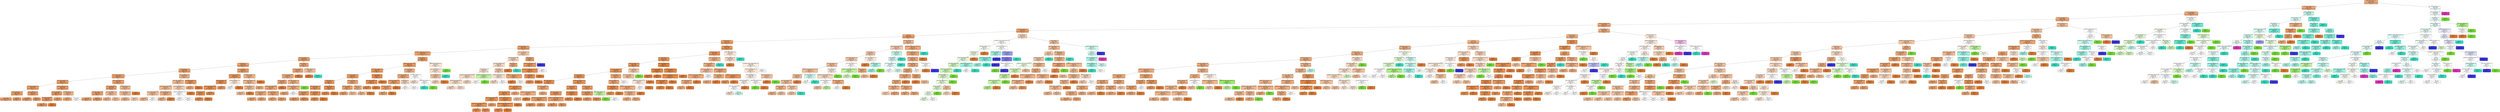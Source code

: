 digraph Tree {
node [shape=box, style="filled, rounded", color="black", fontname=helvetica] ;
edge [fontname=helvetica] ;
0 [label=<PEDESTRIAN_INVOLVED &le; 0.5<br/>gini = 0.443<br/>samples = 14995<br/>value = [10776, 2753, 1216, 210, 40]<br/>class = 1>, fillcolor="#eeac7d"] ;
1 [label=<MOTORCYCLE_INVOLVED &le; 0.5<br/>gini = 0.425<br/>samples = 14694<br/>value = [10769, 2634, 1087, 179, 25]<br/>class = 1>, fillcolor="#edaa79"] ;
0 -> 1 [labeldistance=2.5, labelangle=45, headlabel="True"] ;
2 [label=<BICYCLIST_INVOLVED &le; 0.5<br/>gini = 0.416<br/>samples = 14507<br/>value = [10732, 2596, 1005, 154, 20]<br/>class = 1>, fillcolor="#eda978"] ;
1 -> 2 ;
3 [label=<DISTRACTED_DRIVING &le; 0.5<br/>gini = 0.408<br/>samples = 14386<br/>value = [10725, 2547, 956, 140, 18]<br/>class = 1>, fillcolor="#eda876"] ;
2 -> 3 ;
4 [label=<INTERSECTION_RELATED &le; 0.5<br/>gini = 0.394<br/>samples = 13145<br/>value = [9951, 2218, 834, 125, 17]<br/>class = 1>, fillcolor="#eda673"] ;
3 -> 4 ;
5 [label=<OVERTURN_ROLLOVER &le; 0.5<br/>gini = 0.354<br/>samples = 8211<br/>value = [6466, 1266, 407, 60, 12]<br/>class = 1>, fillcolor="#eca16b"] ;
4 -> 5 ;
6 [label=<DUI &le; 0.5<br/>gini = 0.346<br/>samples = 8058<br/>value = [6390, 1232, 376, 51, 9]<br/>class = 1>, fillcolor="#eba069"] ;
5 -> 6 ;
7 [label=<SINGLE_VEHICLE &le; 0.5<br/>gini = 0.338<br/>samples = 7794<br/>value = [6221, 1175, 343, 46, 9]<br/>class = 1>, fillcolor="#eb9f68"] ;
6 -> 7 ;
8 [label=<IMPROPER_RESTRAINT &le; 0.5<br/>gini = 0.345<br/>samples = 6371<br/>value = [5044, 1026, 266, 28, 7]<br/>class = 1>, fillcolor="#eba06a"] ;
7 -> 8 ;
9 [label=<COMMERCIAL_MOTOR_VEH_INVOLVED &le; 0.5<br/>gini = 0.342<br/>samples = 6290<br/>value = [4995, 1001, 260, 27, 7]<br/>class = 1>, fillcolor="#eba069"] ;
8 -> 9 ;
10 [label=<WORK_ZONE_RELATED &le; 0.5<br/>gini = 0.344<br/>samples = 5768<br/>value = [4570, 939, 229, 25, 5]<br/>class = 1>, fillcolor="#eba06a"] ;
9 -> 10 ;
11 [label=<UNRESTRAINED &le; 0.5<br/>gini = 0.342<br/>samples = 5524<br/>value = [4387, 887, 221, 24, 5]<br/>class = 1>, fillcolor="#eba06a"] ;
10 -> 11 ;
12 [label=<DROWSY_DRIVING &le; 0.5<br/>gini = 0.341<br/>samples = 5369<br/>value = [4264, 870, 207, 24, 4]<br/>class = 1>, fillcolor="#eba06a"] ;
11 -> 12 ;
13 [label=<TEENAGE_DRIVER_INVOLVED &le; 0.5<br/>gini = 0.34<br/>samples = 5320<br/>value = [4230, 859, 203, 24, 4]<br/>class = 1>, fillcolor="#eba069"] ;
12 -> 13 ;
14 [label=<NIGHT_DARK_CONDITION &le; 0.5<br/>gini = 0.334<br/>samples = 4410<br/>value = [3525, 704, 159, 19, 3]<br/>class = 1>, fillcolor="#eb9f68"] ;
13 -> 14 ;
15 [label=<OLDER_DRIVER_INVOLVED &le; 0.5<br/>gini = 0.339<br/>samples = 3571<br/>value = [2842, 577, 136, 13, 3]<br/>class = 1>, fillcolor="#eba069"] ;
14 -> 15 ;
16 [label=<ROADWAY_DEPARTURE &le; 0.5<br/>gini = 0.342<br/>samples = 3003<br/>value = [2382, 496, 114, 11, 0]<br/>class = 1>, fillcolor="#eba06a"] ;
15 -> 16 ;
17 [label=<gini = 0.342<br/>samples = 2934<br/>value = [2327, 487, 109, 11, 0]<br/>class = 1>, fillcolor="#eba06a"] ;
16 -> 17 ;
18 [label=<gini = 0.342<br/>samples = 69<br/>value = [55, 9, 5, 0, 0]<br/>class = 1>, fillcolor="#eb9e67"] ;
16 -> 18 ;
19 [label=<ROADWAY_DEPARTURE &le; 0.5<br/>gini = 0.322<br/>samples = 568<br/>value = [460, 81, 22, 2, 3]<br/>class = 1>, fillcolor="#eb9d65"] ;
15 -> 19 ;
20 [label=<gini = 0.323<br/>samples = 562<br/>value = [455, 80, 22, 2, 3]<br/>class = 1>, fillcolor="#eb9d65"] ;
19 -> 20 ;
21 [label=<gini = 0.278<br/>samples = 6<br/>value = [5, 1, 0, 0, 0]<br/>class = 1>, fillcolor="#ea9a61"] ;
19 -> 21 ;
22 [label=<OLDER_DRIVER_INVOLVED &le; 0.5<br/>gini = 0.314<br/>samples = 839<br/>value = [683, 127, 23, 6, 0]<br/>class = 1>, fillcolor="#eb9d64"] ;
14 -> 22 ;
23 [label=<ROADWAY_DEPARTURE &le; 0.5<br/>gini = 0.298<br/>samples = 770<br/>value = [635, 111, 19, 5, 0]<br/>class = 1>, fillcolor="#ea9b62"] ;
22 -> 23 ;
24 [label=<WILD_ANIMAL_RELATED &le; 0.5<br/>gini = 0.295<br/>samples = 724<br/>value = [599, 102, 18, 5, 0]<br/>class = 1>, fillcolor="#ea9a61"] ;
23 -> 24 ;
25 [label=<gini = 0.295<br/>samples = 723<br/>value = [598, 102, 18, 5, 0]<br/>class = 1>, fillcolor="#ea9a61"] ;
24 -> 25 ;
26 [label=<gini = 0.0<br/>samples = 1<br/>value = [1, 0, 0, 0, 0]<br/>class = 1>, fillcolor="#e58139"] ;
24 -> 26 ;
27 [label=<gini = 0.349<br/>samples = 46<br/>value = [36, 9, 1, 0, 0]<br/>class = 1>, fillcolor="#eca36f"] ;
23 -> 27 ;
28 [label=<ROADWAY_DEPARTURE &le; 0.5<br/>gini = 0.459<br/>samples = 69<br/>value = [48, 16, 4, 1, 0]<br/>class = 1>, fillcolor="#efb387"] ;
22 -> 28 ;
29 [label=<gini = 0.415<br/>samples = 63<br/>value = [46, 14, 3, 0, 0]<br/>class = 1>, fillcolor="#eead7e"] ;
28 -> 29 ;
30 [label=<gini = 0.722<br/>samples = 6<br/>value = [2, 2, 1, 1, 0]<br/>class = 1>, fillcolor="#ffffff"] ;
28 -> 30 ;
31 [label=<OLDER_DRIVER_INVOLVED &le; 0.5<br/>gini = 0.368<br/>samples = 910<br/>value = [705, 155, 44, 5, 1]<br/>class = 1>, fillcolor="#eca36f"] ;
13 -> 31 ;
32 [label=<ROADWAY_DEPARTURE &le; 0.5<br/>gini = 0.356<br/>samples = 826<br/>value = [648, 133, 39, 5, 1]<br/>class = 1>, fillcolor="#eca16c"] ;
31 -> 32 ;
33 [label=<NIGHT_DARK_CONDITION &le; 0.5<br/>gini = 0.353<br/>samples = 811<br/>value = [638, 129, 39, 5, 0]<br/>class = 1>, fillcolor="#eca16b"] ;
32 -> 33 ;
34 [label=<gini = 0.361<br/>samples = 656<br/>value = [513, 103, 36, 4, 0]<br/>class = 1>, fillcolor="#eca26c"] ;
33 -> 34 ;
35 [label=<gini = 0.321<br/>samples = 155<br/>value = [125, 26, 3, 1, 0]<br/>class = 1>, fillcolor="#eb9e67"] ;
33 -> 35 ;
36 [label=<NIGHT_DARK_CONDITION &le; 0.5<br/>gini = 0.48<br/>samples = 15<br/>value = [10, 4, 0, 0, 1]<br/>class = 1>, fillcolor="#f1ba93"] ;
32 -> 36 ;
37 [label=<gini = 0.42<br/>samples = 10<br/>value = [7, 3, 0, 0, 0]<br/>class = 1>, fillcolor="#f0b78e"] ;
36 -> 37 ;
38 [label=<gini = 0.56<br/>samples = 5<br/>value = [3, 1, 0, 0, 1]<br/>class = 1>, fillcolor="#f2c09c"] ;
36 -> 38 ;
39 [label=<ROADWAY_DEPARTURE &le; 0.5<br/>gini = 0.467<br/>samples = 84<br/>value = [57, 22, 5, 0, 0]<br/>class = 1>, fillcolor="#f0b88f"] ;
31 -> 39 ;
40 [label=<NIGHT_DARK_CONDITION &le; 0.5<br/>gini = 0.474<br/>samples = 82<br/>value = [55, 22, 5, 0, 0]<br/>class = 1>, fillcolor="#f1ba92"] ;
39 -> 40 ;
41 [label=<gini = 0.46<br/>samples = 73<br/>value = [50, 19, 4, 0, 0]<br/>class = 1>, fillcolor="#f0b78d"] ;
40 -> 41 ;
42 [label=<gini = 0.568<br/>samples = 9<br/>value = [5, 3, 1, 0, 0]<br/>class = 1>, fillcolor="#f6d5bd"] ;
40 -> 42 ;
43 [label=<gini = 0.0<br/>samples = 2<br/>value = [2, 0, 0, 0, 0]<br/>class = 1>, fillcolor="#e58139"] ;
39 -> 43 ;
44 [label=<ROADWAY_DEPARTURE &le; 0.5<br/>gini = 0.461<br/>samples = 49<br/>value = [34, 11, 4, 0, 0]<br/>class = 1>, fillcolor="#efb387"] ;
12 -> 44 ;
45 [label=<NIGHT_DARK_CONDITION &le; 0.5<br/>gini = 0.482<br/>samples = 42<br/>value = [28, 11, 3, 0, 0]<br/>class = 1>, fillcolor="#f1ba92"] ;
44 -> 45 ;
46 [label=<TEENAGE_DRIVER_INVOLVED &le; 0.5<br/>gini = 0.447<br/>samples = 35<br/>value = [24, 10, 1, 0, 0]<br/>class = 1>, fillcolor="#f0b890"] ;
45 -> 46 ;
47 [label=<OLDER_DRIVER_INVOLVED &le; 0.5<br/>gini = 0.466<br/>samples = 27<br/>value = [18, 8, 1, 0, 0]<br/>class = 1>, fillcolor="#f1bd97"] ;
46 -> 47 ;
48 [label=<gini = 0.458<br/>samples = 25<br/>value = [17, 7, 1, 0, 0]<br/>class = 1>, fillcolor="#f1b991"] ;
47 -> 48 ;
49 [label=<gini = 0.5<br/>samples = 2<br/>value = [1, 1, 0, 0, 0]<br/>class = 1>, fillcolor="#ffffff"] ;
47 -> 49 ;
50 [label=<OLDER_DRIVER_INVOLVED &le; 0.5<br/>gini = 0.375<br/>samples = 8<br/>value = [6, 2, 0, 0, 0]<br/>class = 1>, fillcolor="#eeab7b"] ;
46 -> 50 ;
51 [label=<gini = 0.408<br/>samples = 7<br/>value = [5, 2, 0, 0, 0]<br/>class = 1>, fillcolor="#efb388"] ;
50 -> 51 ;
52 [label=<gini = 0.0<br/>samples = 1<br/>value = [1, 0, 0, 0, 0]<br/>class = 1>, fillcolor="#e58139"] ;
50 -> 52 ;
53 [label=<OLDER_DRIVER_INVOLVED &le; 0.5<br/>gini = 0.571<br/>samples = 7<br/>value = [4, 1, 2, 0, 0]<br/>class = 1>, fillcolor="#f5cdb0"] ;
45 -> 53 ;
54 [label=<TEENAGE_DRIVER_INVOLVED &le; 0.5<br/>gini = 0.64<br/>samples = 5<br/>value = [2, 1, 2, 0, 0]<br/>class = 1>, fillcolor="#ffffff"] ;
53 -> 54 ;
55 [label=<gini = 0.667<br/>samples = 3<br/>value = [1, 1, 1, 0, 0]<br/>class = 1>, fillcolor="#ffffff"] ;
54 -> 55 ;
56 [label=<gini = 0.5<br/>samples = 2<br/>value = [1, 0, 1, 0, 0]<br/>class = 1>, fillcolor="#ffffff"] ;
54 -> 56 ;
57 [label=<gini = 0.0<br/>samples = 2<br/>value = [2, 0, 0, 0, 0]<br/>class = 1>, fillcolor="#e58139"] ;
53 -> 57 ;
58 [label=<NIGHT_DARK_CONDITION &le; 0.5<br/>gini = 0.245<br/>samples = 7<br/>value = [6, 0, 1, 0, 0]<br/>class = 1>, fillcolor="#e9965a"] ;
44 -> 58 ;
59 [label=<gini = 0.375<br/>samples = 4<br/>value = [3, 0, 1, 0, 0]<br/>class = 1>, fillcolor="#eeab7b"] ;
58 -> 59 ;
60 [label=<gini = 0.0<br/>samples = 3<br/>value = [3, 0, 0, 0, 0]<br/>class = 1>, fillcolor="#e58139"] ;
58 -> 60 ;
61 [label=<NIGHT_DARK_CONDITION &le; 0.5<br/>gini = 0.35<br/>samples = 155<br/>value = [123, 17, 14, 0, 1]<br/>class = 1>, fillcolor="#eb9e67"] ;
11 -> 61 ;
62 [label=<OLDER_DRIVER_INVOLVED &le; 0.5<br/>gini = 0.277<br/>samples = 108<br/>value = [91, 7, 10, 0, 0]<br/>class = 1>, fillcolor="#ea975b"] ;
61 -> 62 ;
63 [label=<ROADWAY_DEPARTURE &le; 0.5<br/>gini = 0.22<br/>samples = 99<br/>value = [87, 5, 7, 0, 0]<br/>class = 1>, fillcolor="#e89153"] ;
62 -> 63 ;
64 [label=<TEENAGE_DRIVER_INVOLVED &le; 0.5<br/>gini = 0.216<br/>samples = 93<br/>value = [82, 5, 6, 0, 0]<br/>class = 1>, fillcolor="#e89152"] ;
63 -> 64 ;
65 [label=<DROWSY_DRIVING &le; 0.5<br/>gini = 0.222<br/>samples = 82<br/>value = [72, 5, 5, 0, 0]<br/>class = 1>, fillcolor="#e89153"] ;
64 -> 65 ;
66 [label=<gini = 0.224<br/>samples = 81<br/>value = [71, 5, 5, 0, 0]<br/>class = 1>, fillcolor="#e89253"] ;
65 -> 66 ;
67 [label=<gini = 0.0<br/>samples = 1<br/>value = [1, 0, 0, 0, 0]<br/>class = 1>, fillcolor="#e58139"] ;
65 -> 67 ;
68 [label=<gini = 0.165<br/>samples = 11<br/>value = [10, 0, 1, 0, 0]<br/>class = 1>, fillcolor="#e88e4d"] ;
64 -> 68 ;
69 [label=<gini = 0.278<br/>samples = 6<br/>value = [5, 0, 1, 0, 0]<br/>class = 1>, fillcolor="#ea9a61"] ;
63 -> 69 ;
70 [label=<ROADWAY_DEPARTURE &le; 0.5<br/>gini = 0.642<br/>samples = 9<br/>value = [4, 2, 3, 0, 0]<br/>class = 1>, fillcolor="#fbeade"] ;
62 -> 70 ;
71 [label=<gini = 0.656<br/>samples = 8<br/>value = [3, 2, 3, 0, 0]<br/>class = 1>, fillcolor="#ffffff"] ;
70 -> 71 ;
72 [label=<gini = 0.0<br/>samples = 1<br/>value = [1, 0, 0, 0, 0]<br/>class = 1>, fillcolor="#e58139"] ;
70 -> 72 ;
73 [label=<OLDER_DRIVER_INVOLVED &le; 0.5<br/>gini = 0.483<br/>samples = 47<br/>value = [32, 10, 4, 0, 1]<br/>class = 1>, fillcolor="#f0b489"] ;
61 -> 73 ;
74 [label=<TEENAGE_DRIVER_INVOLVED &le; 0.5<br/>gini = 0.505<br/>samples = 44<br/>value = [29, 10, 4, 0, 1]<br/>class = 1>, fillcolor="#f0b990"] ;
73 -> 74 ;
75 [label=<ROADWAY_DEPARTURE &le; 0.5<br/>gini = 0.508<br/>samples = 37<br/>value = [24, 9, 4, 0, 0]<br/>class = 1>, fillcolor="#f1bc95"] ;
74 -> 75 ;
76 [label=<gini = 0.517<br/>samples = 36<br/>value = [23, 9, 4, 0, 0]<br/>class = 1>, fillcolor="#f2be98"] ;
75 -> 76 ;
77 [label=<gini = 0.0<br/>samples = 1<br/>value = [1, 0, 0, 0, 0]<br/>class = 1>, fillcolor="#e58139"] ;
75 -> 77 ;
78 [label=<gini = 0.449<br/>samples = 7<br/>value = [5, 1, 0, 0, 1]<br/>class = 1>, fillcolor="#eeab7b"] ;
74 -> 78 ;
79 [label=<gini = 0.0<br/>samples = 3<br/>value = [3, 0, 0, 0, 0]<br/>class = 1>, fillcolor="#e58139"] ;
73 -> 79 ;
80 [label=<UNRESTRAINED &le; 0.5<br/>gini = 0.391<br/>samples = 244<br/>value = [183, 52, 8, 1, 0]<br/>class = 1>, fillcolor="#eda978"] ;
10 -> 80 ;
81 [label=<ROADWAY_DEPARTURE &le; 0.5<br/>gini = 0.389<br/>samples = 241<br/>value = [181, 52, 7, 1, 0]<br/>class = 1>, fillcolor="#eda978"] ;
80 -> 81 ;
82 [label=<OLDER_DRIVER_INVOLVED &le; 0.5<br/>gini = 0.391<br/>samples = 239<br/>value = [179, 52, 7, 1, 0]<br/>class = 1>, fillcolor="#eda979"] ;
81 -> 82 ;
83 [label=<DROWSY_DRIVING &le; 0.5<br/>gini = 0.385<br/>samples = 204<br/>value = [154, 43, 6, 1, 0]<br/>class = 1>, fillcolor="#eda876"] ;
82 -> 83 ;
84 [label=<TEENAGE_DRIVER_INVOLVED &le; 0.5<br/>gini = 0.386<br/>samples = 203<br/>value = [153, 43, 6, 1, 0]<br/>class = 1>, fillcolor="#eda877"] ;
83 -> 84 ;
85 [label=<NIGHT_DARK_CONDITION &le; 0.5<br/>gini = 0.39<br/>samples = 172<br/>value = [129, 37, 5, 1, 0]<br/>class = 1>, fillcolor="#eda978"] ;
84 -> 85 ;
86 [label=<gini = 0.393<br/>samples = 135<br/>value = [101, 29, 4, 1, 0]<br/>class = 1>, fillcolor="#eda979"] ;
85 -> 86 ;
87 [label=<gini = 0.38<br/>samples = 37<br/>value = [28, 8, 1, 0, 0]<br/>class = 1>, fillcolor="#eda876"] ;
85 -> 87 ;
88 [label=<NIGHT_DARK_CONDITION &le; 0.5<br/>gini = 0.362<br/>samples = 31<br/>value = [24, 6, 1, 0, 0]<br/>class = 1>, fillcolor="#eca470"] ;
84 -> 88 ;
89 [label=<gini = 0.398<br/>samples = 16<br/>value = [12, 3, 1, 0, 0]<br/>class = 1>, fillcolor="#eda876"] ;
88 -> 89 ;
90 [label=<gini = 0.32<br/>samples = 15<br/>value = [12, 3, 0, 0, 0]<br/>class = 1>, fillcolor="#eca06a"] ;
88 -> 90 ;
91 [label=<gini = 0.0<br/>samples = 1<br/>value = [1, 0, 0, 0, 0]<br/>class = 1>, fillcolor="#e58139"] ;
83 -> 91 ;
92 [label=<NIGHT_DARK_CONDITION &le; 0.5<br/>gini = 0.423<br/>samples = 35<br/>value = [25, 9, 1, 0, 0]<br/>class = 1>, fillcolor="#efb185"] ;
82 -> 92 ;
93 [label=<TEENAGE_DRIVER_INVOLVED &le; 0.5<br/>gini = 0.403<br/>samples = 34<br/>value = [25, 8, 1, 0, 0]<br/>class = 1>, fillcolor="#eead7e"] ;
92 -> 93 ;
94 [label=<gini = 0.371<br/>samples = 30<br/>value = [23, 6, 1, 0, 0]<br/>class = 1>, fillcolor="#eda673"] ;
93 -> 94 ;
95 [label=<gini = 0.5<br/>samples = 4<br/>value = [2, 2, 0, 0, 0]<br/>class = 1>, fillcolor="#ffffff"] ;
93 -> 95 ;
96 [label=<gini = 0.0<br/>samples = 1<br/>value = [0, 1, 0, 0, 0]<br/>class = 2>, fillcolor="#7be539"] ;
92 -> 96 ;
97 [label=<gini = 0.0<br/>samples = 2<br/>value = [2, 0, 0, 0, 0]<br/>class = 1>, fillcolor="#e58139"] ;
81 -> 97 ;
98 [label=<NIGHT_DARK_CONDITION &le; 0.5<br/>gini = 0.444<br/>samples = 3<br/>value = [2, 0, 1, 0, 0]<br/>class = 1>, fillcolor="#f2c09c"] ;
80 -> 98 ;
99 [label=<gini = 0.0<br/>samples = 2<br/>value = [2, 0, 0, 0, 0]<br/>class = 1>, fillcolor="#e58139"] ;
98 -> 99 ;
100 [label=<gini = 0.0<br/>samples = 1<br/>value = [0, 0, 1, 0, 0]<br/>class = 3>, fillcolor="#39e5c5"] ;
98 -> 100 ;
101 [label=<DROWSY_DRIVING &le; 0.5<br/>gini = 0.319<br/>samples = 522<br/>value = [425, 62, 31, 2, 2]<br/>class = 1>, fillcolor="#ea9c63"] ;
9 -> 101 ;
102 [label=<TEENAGE_DRIVER_INVOLVED &le; 0.5<br/>gini = 0.312<br/>samples = 515<br/>value = [422, 60, 29, 2, 2]<br/>class = 1>, fillcolor="#ea9b61"] ;
101 -> 102 ;
103 [label=<OLDER_DRIVER_INVOLVED &le; 0.5<br/>gini = 0.295<br/>samples = 477<br/>value = [396, 54, 24, 1, 2]<br/>class = 1>, fillcolor="#ea995f"] ;
102 -> 103 ;
104 [label=<NIGHT_DARK_CONDITION &le; 0.5<br/>gini = 0.313<br/>samples = 406<br/>value = [332, 50, 21, 1, 2]<br/>class = 1>, fillcolor="#ea9b62"] ;
103 -> 104 ;
105 [label=<UNRESTRAINED &le; 0.5<br/>gini = 0.305<br/>samples = 363<br/>value = [299, 41, 21, 1, 1]<br/>class = 1>, fillcolor="#ea9a60"] ;
104 -> 105 ;
106 [label=<ROADWAY_DEPARTURE &le; 0.5<br/>gini = 0.309<br/>samples = 352<br/>value = [289, 41, 21, 1, 0]<br/>class = 1>, fillcolor="#ea9b61"] ;
105 -> 106 ;
107 [label=<WORK_ZONE_RELATED &le; 0.5<br/>gini = 0.312<br/>samples = 342<br/>value = [280, 41, 20, 1, 0]<br/>class = 1>, fillcolor="#ea9b62"] ;
106 -> 107 ;
108 [label=<gini = 0.32<br/>samples = 311<br/>value = [253, 38, 19, 1, 0]<br/>class = 1>, fillcolor="#eb9c63"] ;
107 -> 108 ;
109 [label=<gini = 0.231<br/>samples = 31<br/>value = [27, 3, 1, 0, 0]<br/>class = 1>, fillcolor="#e99355"] ;
107 -> 109 ;
110 [label=<WORK_ZONE_RELATED &le; 0.5<br/>gini = 0.18<br/>samples = 10<br/>value = [9, 0, 1, 0, 0]<br/>class = 1>, fillcolor="#e88f4f"] ;
106 -> 110 ;
111 [label=<gini = 0.198<br/>samples = 9<br/>value = [8, 0, 1, 0, 0]<br/>class = 1>, fillcolor="#e89152"] ;
110 -> 111 ;
112 [label=<gini = 0.0<br/>samples = 1<br/>value = [1, 0, 0, 0, 0]<br/>class = 1>, fillcolor="#e58139"] ;
110 -> 112 ;
113 [label=<WORK_ZONE_RELATED &le; 0.5<br/>gini = 0.165<br/>samples = 11<br/>value = [10, 0, 0, 0, 1]<br/>class = 1>, fillcolor="#e88e4d"] ;
105 -> 113 ;
114 [label=<gini = 0.18<br/>samples = 10<br/>value = [9, 0, 0, 0, 1]<br/>class = 1>, fillcolor="#e88f4f"] ;
113 -> 114 ;
115 [label=<gini = 0.0<br/>samples = 1<br/>value = [1, 0, 0, 0, 0]<br/>class = 1>, fillcolor="#e58139"] ;
113 -> 115 ;
116 [label=<WORK_ZONE_RELATED &le; 0.5<br/>gini = 0.367<br/>samples = 43<br/>value = [33, 9, 0, 0, 1]<br/>class = 1>, fillcolor="#eda673"] ;
104 -> 116 ;
117 [label=<ROADWAY_DEPARTURE &le; 0.5<br/>gini = 0.334<br/>samples = 33<br/>value = [26, 7, 0, 0, 0]<br/>class = 1>, fillcolor="#eca36e"] ;
116 -> 117 ;
118 [label=<gini = 0.32<br/>samples = 30<br/>value = [24, 6, 0, 0, 0]<br/>class = 1>, fillcolor="#eca06a"] ;
117 -> 118 ;
119 [label=<gini = 0.444<br/>samples = 3<br/>value = [2, 1, 0, 0, 0]<br/>class = 1>, fillcolor="#f2c09c"] ;
117 -> 119 ;
120 [label=<UNRESTRAINED &le; 0.5<br/>gini = 0.46<br/>samples = 10<br/>value = [7, 2, 0, 0, 1]<br/>class = 1>, fillcolor="#efb083"] ;
116 -> 120 ;
121 [label=<gini = 0.494<br/>samples = 9<br/>value = [6, 2, 0, 0, 1]<br/>class = 1>, fillcolor="#f0b78e"] ;
120 -> 121 ;
122 [label=<gini = 0.0<br/>samples = 1<br/>value = [1, 0, 0, 0, 0]<br/>class = 1>, fillcolor="#e58139"] ;
120 -> 122 ;
123 [label=<WORK_ZONE_RELATED &le; 0.5<br/>gini = 0.183<br/>samples = 71<br/>value = [64, 4, 3, 0, 0]<br/>class = 1>, fillcolor="#e88e4e"] ;
103 -> 123 ;
124 [label=<NIGHT_DARK_CONDITION &le; 0.5<br/>gini = 0.21<br/>samples = 61<br/>value = [54, 4, 3, 0, 0]<br/>class = 1>, fillcolor="#e89051"] ;
123 -> 124 ;
125 [label=<gini = 0.226<br/>samples = 56<br/>value = [49, 4, 3, 0, 0]<br/>class = 1>, fillcolor="#e89254"] ;
124 -> 125 ;
126 [label=<gini = 0.0<br/>samples = 5<br/>value = [5, 0, 0, 0, 0]<br/>class = 1>, fillcolor="#e58139"] ;
124 -> 126 ;
127 [label=<gini = 0.0<br/>samples = 10<br/>value = [10, 0, 0, 0, 0]<br/>class = 1>, fillcolor="#e58139"] ;
123 -> 127 ;
128 [label=<WORK_ZONE_RELATED &le; 0.5<br/>gini = 0.489<br/>samples = 38<br/>value = [26, 6, 5, 1, 0]<br/>class = 1>, fillcolor="#efb083"] ;
102 -> 128 ;
129 [label=<NIGHT_DARK_CONDITION &le; 0.5<br/>gini = 0.4<br/>samples = 29<br/>value = [22, 2, 4, 1, 0]<br/>class = 1>, fillcolor="#eca470"] ;
128 -> 129 ;
130 [label=<OLDER_DRIVER_INVOLVED &le; 0.5<br/>gini = 0.339<br/>samples = 25<br/>value = [20, 2, 3, 0, 0]<br/>class = 1>, fillcolor="#eb9e66"] ;
129 -> 130 ;
131 [label=<ROADWAY_DEPARTURE &le; 0.5<br/>gini = 0.376<br/>samples = 22<br/>value = [17, 2, 3, 0, 0]<br/>class = 1>, fillcolor="#eca26d"] ;
130 -> 131 ;
132 [label=<gini = 0.39<br/>samples = 21<br/>value = [16, 2, 3, 0, 0]<br/>class = 1>, fillcolor="#eca470"] ;
131 -> 132 ;
133 [label=<gini = 0.0<br/>samples = 1<br/>value = [1, 0, 0, 0, 0]<br/>class = 1>, fillcolor="#e58139"] ;
131 -> 133 ;
134 [label=<gini = 0.0<br/>samples = 3<br/>value = [3, 0, 0, 0, 0]<br/>class = 1>, fillcolor="#e58139"] ;
130 -> 134 ;
135 [label=<UNRESTRAINED &le; 0.5<br/>gini = 0.625<br/>samples = 4<br/>value = [2, 0, 1, 1, 0]<br/>class = 1>, fillcolor="#f6d5bd"] ;
129 -> 135 ;
136 [label=<gini = 0.5<br/>samples = 2<br/>value = [1, 0, 1, 0, 0]<br/>class = 1>, fillcolor="#ffffff"] ;
135 -> 136 ;
137 [label=<gini = 0.5<br/>samples = 2<br/>value = [1, 0, 0, 1, 0]<br/>class = 1>, fillcolor="#ffffff"] ;
135 -> 137 ;
138 [label=<NIGHT_DARK_CONDITION &le; 0.5<br/>gini = 0.593<br/>samples = 9<br/>value = [4, 4, 1, 0, 0]<br/>class = 1>, fillcolor="#ffffff"] ;
128 -> 138 ;
139 [label=<gini = 0.49<br/>samples = 7<br/>value = [4, 3, 0, 0, 0]<br/>class = 1>, fillcolor="#f8e0ce"] ;
138 -> 139 ;
140 [label=<OLDER_DRIVER_INVOLVED &le; 0.5<br/>gini = 0.5<br/>samples = 2<br/>value = [0, 1, 1, 0, 0]<br/>class = 2>, fillcolor="#ffffff"] ;
138 -> 140 ;
141 [label=<gini = 0.0<br/>samples = 1<br/>value = [0, 0, 1, 0, 0]<br/>class = 3>, fillcolor="#39e5c5"] ;
140 -> 141 ;
142 [label=<gini = 0.0<br/>samples = 1<br/>value = [0, 1, 0, 0, 0]<br/>class = 2>, fillcolor="#7be539"] ;
140 -> 142 ;
143 [label=<TEENAGE_DRIVER_INVOLVED &le; 0.5<br/>gini = 0.653<br/>samples = 7<br/>value = [3, 2, 2, 0, 0]<br/>class = 1>, fillcolor="#fae6d7"] ;
101 -> 143 ;
144 [label=<OLDER_DRIVER_INVOLVED &le; 0.5<br/>gini = 0.611<br/>samples = 6<br/>value = [3, 1, 2, 0, 0]<br/>class = 1>, fillcolor="#f8e0ce"] ;
143 -> 144 ;
145 [label=<ROADWAY_DEPARTURE &le; 0.5<br/>gini = 0.56<br/>samples = 5<br/>value = [3, 1, 1, 0, 0]<br/>class = 1>, fillcolor="#f2c09c"] ;
144 -> 145 ;
146 [label=<gini = 0.625<br/>samples = 4<br/>value = [2, 1, 1, 0, 0]<br/>class = 1>, fillcolor="#f6d5bd"] ;
145 -> 146 ;
147 [label=<gini = 0.0<br/>samples = 1<br/>value = [1, 0, 0, 0, 0]<br/>class = 1>, fillcolor="#e58139"] ;
145 -> 147 ;
148 [label=<gini = 0.0<br/>samples = 1<br/>value = [0, 0, 1, 0, 0]<br/>class = 3>, fillcolor="#39e5c5"] ;
144 -> 148 ;
149 [label=<gini = 0.0<br/>samples = 1<br/>value = [0, 1, 0, 0, 0]<br/>class = 2>, fillcolor="#7be539"] ;
143 -> 149 ;
150 [label=<OLDER_DRIVER_INVOLVED &le; 0.5<br/>gini = 0.533<br/>samples = 81<br/>value = [49, 25, 6, 1, 0]<br/>class = 1>, fillcolor="#f4c9aa"] ;
8 -> 150 ;
151 [label=<ROADWAY_DEPARTURE &le; 0.5<br/>gini = 0.541<br/>samples = 68<br/>value = [39, 24, 5, 0, 0]<br/>class = 1>, fillcolor="#f6d4bc"] ;
150 -> 151 ;
152 [label=<NIGHT_DARK_CONDITION &le; 0.5<br/>gini = 0.539<br/>samples = 64<br/>value = [36, 24, 4, 0, 0]<br/>class = 1>, fillcolor="#f7d9c4"] ;
151 -> 152 ;
153 [label=<UNRESTRAINED &le; 0.5<br/>gini = 0.565<br/>samples = 45<br/>value = [24, 17, 4, 0, 0]<br/>class = 1>, fillcolor="#f8e0ce"] ;
152 -> 153 ;
154 [label=<COMMERCIAL_MOTOR_VEH_INVOLVED &le; 0.5<br/>gini = 0.563<br/>samples = 42<br/>value = [23, 15, 4, 0, 0]<br/>class = 1>, fillcolor="#f7dac4"] ;
153 -> 154 ;
155 [label=<TEENAGE_DRIVER_INVOLVED &le; 0.5<br/>gini = 0.553<br/>samples = 38<br/>value = [21, 14, 3, 0, 0]<br/>class = 1>, fillcolor="#f7dac5"] ;
154 -> 155 ;
156 [label=<gini = 0.539<br/>samples = 32<br/>value = [18, 12, 2, 0, 0]<br/>class = 1>, fillcolor="#f7d9c4"] ;
155 -> 156 ;
157 [label=<gini = 0.611<br/>samples = 6<br/>value = [3, 2, 1, 0, 0]<br/>class = 1>, fillcolor="#f8e0ce"] ;
155 -> 157 ;
158 [label=<gini = 0.625<br/>samples = 4<br/>value = [2, 1, 1, 0, 0]<br/>class = 1>, fillcolor="#f6d5bd"] ;
154 -> 158 ;
159 [label=<COMMERCIAL_MOTOR_VEH_INVOLVED &le; 0.5<br/>gini = 0.444<br/>samples = 3<br/>value = [1, 2, 0, 0, 0]<br/>class = 2>, fillcolor="#bdf29c"] ;
153 -> 159 ;
160 [label=<gini = 0.5<br/>samples = 2<br/>value = [1, 1, 0, 0, 0]<br/>class = 1>, fillcolor="#ffffff"] ;
159 -> 160 ;
161 [label=<gini = 0.0<br/>samples = 1<br/>value = [0, 1, 0, 0, 0]<br/>class = 2>, fillcolor="#7be539"] ;
159 -> 161 ;
162 [label=<UNRESTRAINED &le; 0.5<br/>gini = 0.465<br/>samples = 19<br/>value = [12, 7, 0, 0, 0]<br/>class = 1>, fillcolor="#f4caac"] ;
152 -> 162 ;
163 [label=<TEENAGE_DRIVER_INVOLVED &le; 0.5<br/>gini = 0.49<br/>samples = 14<br/>value = [8, 6, 0, 0, 0]<br/>class = 1>, fillcolor="#f8e0ce"] ;
162 -> 163 ;
164 [label=<gini = 0.486<br/>samples = 12<br/>value = [7, 5, 0, 0, 0]<br/>class = 1>, fillcolor="#f8dbc6"] ;
163 -> 164 ;
165 [label=<gini = 0.5<br/>samples = 2<br/>value = [1, 1, 0, 0, 0]<br/>class = 1>, fillcolor="#ffffff"] ;
163 -> 165 ;
166 [label=<COMMERCIAL_MOTOR_VEH_INVOLVED &le; 0.5<br/>gini = 0.32<br/>samples = 5<br/>value = [4, 1, 0, 0, 0]<br/>class = 1>, fillcolor="#eca06a"] ;
162 -> 166 ;
167 [label=<gini = 0.0<br/>samples = 3<br/>value = [3, 0, 0, 0, 0]<br/>class = 1>, fillcolor="#e58139"] ;
166 -> 167 ;
168 [label=<gini = 0.5<br/>samples = 2<br/>value = [1, 1, 0, 0, 0]<br/>class = 1>, fillcolor="#ffffff"] ;
166 -> 168 ;
169 [label=<UNRESTRAINED &le; 0.5<br/>gini = 0.375<br/>samples = 4<br/>value = [3, 0, 1, 0, 0]<br/>class = 1>, fillcolor="#eeab7b"] ;
151 -> 169 ;
170 [label=<gini = 0.0<br/>samples = 3<br/>value = [3, 0, 0, 0, 0]<br/>class = 1>, fillcolor="#e58139"] ;
169 -> 170 ;
171 [label=<gini = 0.0<br/>samples = 1<br/>value = [0, 0, 1, 0, 0]<br/>class = 3>, fillcolor="#39e5c5"] ;
169 -> 171 ;
172 [label=<UNRESTRAINED &le; 0.5<br/>gini = 0.391<br/>samples = 13<br/>value = [10, 1, 1, 1, 0]<br/>class = 1>, fillcolor="#eca06b"] ;
150 -> 172 ;
173 [label=<TEENAGE_DRIVER_INVOLVED &le; 0.5<br/>gini = 0.292<br/>samples = 12<br/>value = [10, 1, 1, 0, 0]<br/>class = 1>, fillcolor="#ea985d"] ;
172 -> 173 ;
174 [label=<COMMERCIAL_MOTOR_VEH_INVOLVED &le; 0.5<br/>gini = 0.18<br/>samples = 10<br/>value = [9, 1, 0, 0, 0]<br/>class = 1>, fillcolor="#e88f4f"] ;
173 -> 174 ;
175 [label=<WORK_ZONE_RELATED &le; 0.5<br/>gini = 0.198<br/>samples = 9<br/>value = [8, 1, 0, 0, 0]<br/>class = 1>, fillcolor="#e89152"] ;
174 -> 175 ;
176 [label=<gini = 0.219<br/>samples = 8<br/>value = [7, 1, 0, 0, 0]<br/>class = 1>, fillcolor="#e99355"] ;
175 -> 176 ;
177 [label=<gini = 0.0<br/>samples = 1<br/>value = [1, 0, 0, 0, 0]<br/>class = 1>, fillcolor="#e58139"] ;
175 -> 177 ;
178 [label=<gini = 0.0<br/>samples = 1<br/>value = [1, 0, 0, 0, 0]<br/>class = 1>, fillcolor="#e58139"] ;
174 -> 178 ;
179 [label=<gini = 0.5<br/>samples = 2<br/>value = [1, 0, 1, 0, 0]<br/>class = 1>, fillcolor="#ffffff"] ;
173 -> 179 ;
180 [label=<gini = 0.0<br/>samples = 1<br/>value = [0, 0, 0, 1, 0]<br/>class = 4>, fillcolor="#3c39e5"] ;
172 -> 180 ;
181 [label=<UNRESTRAINED &le; 0.5<br/>gini = 0.302<br/>samples = 1423<br/>value = [1177, 149, 77, 18, 2]<br/>class = 1>, fillcolor="#ea995f"] ;
7 -> 181 ;
182 [label=<DROWSY_DRIVING &le; 0.5<br/>gini = 0.286<br/>samples = 1387<br/>value = [1161, 144, 65, 15, 2]<br/>class = 1>, fillcolor="#ea985d"] ;
181 -> 182 ;
183 [label=<WILD_ANIMAL_RELATED &le; 0.5<br/>gini = 0.278<br/>samples = 1339<br/>value = [1128, 138, 56, 15, 2]<br/>class = 1>, fillcolor="#ea975c"] ;
182 -> 183 ;
184 [label=<IMPROPER_RESTRAINT &le; 0.5<br/>gini = 0.288<br/>samples = 1266<br/>value = [1058, 136, 55, 15, 2]<br/>class = 1>, fillcolor="#ea985d"] ;
183 -> 184 ;
185 [label=<OLDER_DRIVER_INVOLVED &le; 0.5<br/>gini = 0.284<br/>samples = 1255<br/>value = [1052, 135, 53, 14, 1]<br/>class = 1>, fillcolor="#ea985d"] ;
184 -> 185 ;
186 [label=<ROADWAY_DEPARTURE &le; 0.5<br/>gini = 0.276<br/>samples = 1183<br/>value = [998, 123, 48, 14, 0]<br/>class = 1>, fillcolor="#ea975c"] ;
185 -> 186 ;
187 [label=<WORK_ZONE_RELATED &le; 0.5<br/>gini = 0.231<br/>samples = 171<br/>value = [149, 16, 5, 1, 0]<br/>class = 1>, fillcolor="#e99355"] ;
186 -> 187 ;
188 [label=<DOMESTIC_ANIMAL_RELATED &le; 0.5<br/>gini = 0.221<br/>samples = 163<br/>value = [143, 15, 4, 1, 0]<br/>class = 1>, fillcolor="#e99254"] ;
187 -> 188 ;
189 [label=<NIGHT_DARK_CONDITION &le; 0.5<br/>gini = 0.216<br/>samples = 159<br/>value = [140, 14, 4, 1, 0]<br/>class = 1>, fillcolor="#e89253"] ;
188 -> 189 ;
190 [label=<TEENAGE_DRIVER_INVOLVED &le; 0.5<br/>gini = 0.238<br/>samples = 113<br/>value = [98, 11, 3, 1, 0]<br/>class = 1>, fillcolor="#e99456"] ;
189 -> 190 ;
191 [label=<COMMERCIAL_MOTOR_VEH_INVOLVED &le; 0.5<br/>gini = 0.225<br/>samples = 104<br/>value = [91, 10, 2, 1, 0]<br/>class = 1>, fillcolor="#e99254"] ;
190 -> 191 ;
192 [label=<gini = 0.227<br/>samples = 95<br/>value = [83, 9, 2, 1, 0]<br/>class = 1>, fillcolor="#e99355"] ;
191 -> 192 ;
193 [label=<gini = 0.198<br/>samples = 9<br/>value = [8, 1, 0, 0, 0]<br/>class = 1>, fillcolor="#e89152"] ;
191 -> 193 ;
194 [label=<gini = 0.37<br/>samples = 9<br/>value = [7, 1, 1, 0, 0]<br/>class = 1>, fillcolor="#eca06a"] ;
190 -> 194 ;
195 [label=<TEENAGE_DRIVER_INVOLVED &le; 0.5<br/>gini = 0.162<br/>samples = 46<br/>value = [42, 3, 1, 0, 0]<br/>class = 1>, fillcolor="#e78d4b"] ;
189 -> 195 ;
196 [label=<COMMERCIAL_MOTOR_VEH_INVOLVED &le; 0.5<br/>gini = 0.172<br/>samples = 43<br/>value = [39, 3, 1, 0, 0]<br/>class = 1>, fillcolor="#e88e4d"] ;
195 -> 196 ;
197 [label=<gini = 0.18<br/>samples = 41<br/>value = [37, 3, 1, 0, 0]<br/>class = 1>, fillcolor="#e88e4e"] ;
196 -> 197 ;
198 [label=<gini = 0.0<br/>samples = 2<br/>value = [2, 0, 0, 0, 0]<br/>class = 1>, fillcolor="#e58139"] ;
196 -> 198 ;
199 [label=<gini = 0.0<br/>samples = 3<br/>value = [3, 0, 0, 0, 0]<br/>class = 1>, fillcolor="#e58139"] ;
195 -> 199 ;
200 [label=<gini = 0.375<br/>samples = 4<br/>value = [3, 1, 0, 0, 0]<br/>class = 1>, fillcolor="#eeab7b"] ;
188 -> 200 ;
201 [label=<NIGHT_DARK_CONDITION &le; 0.5<br/>gini = 0.406<br/>samples = 8<br/>value = [6, 1, 1, 0, 0]<br/>class = 1>, fillcolor="#eca572"] ;
187 -> 201 ;
202 [label=<COMMERCIAL_MOTOR_VEH_INVOLVED &le; 0.5<br/>gini = 0.375<br/>samples = 4<br/>value = [3, 0, 1, 0, 0]<br/>class = 1>, fillcolor="#eeab7b"] ;
201 -> 202 ;
203 [label=<gini = 0.444<br/>samples = 3<br/>value = [2, 0, 1, 0, 0]<br/>class = 1>, fillcolor="#f2c09c"] ;
202 -> 203 ;
204 [label=<gini = 0.0<br/>samples = 1<br/>value = [1, 0, 0, 0, 0]<br/>class = 1>, fillcolor="#e58139"] ;
202 -> 204 ;
205 [label=<gini = 0.375<br/>samples = 4<br/>value = [3, 1, 0, 0, 0]<br/>class = 1>, fillcolor="#eeab7b"] ;
201 -> 205 ;
206 [label=<TEENAGE_DRIVER_INVOLVED &le; 0.5<br/>gini = 0.283<br/>samples = 1012<br/>value = [849, 107, 43, 13, 0]<br/>class = 1>, fillcolor="#ea985d"] ;
186 -> 206 ;
207 [label=<WORK_ZONE_RELATED &le; 0.5<br/>gini = 0.279<br/>samples = 871<br/>value = [733, 88, 39, 11, 0]<br/>class = 1>, fillcolor="#ea975c"] ;
206 -> 207 ;
208 [label=<NIGHT_DARK_CONDITION &le; 0.5<br/>gini = 0.282<br/>samples = 854<br/>value = [717, 87, 39, 11, 0]<br/>class = 1>, fillcolor="#ea985c"] ;
207 -> 208 ;
209 [label=<COMMERCIAL_MOTOR_VEH_INVOLVED &le; 0.5<br/>gini = 0.272<br/>samples = 527<br/>value = [446, 54, 20, 7, 0]<br/>class = 1>, fillcolor="#e9975b"] ;
208 -> 209 ;
210 [label=<gini = 0.268<br/>samples = 495<br/>value = [420, 50, 19, 6, 0]<br/>class = 1>, fillcolor="#e9965a"] ;
209 -> 210 ;
211 [label=<gini = 0.322<br/>samples = 32<br/>value = [26, 4, 1, 1, 0]<br/>class = 1>, fillcolor="#eb9c63"] ;
209 -> 211 ;
212 [label=<COMMERCIAL_MOTOR_VEH_INVOLVED &le; 0.5<br/>gini = 0.299<br/>samples = 327<br/>value = [271, 33, 19, 4, 0]<br/>class = 1>, fillcolor="#ea995f"] ;
208 -> 212 ;
213 [label=<gini = 0.298<br/>samples = 317<br/>value = [263, 33, 18, 3, 0]<br/>class = 1>, fillcolor="#ea995f"] ;
212 -> 213 ;
214 [label=<gini = 0.34<br/>samples = 10<br/>value = [8, 0, 1, 1, 0]<br/>class = 1>, fillcolor="#eb9d65"] ;
212 -> 214 ;
215 [label=<NIGHT_DARK_CONDITION &le; 0.5<br/>gini = 0.111<br/>samples = 17<br/>value = [16, 1, 0, 0, 0]<br/>class = 1>, fillcolor="#e78945"] ;
207 -> 215 ;
216 [label=<gini = 0.153<br/>samples = 12<br/>value = [11, 1, 0, 0, 0]<br/>class = 1>, fillcolor="#e78c4b"] ;
215 -> 216 ;
217 [label=<gini = 0.0<br/>samples = 5<br/>value = [5, 0, 0, 0, 0]<br/>class = 1>, fillcolor="#e58139"] ;
215 -> 217 ;
218 [label=<WORK_ZONE_RELATED &le; 0.5<br/>gini = 0.304<br/>samples = 141<br/>value = [116, 19, 4, 2, 0]<br/>class = 1>, fillcolor="#ea9b62"] ;
206 -> 218 ;
219 [label=<NIGHT_DARK_CONDITION &le; 0.5<br/>gini = 0.289<br/>samples = 138<br/>value = [115, 17, 4, 2, 0]<br/>class = 1>, fillcolor="#ea995f"] ;
218 -> 219 ;
220 [label=<gini = 0.314<br/>samples = 86<br/>value = [70, 13, 2, 1, 0]<br/>class = 1>, fillcolor="#eb9d64"] ;
219 -> 220 ;
221 [label=<gini = 0.243<br/>samples = 52<br/>value = [45, 4, 2, 1, 0]<br/>class = 1>, fillcolor="#e99356"] ;
219 -> 221 ;
222 [label=<NIGHT_DARK_CONDITION &le; 0.5<br/>gini = 0.444<br/>samples = 3<br/>value = [1, 2, 0, 0, 0]<br/>class = 2>, fillcolor="#bdf29c"] ;
218 -> 222 ;
223 [label=<gini = 0.0<br/>samples = 1<br/>value = [0, 1, 0, 0, 0]<br/>class = 2>, fillcolor="#7be539"] ;
222 -> 223 ;
224 [label=<gini = 0.5<br/>samples = 2<br/>value = [1, 1, 0, 0, 0]<br/>class = 1>, fillcolor="#ffffff"] ;
222 -> 224 ;
225 [label=<WORK_ZONE_RELATED &le; 0.5<br/>gini = 0.405<br/>samples = 72<br/>value = [54, 12, 5, 0, 1]<br/>class = 1>, fillcolor="#eda774"] ;
185 -> 225 ;
226 [label=<ROADWAY_DEPARTURE &le; 0.5<br/>gini = 0.394<br/>samples = 70<br/>value = [53, 12, 4, 0, 1]<br/>class = 1>, fillcolor="#eda673"] ;
225 -> 226 ;
227 [label=<NIGHT_DARK_CONDITION &le; 0.5<br/>gini = 0.153<br/>samples = 12<br/>value = [11, 1, 0, 0, 0]<br/>class = 1>, fillcolor="#e78c4b"] ;
226 -> 227 ;
228 [label=<gini = 0.245<br/>samples = 7<br/>value = [6, 1, 0, 0, 0]<br/>class = 1>, fillcolor="#e9965a"] ;
227 -> 228 ;
229 [label=<gini = 0.0<br/>samples = 5<br/>value = [5, 0, 0, 0, 0]<br/>class = 1>, fillcolor="#e58139"] ;
227 -> 229 ;
230 [label=<COMMERCIAL_MOTOR_VEH_INVOLVED &le; 0.5<br/>gini = 0.435<br/>samples = 58<br/>value = [42, 11, 4, 0, 1]<br/>class = 1>, fillcolor="#eeac7c"] ;
226 -> 230 ;
231 [label=<NIGHT_DARK_CONDITION &le; 0.5<br/>gini = 0.452<br/>samples = 55<br/>value = [39, 11, 4, 0, 1]<br/>class = 1>, fillcolor="#eeaf81"] ;
230 -> 231 ;
232 [label=<gini = 0.469<br/>samples = 43<br/>value = [30, 8, 4, 0, 1]<br/>class = 1>, fillcolor="#efb083"] ;
231 -> 232 ;
233 [label=<gini = 0.375<br/>samples = 12<br/>value = [9, 3, 0, 0, 0]<br/>class = 1>, fillcolor="#eeab7b"] ;
231 -> 233 ;
234 [label=<gini = 0.0<br/>samples = 3<br/>value = [3, 0, 0, 0, 0]<br/>class = 1>, fillcolor="#e58139"] ;
230 -> 234 ;
235 [label=<gini = 0.5<br/>samples = 2<br/>value = [1, 0, 1, 0, 0]<br/>class = 1>, fillcolor="#ffffff"] ;
225 -> 235 ;
236 [label=<WORK_ZONE_RELATED &le; 0.5<br/>gini = 0.645<br/>samples = 11<br/>value = [6, 1, 2, 1, 1]<br/>class = 1>, fillcolor="#f3c7a7"] ;
184 -> 236 ;
237 [label=<NIGHT_DARK_CONDITION &le; 0.5<br/>gini = 0.58<br/>samples = 10<br/>value = [6, 0, 2, 1, 1]<br/>class = 1>, fillcolor="#f2c09c"] ;
236 -> 237 ;
238 [label=<TEENAGE_DRIVER_INVOLVED &le; 0.5<br/>gini = 0.694<br/>samples = 7<br/>value = [3, 0, 2, 1, 1]<br/>class = 1>, fillcolor="#fae6d7"] ;
237 -> 238 ;
239 [label=<gini = 0.722<br/>samples = 6<br/>value = [2, 0, 2, 1, 1]<br/>class = 1>, fillcolor="#ffffff"] ;
238 -> 239 ;
240 [label=<gini = 0.0<br/>samples = 1<br/>value = [1, 0, 0, 0, 0]<br/>class = 1>, fillcolor="#e58139"] ;
238 -> 240 ;
241 [label=<gini = 0.0<br/>samples = 3<br/>value = [3, 0, 0, 0, 0]<br/>class = 1>, fillcolor="#e58139"] ;
237 -> 241 ;
242 [label=<gini = 0.0<br/>samples = 1<br/>value = [0, 1, 0, 0, 0]<br/>class = 2>, fillcolor="#7be539"] ;
236 -> 242 ;
243 [label=<NIGHT_DARK_CONDITION &le; 0.5<br/>gini = 0.08<br/>samples = 73<br/>value = [70, 2, 1, 0, 0]<br/>class = 1>, fillcolor="#e68641"] ;
183 -> 243 ;
244 [label=<OLDER_DRIVER_INVOLVED &le; 0.5<br/>gini = 0.056<br/>samples = 35<br/>value = [34, 1, 0, 0, 0]<br/>class = 1>, fillcolor="#e6853f"] ;
243 -> 244 ;
245 [label=<gini = 0.061<br/>samples = 32<br/>value = [31, 1, 0, 0, 0]<br/>class = 1>, fillcolor="#e6853f"] ;
244 -> 245 ;
246 [label=<gini = 0.0<br/>samples = 3<br/>value = [3, 0, 0, 0, 0]<br/>class = 1>, fillcolor="#e58139"] ;
244 -> 246 ;
247 [label=<TEENAGE_DRIVER_INVOLVED &le; 0.5<br/>gini = 0.101<br/>samples = 38<br/>value = [36, 1, 1, 0, 0]<br/>class = 1>, fillcolor="#e68844"] ;
243 -> 247 ;
248 [label=<COMMERCIAL_MOTOR_VEH_INVOLVED &le; 0.5<br/>gini = 0.123<br/>samples = 31<br/>value = [29, 1, 1, 0, 0]<br/>class = 1>, fillcolor="#e78946"] ;
247 -> 248 ;
249 [label=<OLDER_DRIVER_INVOLVED &le; 0.5<br/>gini = 0.127<br/>samples = 30<br/>value = [28, 1, 1, 0, 0]<br/>class = 1>, fillcolor="#e78a47"] ;
248 -> 249 ;
250 [label=<gini = 0.131<br/>samples = 29<br/>value = [27, 1, 1, 0, 0]<br/>class = 1>, fillcolor="#e78a47"] ;
249 -> 250 ;
251 [label=<gini = 0.0<br/>samples = 1<br/>value = [1, 0, 0, 0, 0]<br/>class = 1>, fillcolor="#e58139"] ;
249 -> 251 ;
252 [label=<gini = 0.0<br/>samples = 1<br/>value = [1, 0, 0, 0, 0]<br/>class = 1>, fillcolor="#e58139"] ;
248 -> 252 ;
253 [label=<gini = 0.0<br/>samples = 7<br/>value = [7, 0, 0, 0, 0]<br/>class = 1>, fillcolor="#e58139"] ;
247 -> 253 ;
254 [label=<OLDER_DRIVER_INVOLVED &le; 0.5<br/>gini = 0.477<br/>samples = 48<br/>value = [33, 6, 9, 0, 0]<br/>class = 1>, fillcolor="#efb185"] ;
182 -> 254 ;
255 [label=<NIGHT_DARK_CONDITION &le; 0.5<br/>gini = 0.462<br/>samples = 47<br/>value = [33, 6, 8, 0, 0]<br/>class = 1>, fillcolor="#eeae80"] ;
254 -> 255 ;
256 [label=<TEENAGE_DRIVER_INVOLVED &le; 0.5<br/>gini = 0.544<br/>samples = 21<br/>value = [13, 4, 4, 0, 0]<br/>class = 1>, fillcolor="#f1bc96"] ;
255 -> 256 ;
257 [label=<COMMERCIAL_MOTOR_VEH_INVOLVED &le; 0.5<br/>gini = 0.427<br/>samples = 15<br/>value = [11, 2, 2, 0, 0]<br/>class = 1>, fillcolor="#eda876"] ;
256 -> 257 ;
258 [label=<WORK_ZONE_RELATED &le; 0.5<br/>gini = 0.449<br/>samples = 14<br/>value = [10, 2, 2, 0, 0]<br/>class = 1>, fillcolor="#eeab7b"] ;
257 -> 258 ;
259 [label=<gini = 0.473<br/>samples = 13<br/>value = [9, 2, 2, 0, 0]<br/>class = 1>, fillcolor="#eeaf81"] ;
258 -> 259 ;
260 [label=<gini = 0.0<br/>samples = 1<br/>value = [1, 0, 0, 0, 0]<br/>class = 1>, fillcolor="#e58139"] ;
258 -> 260 ;
261 [label=<gini = 0.0<br/>samples = 1<br/>value = [1, 0, 0, 0, 0]<br/>class = 1>, fillcolor="#e58139"] ;
257 -> 261 ;
262 [label=<gini = 0.667<br/>samples = 6<br/>value = [2, 2, 2, 0, 0]<br/>class = 1>, fillcolor="#ffffff"] ;
256 -> 262 ;
263 [label=<TEENAGE_DRIVER_INVOLVED &le; 0.5<br/>gini = 0.379<br/>samples = 26<br/>value = [20, 2, 4, 0, 0]<br/>class = 1>, fillcolor="#eca36f"] ;
255 -> 263 ;
264 [label=<WORK_ZONE_RELATED &le; 0.5<br/>gini = 0.438<br/>samples = 18<br/>value = [13, 2, 3, 0, 0]<br/>class = 1>, fillcolor="#eeab7b"] ;
263 -> 264 ;
265 [label=<gini = 0.457<br/>samples = 17<br/>value = [12, 2, 3, 0, 0]<br/>class = 1>, fillcolor="#eeae80"] ;
264 -> 265 ;
266 [label=<gini = 0.0<br/>samples = 1<br/>value = [1, 0, 0, 0, 0]<br/>class = 1>, fillcolor="#e58139"] ;
264 -> 266 ;
267 [label=<COMMERCIAL_MOTOR_VEH_INVOLVED &le; 0.5<br/>gini = 0.219<br/>samples = 8<br/>value = [7, 0, 1, 0, 0]<br/>class = 1>, fillcolor="#e99355"] ;
263 -> 267 ;
268 [label=<gini = 0.245<br/>samples = 7<br/>value = [6, 0, 1, 0, 0]<br/>class = 1>, fillcolor="#e9965a"] ;
267 -> 268 ;
269 [label=<gini = 0.0<br/>samples = 1<br/>value = [1, 0, 0, 0, 0]<br/>class = 1>, fillcolor="#e58139"] ;
267 -> 269 ;
270 [label=<gini = 0.0<br/>samples = 1<br/>value = [0, 0, 1, 0, 0]<br/>class = 3>, fillcolor="#39e5c5"] ;
254 -> 270 ;
271 [label=<OLDER_DRIVER_INVOLVED &le; 0.5<br/>gini = 0.665<br/>samples = 36<br/>value = [16, 5, 12, 3, 0]<br/>class = 1>, fillcolor="#fbeade"] ;
181 -> 271 ;
272 [label=<ROADWAY_DEPARTURE &le; 0.5<br/>gini = 0.659<br/>samples = 33<br/>value = [16, 5, 9, 3, 0]<br/>class = 1>, fillcolor="#f7dac5"] ;
271 -> 272 ;
273 [label=<gini = 0.0<br/>samples = 4<br/>value = [4, 0, 0, 0, 0]<br/>class = 1>, fillcolor="#e58139"] ;
272 -> 273 ;
274 [label=<COMMERCIAL_MOTOR_VEH_INVOLVED &le; 0.5<br/>gini = 0.692<br/>samples = 29<br/>value = [12, 5, 9, 3, 0]<br/>class = 1>, fillcolor="#fbece1"] ;
272 -> 274 ;
275 [label=<TEENAGE_DRIVER_INVOLVED &le; 0.5<br/>gini = 0.68<br/>samples = 27<br/>value = [12, 4, 8, 3, 0]<br/>class = 1>, fillcolor="#fae4d5"] ;
274 -> 275 ;
276 [label=<WORK_ZONE_RELATED &le; 0.5<br/>gini = 0.684<br/>samples = 24<br/>value = [10, 3, 8, 3, 0]<br/>class = 1>, fillcolor="#fcefe6"] ;
275 -> 276 ;
277 [label=<IMPROPER_RESTRAINT &le; 0.5<br/>gini = 0.674<br/>samples = 22<br/>value = [9, 2, 8, 3, 0]<br/>class = 1>, fillcolor="#fdf6f1"] ;
276 -> 277 ;
278 [label=<NIGHT_DARK_CONDITION &le; 0.5<br/>gini = 0.68<br/>samples = 21<br/>value = [8, 2, 8, 3, 0]<br/>class = 1>, fillcolor="#ffffff"] ;
277 -> 278 ;
279 [label=<gini = 0.678<br/>samples = 11<br/>value = [5, 2, 3, 1, 0]<br/>class = 1>, fillcolor="#f8e0ce"] ;
278 -> 279 ;
280 [label=<gini = 0.62<br/>samples = 10<br/>value = [3, 0, 5, 2, 0]<br/>class = 3>, fillcolor="#c6f8ee"] ;
278 -> 280 ;
281 [label=<gini = 0.0<br/>samples = 1<br/>value = [1, 0, 0, 0, 0]<br/>class = 1>, fillcolor="#e58139"] ;
277 -> 281 ;
282 [label=<NIGHT_DARK_CONDITION &le; 0.5<br/>gini = 0.5<br/>samples = 2<br/>value = [1, 1, 0, 0, 0]<br/>class = 1>, fillcolor="#ffffff"] ;
276 -> 282 ;
283 [label=<gini = 0.0<br/>samples = 1<br/>value = [0, 1, 0, 0, 0]<br/>class = 2>, fillcolor="#7be539"] ;
282 -> 283 ;
284 [label=<gini = 0.0<br/>samples = 1<br/>value = [1, 0, 0, 0, 0]<br/>class = 1>, fillcolor="#e58139"] ;
282 -> 284 ;
285 [label=<NIGHT_DARK_CONDITION &le; 0.5<br/>gini = 0.444<br/>samples = 3<br/>value = [2, 1, 0, 0, 0]<br/>class = 1>, fillcolor="#f2c09c"] ;
275 -> 285 ;
286 [label=<gini = 0.0<br/>samples = 2<br/>value = [2, 0, 0, 0, 0]<br/>class = 1>, fillcolor="#e58139"] ;
285 -> 286 ;
287 [label=<gini = 0.0<br/>samples = 1<br/>value = [0, 1, 0, 0, 0]<br/>class = 2>, fillcolor="#7be539"] ;
285 -> 287 ;
288 [label=<gini = 0.5<br/>samples = 2<br/>value = [0, 1, 1, 0, 0]<br/>class = 2>, fillcolor="#ffffff"] ;
274 -> 288 ;
289 [label=<gini = 0.0<br/>samples = 3<br/>value = [0, 0, 3, 0, 0]<br/>class = 3>, fillcolor="#39e5c5"] ;
271 -> 289 ;
290 [label=<ROADWAY_DEPARTURE &le; 0.5<br/>gini = 0.528<br/>samples = 264<br/>value = [169, 57, 33, 5, 0]<br/>class = 1>, fillcolor="#f1bb94"] ;
6 -> 290 ;
291 [label=<TEENAGE_DRIVER_INVOLVED &le; 0.5<br/>gini = 0.585<br/>samples = 148<br/>value = [84, 38, 24, 2, 0]<br/>class = 1>, fillcolor="#f4caac"] ;
290 -> 291 ;
292 [label=<UNRESTRAINED &le; 0.5<br/>gini = 0.559<br/>samples = 134<br/>value = [80, 35, 17, 2, 0]<br/>class = 1>, fillcolor="#f3c6a5"] ;
291 -> 292 ;
293 [label=<OLDER_DRIVER_INVOLVED &le; 0.5<br/>gini = 0.544<br/>samples = 125<br/>value = [76, 34, 14, 1, 0]<br/>class = 1>, fillcolor="#f3c5a4"] ;
292 -> 293 ;
294 [label=<WORK_ZONE_RELATED &le; 0.5<br/>gini = 0.533<br/>samples = 116<br/>value = [72, 30, 14, 0, 0]<br/>class = 1>, fillcolor="#f2c19e"] ;
293 -> 294 ;
295 [label=<COMMERCIAL_MOTOR_VEH_INVOLVED &le; 0.5<br/>gini = 0.53<br/>samples = 105<br/>value = [66, 25, 14, 0, 0]<br/>class = 1>, fillcolor="#f2be9a"] ;
294 -> 295 ;
296 [label=<SINGLE_VEHICLE &le; 0.5<br/>gini = 0.511<br/>samples = 99<br/>value = [64, 24, 11, 0, 0]<br/>class = 1>, fillcolor="#f1bc95"] ;
295 -> 296 ;
297 [label=<NIGHT_DARK_CONDITION &le; 0.5<br/>gini = 0.521<br/>samples = 96<br/>value = [61, 24, 11, 0, 0]<br/>class = 1>, fillcolor="#f2be99"] ;
296 -> 297 ;
298 [label=<IMPROPER_RESTRAINT &le; 0.5<br/>gini = 0.48<br/>samples = 47<br/>value = [32, 10, 5, 0, 0]<br/>class = 1>, fillcolor="#f0b489"] ;
297 -> 298 ;
299 [label=<gini = 0.48<br/>samples = 44<br/>value = [30, 9, 5, 0, 0]<br/>class = 1>, fillcolor="#efb388"] ;
298 -> 299 ;
300 [label=<gini = 0.444<br/>samples = 3<br/>value = [2, 1, 0, 0, 0]<br/>class = 1>, fillcolor="#f2c09c"] ;
298 -> 300 ;
301 [label=<IMPROPER_RESTRAINT &le; 0.5<br/>gini = 0.553<br/>samples = 49<br/>value = [29, 14, 6, 0, 0]<br/>class = 1>, fillcolor="#f4c9aa"] ;
297 -> 301 ;
302 [label=<gini = 0.539<br/>samples = 48<br/>value = [29, 14, 5, 0, 0]<br/>class = 1>, fillcolor="#f4c7a8"] ;
301 -> 302 ;
303 [label=<gini = 0.0<br/>samples = 1<br/>value = [0, 0, 1, 0, 0]<br/>class = 3>, fillcolor="#39e5c5"] ;
301 -> 303 ;
304 [label=<gini = 0.0<br/>samples = 3<br/>value = [3, 0, 0, 0, 0]<br/>class = 1>, fillcolor="#e58139"] ;
296 -> 304 ;
305 [label=<NIGHT_DARK_CONDITION &le; 0.5<br/>gini = 0.611<br/>samples = 6<br/>value = [2, 1, 3, 0, 0]<br/>class = 3>, fillcolor="#cef8f0"] ;
295 -> 305 ;
306 [label=<gini = 0.64<br/>samples = 5<br/>value = [2, 1, 2, 0, 0]<br/>class = 1>, fillcolor="#ffffff"] ;
305 -> 306 ;
307 [label=<gini = 0.0<br/>samples = 1<br/>value = [0, 0, 1, 0, 0]<br/>class = 3>, fillcolor="#39e5c5"] ;
305 -> 307 ;
308 [label=<SINGLE_VEHICLE &le; 0.5<br/>gini = 0.496<br/>samples = 11<br/>value = [6, 5, 0, 0, 0]<br/>class = 1>, fillcolor="#fbeade"] ;
294 -> 308 ;
309 [label=<COMMERCIAL_MOTOR_VEH_INVOLVED &le; 0.5<br/>gini = 0.48<br/>samples = 10<br/>value = [6, 4, 0, 0, 0]<br/>class = 1>, fillcolor="#f6d5bd"] ;
308 -> 309 ;
310 [label=<NIGHT_DARK_CONDITION &le; 0.5<br/>gini = 0.5<br/>samples = 6<br/>value = [3, 3, 0, 0, 0]<br/>class = 1>, fillcolor="#ffffff"] ;
309 -> 310 ;
311 [label=<gini = 0.444<br/>samples = 3<br/>value = [2, 1, 0, 0, 0]<br/>class = 1>, fillcolor="#f2c09c"] ;
310 -> 311 ;
312 [label=<gini = 0.444<br/>samples = 3<br/>value = [1, 2, 0, 0, 0]<br/>class = 2>, fillcolor="#bdf29c"] ;
310 -> 312 ;
313 [label=<NIGHT_DARK_CONDITION &le; 0.5<br/>gini = 0.375<br/>samples = 4<br/>value = [3, 1, 0, 0, 0]<br/>class = 1>, fillcolor="#eeab7b"] ;
309 -> 313 ;
314 [label=<gini = 0.5<br/>samples = 2<br/>value = [1, 1, 0, 0, 0]<br/>class = 1>, fillcolor="#ffffff"] ;
313 -> 314 ;
315 [label=<gini = 0.0<br/>samples = 2<br/>value = [2, 0, 0, 0, 0]<br/>class = 1>, fillcolor="#e58139"] ;
313 -> 315 ;
316 [label=<gini = 0.0<br/>samples = 1<br/>value = [0, 1, 0, 0, 0]<br/>class = 2>, fillcolor="#7be539"] ;
308 -> 316 ;
317 [label=<NIGHT_DARK_CONDITION &le; 0.5<br/>gini = 0.593<br/>samples = 9<br/>value = [4, 4, 0, 1, 0]<br/>class = 1>, fillcolor="#ffffff"] ;
293 -> 317 ;
318 [label=<COMMERCIAL_MOTOR_VEH_INVOLVED &le; 0.5<br/>gini = 0.56<br/>samples = 5<br/>value = [1, 3, 0, 1, 0]<br/>class = 2>, fillcolor="#bdf29c"] ;
317 -> 318 ;
319 [label=<gini = 0.625<br/>samples = 4<br/>value = [1, 2, 0, 1, 0]<br/>class = 2>, fillcolor="#d3f6bd"] ;
318 -> 319 ;
320 [label=<gini = 0.0<br/>samples = 1<br/>value = [0, 1, 0, 0, 0]<br/>class = 2>, fillcolor="#7be539"] ;
318 -> 320 ;
321 [label=<SINGLE_VEHICLE &le; 0.5<br/>gini = 0.375<br/>samples = 4<br/>value = [3, 1, 0, 0, 0]<br/>class = 1>, fillcolor="#eeab7b"] ;
317 -> 321 ;
322 [label=<gini = 0.444<br/>samples = 3<br/>value = [2, 1, 0, 0, 0]<br/>class = 1>, fillcolor="#f2c09c"] ;
321 -> 322 ;
323 [label=<gini = 0.0<br/>samples = 1<br/>value = [1, 0, 0, 0, 0]<br/>class = 1>, fillcolor="#e58139"] ;
321 -> 323 ;
324 [label=<NIGHT_DARK_CONDITION &le; 0.5<br/>gini = 0.667<br/>samples = 9<br/>value = [4, 1, 3, 1, 0]<br/>class = 1>, fillcolor="#fbeade"] ;
292 -> 324 ;
325 [label=<gini = 0.0<br/>samples = 3<br/>value = [3, 0, 0, 0, 0]<br/>class = 1>, fillcolor="#e58139"] ;
324 -> 325 ;
326 [label=<IMPROPER_RESTRAINT &le; 0.5<br/>gini = 0.667<br/>samples = 6<br/>value = [1, 1, 3, 1, 0]<br/>class = 3>, fillcolor="#b0f5e8"] ;
324 -> 326 ;
327 [label=<gini = 0.56<br/>samples = 5<br/>value = [1, 0, 3, 1, 0]<br/>class = 3>, fillcolor="#9cf2e2"] ;
326 -> 327 ;
328 [label=<gini = 0.0<br/>samples = 1<br/>value = [0, 1, 0, 0, 0]<br/>class = 2>, fillcolor="#7be539"] ;
326 -> 328 ;
329 [label=<WORK_ZONE_RELATED &le; 0.5<br/>gini = 0.622<br/>samples = 14<br/>value = [4, 3, 7, 0, 0]<br/>class = 3>, fillcolor="#c4f7ee"] ;
291 -> 329 ;
330 [label=<UNRESTRAINED &le; 0.5<br/>gini = 0.639<br/>samples = 13<br/>value = [4, 3, 6, 0, 0]<br/>class = 3>, fillcolor="#d3f9f2"] ;
329 -> 330 ;
331 [label=<NIGHT_DARK_CONDITION &le; 0.5<br/>gini = 0.653<br/>samples = 12<br/>value = [4, 3, 5, 0, 0]<br/>class = 3>, fillcolor="#e6fcf8"] ;
330 -> 331 ;
332 [label=<gini = 0.64<br/>samples = 5<br/>value = [2, 1, 2, 0, 0]<br/>class = 1>, fillcolor="#ffffff"] ;
331 -> 332 ;
333 [label=<gini = 0.653<br/>samples = 7<br/>value = [2, 2, 3, 0, 0]<br/>class = 3>, fillcolor="#d7faf3"] ;
331 -> 333 ;
334 [label=<gini = 0.0<br/>samples = 1<br/>value = [0, 0, 1, 0, 0]<br/>class = 3>, fillcolor="#39e5c5"] ;
330 -> 334 ;
335 [label=<gini = 0.0<br/>samples = 1<br/>value = [0, 0, 1, 0, 0]<br/>class = 3>, fillcolor="#39e5c5"] ;
329 -> 335 ;
336 [label=<COMMERCIAL_MOTOR_VEH_INVOLVED &le; 0.5<br/>gini = 0.43<br/>samples = 116<br/>value = [85, 19, 9, 3, 0]<br/>class = 1>, fillcolor="#eda978"] ;
290 -> 336 ;
337 [label=<TEENAGE_DRIVER_INVOLVED &le; 0.5<br/>gini = 0.421<br/>samples = 115<br/>value = [85, 19, 8, 3, 0]<br/>class = 1>, fillcolor="#eda877"] ;
336 -> 337 ;
338 [label=<WORK_ZONE_RELATED &le; 0.5<br/>gini = 0.441<br/>samples = 108<br/>value = [78, 19, 8, 3, 0]<br/>class = 1>, fillcolor="#eeab7c"] ;
337 -> 338 ;
339 [label=<IMPROPER_RESTRAINT &le; 0.5<br/>gini = 0.434<br/>samples = 106<br/>value = [77, 19, 8, 2, 0]<br/>class = 1>, fillcolor="#eeab7b"] ;
338 -> 339 ;
340 [label=<UNRESTRAINED &le; 0.5<br/>gini = 0.43<br/>samples = 104<br/>value = [76, 18, 8, 2, 0]<br/>class = 1>, fillcolor="#edaa79"] ;
339 -> 340 ;
341 [label=<OLDER_DRIVER_INVOLVED &le; 0.5<br/>gini = 0.433<br/>samples = 99<br/>value = [72, 18, 7, 2, 0]<br/>class = 1>, fillcolor="#eeab7b"] ;
340 -> 341 ;
342 [label=<SINGLE_VEHICLE &le; 0.5<br/>gini = 0.436<br/>samples = 98<br/>value = [71, 18, 7, 2, 0]<br/>class = 1>, fillcolor="#eeac7c"] ;
341 -> 342 ;
343 [label=<NIGHT_DARK_CONDITION &le; 0.5<br/>gini = 0.461<br/>samples = 23<br/>value = [16, 5, 2, 0, 0]<br/>class = 1>, fillcolor="#efb286"] ;
342 -> 343 ;
344 [label=<gini = 0.571<br/>samples = 7<br/>value = [4, 2, 1, 0, 0]<br/>class = 1>, fillcolor="#f5cdb0"] ;
343 -> 344 ;
345 [label=<gini = 0.398<br/>samples = 16<br/>value = [12, 3, 1, 0, 0]<br/>class = 1>, fillcolor="#eda876"] ;
343 -> 345 ;
346 [label=<NIGHT_DARK_CONDITION &le; 0.5<br/>gini = 0.427<br/>samples = 75<br/>value = [55, 13, 5, 2, 0]<br/>class = 1>, fillcolor="#edaa79"] ;
342 -> 346 ;
347 [label=<gini = 0.414<br/>samples = 27<br/>value = [20, 5, 1, 1, 0]<br/>class = 1>, fillcolor="#eda978"] ;
346 -> 347 ;
348 [label=<gini = 0.433<br/>samples = 48<br/>value = [35, 8, 4, 1, 0]<br/>class = 1>, fillcolor="#edaa79"] ;
346 -> 348 ;
349 [label=<gini = 0.0<br/>samples = 1<br/>value = [1, 0, 0, 0, 0]<br/>class = 1>, fillcolor="#e58139"] ;
341 -> 349 ;
350 [label=<SINGLE_VEHICLE &le; 0.5<br/>gini = 0.32<br/>samples = 5<br/>value = [4, 0, 1, 0, 0]<br/>class = 1>, fillcolor="#eca06a"] ;
340 -> 350 ;
351 [label=<gini = 0.0<br/>samples = 2<br/>value = [2, 0, 0, 0, 0]<br/>class = 1>, fillcolor="#e58139"] ;
350 -> 351 ;
352 [label=<gini = 0.444<br/>samples = 3<br/>value = [2, 0, 1, 0, 0]<br/>class = 1>, fillcolor="#f2c09c"] ;
350 -> 352 ;
353 [label=<gini = 0.5<br/>samples = 2<br/>value = [1, 1, 0, 0, 0]<br/>class = 1>, fillcolor="#ffffff"] ;
339 -> 353 ;
354 [label=<SINGLE_VEHICLE &le; 0.5<br/>gini = 0.5<br/>samples = 2<br/>value = [1, 0, 0, 1, 0]<br/>class = 1>, fillcolor="#ffffff"] ;
338 -> 354 ;
355 [label=<gini = 0.0<br/>samples = 1<br/>value = [1, 0, 0, 0, 0]<br/>class = 1>, fillcolor="#e58139"] ;
354 -> 355 ;
356 [label=<gini = 0.0<br/>samples = 1<br/>value = [0, 0, 0, 1, 0]<br/>class = 4>, fillcolor="#3c39e5"] ;
354 -> 356 ;
357 [label=<gini = 0.0<br/>samples = 7<br/>value = [7, 0, 0, 0, 0]<br/>class = 1>, fillcolor="#e58139"] ;
337 -> 357 ;
358 [label=<gini = 0.0<br/>samples = 1<br/>value = [0, 0, 1, 0, 0]<br/>class = 3>, fillcolor="#39e5c5"] ;
336 -> 358 ;
359 [label=<SINGLE_VEHICLE &le; 0.5<br/>gini = 0.659<br/>samples = 153<br/>value = [76, 34, 31, 9, 3]<br/>class = 1>, fillcolor="#f6d3b9"] ;
5 -> 359 ;
360 [label=<COMMERCIAL_MOTOR_VEH_INVOLVED &le; 0.5<br/>gini = 0.726<br/>samples = 40<br/>value = [10, 13, 12, 5, 0]<br/>class = 2>, fillcolor="#fafef8"] ;
359 -> 360 ;
361 [label=<IMPROPER_RESTRAINT &le; 0.5<br/>gini = 0.682<br/>samples = 30<br/>value = [10, 11, 8, 1, 0]<br/>class = 2>, fillcolor="#f8fef5"] ;
360 -> 361 ;
362 [label=<UNRESTRAINED &le; 0.5<br/>gini = 0.678<br/>samples = 27<br/>value = [7, 11, 8, 1, 0]<br/>class = 2>, fillcolor="#eafbe0"] ;
361 -> 362 ;
363 [label=<OLDER_DRIVER_INVOLVED &le; 0.5<br/>gini = 0.662<br/>samples = 25<br/>value = [5, 11, 8, 1, 0]<br/>class = 2>, fillcolor="#e8fadc"] ;
362 -> 363 ;
364 [label=<WILD_ANIMAL_RELATED &le; 0.5<br/>gini = 0.624<br/>samples = 22<br/>value = [5, 11, 6, 0, 0]<br/>class = 2>, fillcolor="#d6f7c1"] ;
363 -> 364 ;
365 [label=<TEENAGE_DRIVER_INVOLVED &le; 0.5<br/>gini = 0.612<br/>samples = 21<br/>value = [5, 11, 5, 0, 0]<br/>class = 2>, fillcolor="#cef5b5"] ;
364 -> 365 ;
366 [label=<ROADWAY_DEPARTURE &le; 0.5<br/>gini = 0.637<br/>samples = 19<br/>value = [5, 9, 5, 0, 0]<br/>class = 2>, fillcolor="#d9f8c6"] ;
365 -> 366 ;
367 [label=<NIGHT_DARK_CONDITION &le; 0.5<br/>gini = 0.657<br/>samples = 17<br/>value = [5, 7, 5, 0, 0]<br/>class = 2>, fillcolor="#e9fbde"] ;
366 -> 367 ;
368 [label=<DROWSY_DRIVING &le; 0.5<br/>gini = 0.611<br/>samples = 12<br/>value = [2, 6, 4, 0, 0]<br/>class = 2>, fillcolor="#def8ce"] ;
367 -> 368 ;
369 [label=<DUI &le; 0.5<br/>gini = 0.628<br/>samples = 11<br/>value = [2, 5, 4, 0, 0]<br/>class = 2>, fillcolor="#ecfbe3"] ;
368 -> 369 ;
370 [label=<gini = 0.642<br/>samples = 9<br/>value = [2, 4, 3, 0, 0]<br/>class = 2>, fillcolor="#e9fbde"] ;
369 -> 370 ;
371 [label=<gini = 0.5<br/>samples = 2<br/>value = [0, 1, 1, 0, 0]<br/>class = 2>, fillcolor="#ffffff"] ;
369 -> 371 ;
372 [label=<gini = 0.0<br/>samples = 1<br/>value = [0, 1, 0, 0, 0]<br/>class = 2>, fillcolor="#7be539"] ;
368 -> 372 ;
373 [label=<DUI &le; 0.5<br/>gini = 0.56<br/>samples = 5<br/>value = [3, 1, 1, 0, 0]<br/>class = 1>, fillcolor="#f2c09c"] ;
367 -> 373 ;
374 [label=<gini = 0.625<br/>samples = 4<br/>value = [2, 1, 1, 0, 0]<br/>class = 1>, fillcolor="#f6d5bd"] ;
373 -> 374 ;
375 [label=<gini = 0.0<br/>samples = 1<br/>value = [1, 0, 0, 0, 0]<br/>class = 1>, fillcolor="#e58139"] ;
373 -> 375 ;
376 [label=<gini = 0.0<br/>samples = 2<br/>value = [0, 2, 0, 0, 0]<br/>class = 2>, fillcolor="#7be539"] ;
366 -> 376 ;
377 [label=<gini = 0.0<br/>samples = 2<br/>value = [0, 2, 0, 0, 0]<br/>class = 2>, fillcolor="#7be539"] ;
365 -> 377 ;
378 [label=<gini = 0.0<br/>samples = 1<br/>value = [0, 0, 1, 0, 0]<br/>class = 3>, fillcolor="#39e5c5"] ;
364 -> 378 ;
379 [label=<TEENAGE_DRIVER_INVOLVED &le; 0.5<br/>gini = 0.444<br/>samples = 3<br/>value = [0, 0, 2, 1, 0]<br/>class = 3>, fillcolor="#9cf2e2"] ;
363 -> 379 ;
380 [label=<gini = 0.5<br/>samples = 2<br/>value = [0, 0, 1, 1, 0]<br/>class = 3>, fillcolor="#ffffff"] ;
379 -> 380 ;
381 [label=<gini = 0.0<br/>samples = 1<br/>value = [0, 0, 1, 0, 0]<br/>class = 3>, fillcolor="#39e5c5"] ;
379 -> 381 ;
382 [label=<gini = 0.0<br/>samples = 2<br/>value = [2, 0, 0, 0, 0]<br/>class = 1>, fillcolor="#e58139"] ;
362 -> 382 ;
383 [label=<gini = 0.0<br/>samples = 3<br/>value = [3, 0, 0, 0, 0]<br/>class = 1>, fillcolor="#e58139"] ;
361 -> 383 ;
384 [label=<NIGHT_DARK_CONDITION &le; 0.5<br/>gini = 0.64<br/>samples = 10<br/>value = [0, 2, 4, 4, 0]<br/>class = 3>, fillcolor="#ffffff"] ;
360 -> 384 ;
385 [label=<IMPROPER_RESTRAINT &le; 0.5<br/>gini = 0.56<br/>samples = 5<br/>value = [0, 1, 3, 1, 0]<br/>class = 3>, fillcolor="#9cf2e2"] ;
384 -> 385 ;
386 [label=<TEENAGE_DRIVER_INVOLVED &le; 0.5<br/>gini = 0.375<br/>samples = 4<br/>value = [0, 1, 3, 0, 0]<br/>class = 3>, fillcolor="#7beed8"] ;
385 -> 386 ;
387 [label=<gini = 0.444<br/>samples = 3<br/>value = [0, 1, 2, 0, 0]<br/>class = 3>, fillcolor="#9cf2e2"] ;
386 -> 387 ;
388 [label=<gini = 0.0<br/>samples = 1<br/>value = [0, 0, 1, 0, 0]<br/>class = 3>, fillcolor="#39e5c5"] ;
386 -> 388 ;
389 [label=<gini = 0.0<br/>samples = 1<br/>value = [0, 0, 0, 1, 0]<br/>class = 4>, fillcolor="#3c39e5"] ;
385 -> 389 ;
390 [label=<IMPROPER_RESTRAINT &le; 0.5<br/>gini = 0.56<br/>samples = 5<br/>value = [0, 1, 1, 3, 0]<br/>class = 4>, fillcolor="#9e9cf2"] ;
384 -> 390 ;
391 [label=<ROADWAY_DEPARTURE &le; 0.5<br/>gini = 0.375<br/>samples = 4<br/>value = [0, 1, 0, 3, 0]<br/>class = 4>, fillcolor="#7d7bee"] ;
390 -> 391 ;
392 [label=<gini = 0.0<br/>samples = 2<br/>value = [0, 0, 0, 2, 0]<br/>class = 4>, fillcolor="#3c39e5"] ;
391 -> 392 ;
393 [label=<TEENAGE_DRIVER_INVOLVED &le; 0.5<br/>gini = 0.5<br/>samples = 2<br/>value = [0, 1, 0, 1, 0]<br/>class = 2>, fillcolor="#ffffff"] ;
391 -> 393 ;
394 [label=<gini = 0.0<br/>samples = 1<br/>value = [0, 1, 0, 0, 0]<br/>class = 2>, fillcolor="#7be539"] ;
393 -> 394 ;
395 [label=<gini = 0.0<br/>samples = 1<br/>value = [0, 0, 0, 1, 0]<br/>class = 4>, fillcolor="#3c39e5"] ;
393 -> 395 ;
396 [label=<gini = 0.0<br/>samples = 1<br/>value = [0, 0, 1, 0, 0]<br/>class = 3>, fillcolor="#39e5c5"] ;
390 -> 396 ;
397 [label=<UNRESTRAINED &le; 0.5<br/>gini = 0.594<br/>samples = 113<br/>value = [66, 21, 19, 4, 3]<br/>class = 1>, fillcolor="#f2c19e"] ;
359 -> 397 ;
398 [label=<NIGHT_DARK_CONDITION &le; 0.5<br/>gini = 0.542<br/>samples = 103<br/>value = [65, 20, 15, 2, 1]<br/>class = 1>, fillcolor="#f1bb94"] ;
397 -> 398 ;
399 [label=<DUI &le; 0.5<br/>gini = 0.577<br/>samples = 55<br/>value = [32, 15, 5, 2, 1]<br/>class = 1>, fillcolor="#f4c9ab"] ;
398 -> 399 ;
400 [label=<ROADWAY_DEPARTURE &le; 0.5<br/>gini = 0.55<br/>samples = 53<br/>value = [32, 15, 3, 2, 1]<br/>class = 1>, fillcolor="#f3c7a6"] ;
399 -> 400 ;
401 [label=<COMMERCIAL_MOTOR_VEH_INVOLVED &le; 0.5<br/>gini = 0.613<br/>samples = 15<br/>value = [6, 7, 1, 0, 1]<br/>class = 2>, fillcolor="#f0fce9"] ;
400 -> 401 ;
402 [label=<OLDER_DRIVER_INVOLVED &le; 0.5<br/>gini = 0.542<br/>samples = 12<br/>value = [4, 7, 0, 0, 1]<br/>class = 2>, fillcolor="#cef5b5"] ;
401 -> 402 ;
403 [label=<IMPROPER_RESTRAINT &le; 0.5<br/>gini = 0.512<br/>samples = 11<br/>value = [3, 7, 0, 0, 1]<br/>class = 2>, fillcolor="#bdf29c"] ;
402 -> 403 ;
404 [label=<TEENAGE_DRIVER_INVOLVED &le; 0.5<br/>gini = 0.54<br/>samples = 10<br/>value = [3, 6, 0, 0, 1]<br/>class = 2>, fillcolor="#c6f4aa"] ;
403 -> 404 ;
405 [label=<gini = 0.494<br/>samples = 9<br/>value = [2, 6, 0, 0, 1]<br/>class = 2>, fillcolor="#b4f08e"] ;
404 -> 405 ;
406 [label=<gini = 0.0<br/>samples = 1<br/>value = [1, 0, 0, 0, 0]<br/>class = 1>, fillcolor="#e58139"] ;
404 -> 406 ;
407 [label=<gini = 0.0<br/>samples = 1<br/>value = [0, 1, 0, 0, 0]<br/>class = 2>, fillcolor="#7be539"] ;
403 -> 407 ;
408 [label=<gini = 0.0<br/>samples = 1<br/>value = [1, 0, 0, 0, 0]<br/>class = 1>, fillcolor="#e58139"] ;
402 -> 408 ;
409 [label=<gini = 0.444<br/>samples = 3<br/>value = [2, 0, 1, 0, 0]<br/>class = 1>, fillcolor="#f2c09c"] ;
401 -> 409 ;
410 [label=<OLDER_DRIVER_INVOLVED &le; 0.5<br/>gini = 0.482<br/>samples = 38<br/>value = [26, 8, 2, 2, 0]<br/>class = 1>, fillcolor="#efb388"] ;
400 -> 410 ;
411 [label=<DROWSY_DRIVING &le; 0.5<br/>gini = 0.437<br/>samples = 36<br/>value = [26, 7, 2, 1, 0]<br/>class = 1>, fillcolor="#eeac7d"] ;
410 -> 411 ;
412 [label=<COMMERCIAL_MOTOR_VEH_INVOLVED &le; 0.5<br/>gini = 0.432<br/>samples = 32<br/>value = [23, 7, 2, 0, 0]<br/>class = 1>, fillcolor="#eeae80"] ;
411 -> 412 ;
413 [label=<TEENAGE_DRIVER_INVOLVED &le; 0.5<br/>gini = 0.451<br/>samples = 30<br/>value = [21, 7, 2, 0, 0]<br/>class = 1>, fillcolor="#efb286"] ;
412 -> 413 ;
414 [label=<gini = 0.499<br/>samples = 23<br/>value = [15, 6, 2, 0, 0]<br/>class = 1>, fillcolor="#f1bc96"] ;
413 -> 414 ;
415 [label=<gini = 0.245<br/>samples = 7<br/>value = [6, 1, 0, 0, 0]<br/>class = 1>, fillcolor="#e9965a"] ;
413 -> 415 ;
416 [label=<gini = 0.0<br/>samples = 2<br/>value = [2, 0, 0, 0, 0]<br/>class = 1>, fillcolor="#e58139"] ;
412 -> 416 ;
417 [label=<TEENAGE_DRIVER_INVOLVED &le; 0.5<br/>gini = 0.375<br/>samples = 4<br/>value = [3, 0, 0, 1, 0]<br/>class = 1>, fillcolor="#eeab7b"] ;
411 -> 417 ;
418 [label=<gini = 0.444<br/>samples = 3<br/>value = [2, 0, 0, 1, 0]<br/>class = 1>, fillcolor="#f2c09c"] ;
417 -> 418 ;
419 [label=<gini = 0.0<br/>samples = 1<br/>value = [1, 0, 0, 0, 0]<br/>class = 1>, fillcolor="#e58139"] ;
417 -> 419 ;
420 [label=<gini = 0.5<br/>samples = 2<br/>value = [0, 1, 0, 1, 0]<br/>class = 2>, fillcolor="#ffffff"] ;
410 -> 420 ;
421 [label=<gini = 0.0<br/>samples = 2<br/>value = [0, 0, 2, 0, 0]<br/>class = 3>, fillcolor="#39e5c5"] ;
399 -> 421 ;
422 [label=<WORK_ZONE_RELATED &le; 0.5<br/>gini = 0.473<br/>samples = 48<br/>value = [33, 5, 10, 0, 0]<br/>class = 1>, fillcolor="#efb387"] ;
398 -> 422 ;
423 [label=<ROADWAY_DEPARTURE &le; 0.5<br/>gini = 0.459<br/>samples = 47<br/>value = [33, 5, 9, 0, 0]<br/>class = 1>, fillcolor="#efaf82"] ;
422 -> 423 ;
424 [label=<TEENAGE_DRIVER_INVOLVED &le; 0.5<br/>gini = 0.32<br/>samples = 10<br/>value = [8, 2, 0, 0, 0]<br/>class = 1>, fillcolor="#eca06a"] ;
423 -> 424 ;
425 [label=<DUI &le; 0.5<br/>gini = 0.198<br/>samples = 9<br/>value = [8, 1, 0, 0, 0]<br/>class = 1>, fillcolor="#e89152"] ;
424 -> 425 ;
426 [label=<gini = 0.0<br/>samples = 6<br/>value = [6, 0, 0, 0, 0]<br/>class = 1>, fillcolor="#e58139"] ;
425 -> 426 ;
427 [label=<gini = 0.444<br/>samples = 3<br/>value = [2, 1, 0, 0, 0]<br/>class = 1>, fillcolor="#f2c09c"] ;
425 -> 427 ;
428 [label=<gini = 0.0<br/>samples = 1<br/>value = [0, 1, 0, 0, 0]<br/>class = 2>, fillcolor="#7be539"] ;
424 -> 428 ;
429 [label=<COMMERCIAL_MOTOR_VEH_INVOLVED &le; 0.5<br/>gini = 0.478<br/>samples = 37<br/>value = [25, 3, 9, 0, 0]<br/>class = 1>, fillcolor="#f0b78e"] ;
423 -> 429 ;
430 [label=<DUI &le; 0.5<br/>gini = 0.495<br/>samples = 35<br/>value = [23, 3, 9, 0, 0]<br/>class = 1>, fillcolor="#f1bb94"] ;
429 -> 430 ;
431 [label=<OLDER_DRIVER_INVOLVED &le; 0.5<br/>gini = 0.462<br/>samples = 26<br/>value = [18, 2, 6, 0, 0]<br/>class = 1>, fillcolor="#efb388"] ;
430 -> 431 ;
432 [label=<DROWSY_DRIVING &le; 0.5<br/>gini = 0.474<br/>samples = 25<br/>value = [17, 2, 6, 0, 0]<br/>class = 1>, fillcolor="#f0b68c"] ;
431 -> 432 ;
433 [label=<TEENAGE_DRIVER_INVOLVED &le; 0.5<br/>gini = 0.486<br/>samples = 24<br/>value = [16, 2, 6, 0, 0]<br/>class = 1>, fillcolor="#f1b991"] ;
432 -> 433 ;
434 [label=<gini = 0.49<br/>samples = 21<br/>value = [14, 2, 5, 0, 0]<br/>class = 1>, fillcolor="#f0b890"] ;
433 -> 434 ;
435 [label=<gini = 0.444<br/>samples = 3<br/>value = [2, 0, 1, 0, 0]<br/>class = 1>, fillcolor="#f2c09c"] ;
433 -> 435 ;
436 [label=<gini = 0.0<br/>samples = 1<br/>value = [1, 0, 0, 0, 0]<br/>class = 1>, fillcolor="#e58139"] ;
432 -> 436 ;
437 [label=<gini = 0.0<br/>samples = 1<br/>value = [1, 0, 0, 0, 0]<br/>class = 1>, fillcolor="#e58139"] ;
431 -> 437 ;
438 [label=<IMPROPER_RESTRAINT &le; 0.5<br/>gini = 0.568<br/>samples = 9<br/>value = [5, 1, 3, 0, 0]<br/>class = 1>, fillcolor="#f6d5bd"] ;
430 -> 438 ;
439 [label=<gini = 0.571<br/>samples = 7<br/>value = [4, 1, 2, 0, 0]<br/>class = 1>, fillcolor="#f5cdb0"] ;
438 -> 439 ;
440 [label=<gini = 0.5<br/>samples = 2<br/>value = [1, 0, 1, 0, 0]<br/>class = 1>, fillcolor="#ffffff"] ;
438 -> 440 ;
441 [label=<gini = 0.0<br/>samples = 2<br/>value = [2, 0, 0, 0, 0]<br/>class = 1>, fillcolor="#e58139"] ;
429 -> 441 ;
442 [label=<gini = 0.0<br/>samples = 1<br/>value = [0, 0, 1, 0, 0]<br/>class = 3>, fillcolor="#39e5c5"] ;
422 -> 442 ;
443 [label=<TEENAGE_DRIVER_INVOLVED &le; 0.5<br/>gini = 0.74<br/>samples = 10<br/>value = [1, 1, 4, 2, 2]<br/>class = 3>, fillcolor="#cef8f0"] ;
397 -> 443 ;
444 [label=<DUI &le; 0.5<br/>gini = 0.716<br/>samples = 9<br/>value = [1, 1, 4, 1, 2]<br/>class = 3>, fillcolor="#c6f8ee"] ;
443 -> 444 ;
445 [label=<NIGHT_DARK_CONDITION &le; 0.5<br/>gini = 0.688<br/>samples = 8<br/>value = [1, 1, 4, 1, 1]<br/>class = 3>, fillcolor="#aaf4e6"] ;
444 -> 445 ;
446 [label=<ROADWAY_DEPARTURE &le; 0.5<br/>gini = 0.444<br/>samples = 3<br/>value = [1, 0, 2, 0, 0]<br/>class = 3>, fillcolor="#9cf2e2"] ;
445 -> 446 ;
447 [label=<gini = 0.0<br/>samples = 1<br/>value = [0, 0, 1, 0, 0]<br/>class = 3>, fillcolor="#39e5c5"] ;
446 -> 447 ;
448 [label=<gini = 0.5<br/>samples = 2<br/>value = [1, 0, 1, 0, 0]<br/>class = 1>, fillcolor="#ffffff"] ;
446 -> 448 ;
449 [label=<gini = 0.72<br/>samples = 5<br/>value = [0, 1, 2, 1, 1]<br/>class = 3>, fillcolor="#cef8f0"] ;
445 -> 449 ;
450 [label=<gini = 0.0<br/>samples = 1<br/>value = [0, 0, 0, 0, 1]<br/>class = 5>, fillcolor="#e539c0"] ;
444 -> 450 ;
451 [label=<gini = 0.0<br/>samples = 1<br/>value = [0, 0, 0, 1, 0]<br/>class = 4>, fillcolor="#3c39e5"] ;
443 -> 451 ;
452 [label=<UNRESTRAINED &le; 0.5<br/>gini = 0.456<br/>samples = 4934<br/>value = [3485, 952, 427, 65, 5]<br/>class = 1>, fillcolor="#eeaf81"] ;
4 -> 452 ;
453 [label=<SINGLE_VEHICLE &le; 0.5<br/>gini = 0.451<br/>samples = 4865<br/>value = [3458, 934, 411, 59, 3]<br/>class = 1>, fillcolor="#eeae80"] ;
452 -> 453 ;
454 [label=<DUI &le; 0.5<br/>gini = 0.459<br/>samples = 4584<br/>value = [3221, 912, 392, 56, 3]<br/>class = 1>, fillcolor="#efb082"] ;
453 -> 454 ;
455 [label=<OVERTURN_ROLLOVER &le; 0.5<br/>gini = 0.452<br/>samples = 4443<br/>value = [3148, 877, 363, 52, 3]<br/>class = 1>, fillcolor="#eeaf81"] ;
454 -> 455 ;
456 [label=<IMPROPER_RESTRAINT &le; 0.5<br/>gini = 0.45<br/>samples = 4424<br/>value = [3143, 871, 358, 50, 2]<br/>class = 1>, fillcolor="#eeae80"] ;
455 -> 456 ;
457 [label=<OLDER_DRIVER_INVOLVED &le; 0.5<br/>gini = 0.447<br/>samples = 4388<br/>value = [3126, 862, 350, 48, 2]<br/>class = 1>, fillcolor="#eeae80"] ;
456 -> 457 ;
458 [label=<NIGHT_DARK_CONDITION &le; 0.5<br/>gini = 0.439<br/>samples = 3621<br/>value = [2605, 697, 283, 35, 1]<br/>class = 1>, fillcolor="#eead7e"] ;
457 -> 458 ;
459 [label=<COMMERCIAL_MOTOR_VEH_INVOLVED &le; 0.5<br/>gini = 0.427<br/>samples = 2844<br/>value = [2075, 538, 204, 27, 0]<br/>class = 1>, fillcolor="#eeab7b"] ;
458 -> 459 ;
460 [label=<TEENAGE_DRIVER_INVOLVED &le; 0.5<br/>gini = 0.431<br/>samples = 2670<br/>value = [1939, 509, 195, 27, 0]<br/>class = 1>, fillcolor="#eeac7c"] ;
459 -> 460 ;
461 [label=<WORK_ZONE_RELATED &le; 0.5<br/>gini = 0.439<br/>samples = 2037<br/>value = [1467, 383, 164, 23, 0]<br/>class = 1>, fillcolor="#eeac7d"] ;
460 -> 461 ;
462 [label=<ROADWAY_DEPARTURE &le; 0.5<br/>gini = 0.44<br/>samples = 1998<br/>value = [1439, 373, 163, 23, 0]<br/>class = 1>, fillcolor="#eeac7d"] ;
461 -> 462 ;
463 [label=<DROWSY_DRIVING &le; 0.5<br/>gini = 0.44<br/>samples = 1987<br/>value = [1431, 371, 163, 22, 0]<br/>class = 1>, fillcolor="#eeac7d"] ;
462 -> 463 ;
464 [label=<gini = 0.44<br/>samples = 1978<br/>value = [1424, 369, 163, 22, 0]<br/>class = 1>, fillcolor="#eeac7d"] ;
463 -> 464 ;
465 [label=<gini = 0.346<br/>samples = 9<br/>value = [7, 2, 0, 0, 0]<br/>class = 1>, fillcolor="#eca572"] ;
463 -> 465 ;
466 [label=<gini = 0.43<br/>samples = 11<br/>value = [8, 2, 0, 1, 0]<br/>class = 1>, fillcolor="#eeab7b"] ;
462 -> 466 ;
467 [label=<DROWSY_DRIVING &le; 0.5<br/>gini = 0.418<br/>samples = 39<br/>value = [28, 10, 1, 0, 0]<br/>class = 1>, fillcolor="#efb184"] ;
461 -> 467 ;
468 [label=<gini = 0.425<br/>samples = 38<br/>value = [27, 10, 1, 0, 0]<br/>class = 1>, fillcolor="#efb287"] ;
467 -> 468 ;
469 [label=<gini = 0.0<br/>samples = 1<br/>value = [1, 0, 0, 0, 0]<br/>class = 1>, fillcolor="#e58139"] ;
467 -> 469 ;
470 [label=<WORK_ZONE_RELATED &le; 0.5<br/>gini = 0.402<br/>samples = 633<br/>value = [472, 126, 31, 4, 0]<br/>class = 1>, fillcolor="#eda978"] ;
460 -> 470 ;
471 [label=<ROADWAY_DEPARTURE &le; 0.5<br/>gini = 0.399<br/>samples = 620<br/>value = [464, 121, 31, 4, 0]<br/>class = 1>, fillcolor="#eda877"] ;
470 -> 471 ;
472 [label=<gini = 0.401<br/>samples = 617<br/>value = [461, 121, 31, 4, 0]<br/>class = 1>, fillcolor="#eda977"] ;
471 -> 472 ;
473 [label=<gini = 0.0<br/>samples = 3<br/>value = [3, 0, 0, 0, 0]<br/>class = 1>, fillcolor="#e58139"] ;
471 -> 473 ;
474 [label=<gini = 0.473<br/>samples = 13<br/>value = [8, 5, 0, 0, 0]<br/>class = 1>, fillcolor="#f5d0b5"] ;
470 -> 474 ;
475 [label=<TEENAGE_DRIVER_INVOLVED &le; 0.5<br/>gini = 0.359<br/>samples = 174<br/>value = [136, 29, 9, 0, 0]<br/>class = 1>, fillcolor="#eca26d"] ;
459 -> 475 ;
476 [label=<DROWSY_DRIVING &le; 0.5<br/>gini = 0.366<br/>samples = 150<br/>value = [116, 28, 6, 0, 0]<br/>class = 1>, fillcolor="#eca470"] ;
475 -> 476 ;
477 [label=<WORK_ZONE_RELATED &le; 0.5<br/>gini = 0.359<br/>samples = 148<br/>value = [115, 28, 5, 0, 0]<br/>class = 1>, fillcolor="#eca46f"] ;
476 -> 477 ;
478 [label=<gini = 0.369<br/>samples = 143<br/>value = [110, 28, 5, 0, 0]<br/>class = 1>, fillcolor="#eca572"] ;
477 -> 478 ;
479 [label=<gini = 0.0<br/>samples = 5<br/>value = [5, 0, 0, 0, 0]<br/>class = 1>, fillcolor="#e58139"] ;
477 -> 479 ;
480 [label=<gini = 0.5<br/>samples = 2<br/>value = [1, 0, 1, 0, 0]<br/>class = 1>, fillcolor="#ffffff"] ;
476 -> 480 ;
481 [label=<WORK_ZONE_RELATED &le; 0.5<br/>gini = 0.288<br/>samples = 24<br/>value = [20, 1, 3, 0, 0]<br/>class = 1>, fillcolor="#ea995f"] ;
475 -> 481 ;
482 [label=<gini = 0.299<br/>samples = 23<br/>value = [19, 1, 3, 0, 0]<br/>class = 1>, fillcolor="#ea9a61"] ;
481 -> 482 ;
483 [label=<gini = 0.0<br/>samples = 1<br/>value = [1, 0, 0, 0, 0]<br/>class = 1>, fillcolor="#e58139"] ;
481 -> 483 ;
484 [label=<WORK_ZONE_RELATED &le; 0.5<br/>gini = 0.482<br/>samples = 777<br/>value = [530, 159, 79, 8, 1]<br/>class = 1>, fillcolor="#efb388"] ;
458 -> 484 ;
485 [label=<DROWSY_DRIVING &le; 0.5<br/>gini = 0.48<br/>samples = 762<br/>value = [522, 152, 79, 8, 1]<br/>class = 1>, fillcolor="#efb387"] ;
484 -> 485 ;
486 [label=<ROADWAY_DEPARTURE &le; 0.5<br/>gini = 0.479<br/>samples = 758<br/>value = [520, 150, 79, 8, 1]<br/>class = 1>, fillcolor="#efb287"] ;
485 -> 486 ;
487 [label=<TEENAGE_DRIVER_INVOLVED &le; 0.5<br/>gini = 0.482<br/>samples = 751<br/>value = [513, 150, 79, 8, 1]<br/>class = 1>, fillcolor="#efb387"] ;
486 -> 487 ;
488 [label=<COMMERCIAL_MOTOR_VEH_INVOLVED &le; 0.5<br/>gini = 0.47<br/>samples = 539<br/>value = [374, 107, 52, 6, 0]<br/>class = 1>, fillcolor="#efb185"] ;
487 -> 488 ;
489 [label=<gini = 0.47<br/>samples = 518<br/>value = [359, 104, 49, 6, 0]<br/>class = 1>, fillcolor="#efb185"] ;
488 -> 489 ;
490 [label=<gini = 0.449<br/>samples = 21<br/>value = [15, 3, 3, 0, 0]<br/>class = 1>, fillcolor="#eeab7b"] ;
488 -> 490 ;
491 [label=<COMMERCIAL_MOTOR_VEH_INVOLVED &le; 0.5<br/>gini = 0.513<br/>samples = 212<br/>value = [139, 43, 27, 2, 1]<br/>class = 1>, fillcolor="#f0b78f"] ;
487 -> 491 ;
492 [label=<gini = 0.516<br/>samples = 210<br/>value = [137, 43, 27, 2, 1]<br/>class = 1>, fillcolor="#f0b890"] ;
491 -> 492 ;
493 [label=<gini = 0.0<br/>samples = 2<br/>value = [2, 0, 0, 0, 0]<br/>class = 1>, fillcolor="#e58139"] ;
491 -> 493 ;
494 [label=<gini = 0.0<br/>samples = 7<br/>value = [7, 0, 0, 0, 0]<br/>class = 1>, fillcolor="#e58139"] ;
486 -> 494 ;
495 [label=<ROADWAY_DEPARTURE &le; 0.5<br/>gini = 0.5<br/>samples = 4<br/>value = [2, 2, 0, 0, 0]<br/>class = 1>, fillcolor="#ffffff"] ;
485 -> 495 ;
496 [label=<gini = 0.444<br/>samples = 3<br/>value = [2, 1, 0, 0, 0]<br/>class = 1>, fillcolor="#f2c09c"] ;
495 -> 496 ;
497 [label=<gini = 0.0<br/>samples = 1<br/>value = [0, 1, 0, 0, 0]<br/>class = 2>, fillcolor="#7be539"] ;
495 -> 497 ;
498 [label=<TEENAGE_DRIVER_INVOLVED &le; 0.5<br/>gini = 0.498<br/>samples = 15<br/>value = [8, 7, 0, 0, 0]<br/>class = 1>, fillcolor="#fcefe6"] ;
484 -> 498 ;
499 [label=<COMMERCIAL_MOTOR_VEH_INVOLVED &le; 0.5<br/>gini = 0.42<br/>samples = 10<br/>value = [7, 3, 0, 0, 0]<br/>class = 1>, fillcolor="#f0b78e"] ;
498 -> 499 ;
500 [label=<gini = 0.469<br/>samples = 8<br/>value = [5, 3, 0, 0, 0]<br/>class = 1>, fillcolor="#f5cdb0"] ;
499 -> 500 ;
501 [label=<gini = 0.0<br/>samples = 2<br/>value = [2, 0, 0, 0, 0]<br/>class = 1>, fillcolor="#e58139"] ;
499 -> 501 ;
502 [label=<COMMERCIAL_MOTOR_VEH_INVOLVED &le; 0.5<br/>gini = 0.32<br/>samples = 5<br/>value = [1, 4, 0, 0, 0]<br/>class = 2>, fillcolor="#9cec6a"] ;
498 -> 502 ;
503 [label=<gini = 0.444<br/>samples = 3<br/>value = [1, 2, 0, 0, 0]<br/>class = 2>, fillcolor="#bdf29c"] ;
502 -> 503 ;
504 [label=<gini = 0.0<br/>samples = 2<br/>value = [0, 2, 0, 0, 0]<br/>class = 2>, fillcolor="#7be539"] ;
502 -> 504 ;
505 [label=<ROADWAY_DEPARTURE &le; 0.5<br/>gini = 0.484<br/>samples = 767<br/>value = [521, 165, 67, 13, 1]<br/>class = 1>, fillcolor="#f0b48a"] ;
457 -> 505 ;
506 [label=<WORK_ZONE_RELATED &le; 0.5<br/>gini = 0.482<br/>samples = 762<br/>value = [519, 165, 64, 13, 1]<br/>class = 1>, fillcolor="#f0b48a"] ;
505 -> 506 ;
507 [label=<NIGHT_DARK_CONDITION &le; 0.5<br/>gini = 0.487<br/>samples = 740<br/>value = [500, 163, 63, 13, 1]<br/>class = 1>, fillcolor="#f0b58b"] ;
506 -> 507 ;
508 [label=<TEENAGE_DRIVER_INVOLVED &le; 0.5<br/>gini = 0.494<br/>samples = 651<br/>value = [436, 144, 59, 11, 1]<br/>class = 1>, fillcolor="#f0b68d"] ;
507 -> 508 ;
509 [label=<COMMERCIAL_MOTOR_VEH_INVOLVED &le; 0.5<br/>gini = 0.499<br/>samples = 591<br/>value = [393, 133, 54, 10, 1]<br/>class = 1>, fillcolor="#f0b78f"] ;
508 -> 509 ;
510 [label=<DROWSY_DRIVING &le; 0.5<br/>gini = 0.498<br/>samples = 560<br/>value = [372, 127, 52, 8, 1]<br/>class = 1>, fillcolor="#f0b88f"] ;
509 -> 510 ;
511 [label=<gini = 0.5<br/>samples = 558<br/>value = [370, 127, 52, 8, 1]<br/>class = 1>, fillcolor="#f0b88f"] ;
510 -> 511 ;
512 [label=<gini = 0.0<br/>samples = 2<br/>value = [2, 0, 0, 0, 0]<br/>class = 1>, fillcolor="#e58139"] ;
510 -> 512 ;
513 [label=<DROWSY_DRIVING &le; 0.5<br/>gini = 0.495<br/>samples = 31<br/>value = [21, 6, 2, 2, 0]<br/>class = 1>, fillcolor="#efb388"] ;
509 -> 513 ;
514 [label=<gini = 0.473<br/>samples = 30<br/>value = [21, 5, 2, 2, 0]<br/>class = 1>, fillcolor="#eeae80"] ;
513 -> 514 ;
515 [label=<gini = 0.0<br/>samples = 1<br/>value = [0, 1, 0, 0, 0]<br/>class = 2>, fillcolor="#7be539"] ;
513 -> 515 ;
516 [label=<COMMERCIAL_MOTOR_VEH_INVOLVED &le; 0.5<br/>gini = 0.446<br/>samples = 60<br/>value = [43, 11, 5, 1, 0]<br/>class = 1>, fillcolor="#eead7e"] ;
508 -> 516 ;
517 [label=<gini = 0.433<br/>samples = 59<br/>value = [43, 10, 5, 1, 0]<br/>class = 1>, fillcolor="#edaa7a"] ;
516 -> 517 ;
518 [label=<gini = 0.0<br/>samples = 1<br/>value = [0, 1, 0, 0, 0]<br/>class = 2>, fillcolor="#7be539"] ;
516 -> 518 ;
519 [label=<TEENAGE_DRIVER_INVOLVED &le; 0.5<br/>gini = 0.435<br/>samples = 89<br/>value = [64, 19, 4, 2, 0]<br/>class = 1>, fillcolor="#eeae80"] ;
507 -> 519 ;
520 [label=<COMMERCIAL_MOTOR_VEH_INVOLVED &le; 0.5<br/>gini = 0.41<br/>samples = 76<br/>value = [56, 16, 4, 0, 0]<br/>class = 1>, fillcolor="#eeab7b"] ;
519 -> 520 ;
521 [label=<DROWSY_DRIVING &le; 0.5<br/>gini = 0.404<br/>samples = 74<br/>value = [55, 15, 4, 0, 0]<br/>class = 1>, fillcolor="#edaa79"] ;
520 -> 521 ;
522 [label=<gini = 0.408<br/>samples = 73<br/>value = [54, 15, 4, 0, 0]<br/>class = 1>, fillcolor="#eeaa7a"] ;
521 -> 522 ;
523 [label=<gini = 0.0<br/>samples = 1<br/>value = [1, 0, 0, 0, 0]<br/>class = 1>, fillcolor="#e58139"] ;
521 -> 523 ;
524 [label=<gini = 0.5<br/>samples = 2<br/>value = [1, 1, 0, 0, 0]<br/>class = 1>, fillcolor="#ffffff"] ;
520 -> 524 ;
525 [label=<gini = 0.544<br/>samples = 13<br/>value = [8, 3, 0, 2, 0]<br/>class = 1>, fillcolor="#f2c09c"] ;
519 -> 525 ;
526 [label=<NIGHT_DARK_CONDITION &le; 0.5<br/>gini = 0.244<br/>samples = 22<br/>value = [19, 2, 1, 0, 0]<br/>class = 1>, fillcolor="#e99457"] ;
506 -> 526 ;
527 [label=<COMMERCIAL_MOTOR_VEH_INVOLVED &le; 0.5<br/>gini = 0.117<br/>samples = 16<br/>value = [15, 0, 1, 0, 0]<br/>class = 1>, fillcolor="#e78946"] ;
526 -> 527 ;
528 [label=<TEENAGE_DRIVER_INVOLVED &le; 0.5<br/>gini = 0.142<br/>samples = 13<br/>value = [12, 0, 1, 0, 0]<br/>class = 1>, fillcolor="#e78c49"] ;
527 -> 528 ;
529 [label=<gini = 0.18<br/>samples = 10<br/>value = [9, 0, 1, 0, 0]<br/>class = 1>, fillcolor="#e88f4f"] ;
528 -> 529 ;
530 [label=<gini = 0.0<br/>samples = 3<br/>value = [3, 0, 0, 0, 0]<br/>class = 1>, fillcolor="#e58139"] ;
528 -> 530 ;
531 [label=<gini = 0.0<br/>samples = 3<br/>value = [3, 0, 0, 0, 0]<br/>class = 1>, fillcolor="#e58139"] ;
527 -> 531 ;
532 [label=<TEENAGE_DRIVER_INVOLVED &le; 0.5<br/>gini = 0.444<br/>samples = 6<br/>value = [4, 2, 0, 0, 0]<br/>class = 1>, fillcolor="#f2c09c"] ;
526 -> 532 ;
533 [label=<gini = 0.444<br/>samples = 3<br/>value = [2, 1, 0, 0, 0]<br/>class = 1>, fillcolor="#f2c09c"] ;
532 -> 533 ;
534 [label=<gini = 0.444<br/>samples = 3<br/>value = [2, 1, 0, 0, 0]<br/>class = 1>, fillcolor="#f2c09c"] ;
532 -> 534 ;
535 [label=<gini = 0.48<br/>samples = 5<br/>value = [2, 0, 3, 0, 0]<br/>class = 3>, fillcolor="#bdf6ec"] ;
505 -> 535 ;
536 [label=<ROADWAY_DEPARTURE &le; 0.5<br/>gini = 0.662<br/>samples = 36<br/>value = [17, 9, 8, 2, 0]<br/>class = 1>, fillcolor="#f7dac4"] ;
456 -> 536 ;
537 [label=<NIGHT_DARK_CONDITION &le; 0.5<br/>gini = 0.656<br/>samples = 35<br/>value = [17, 8, 8, 2, 0]<br/>class = 1>, fillcolor="#f6d5bd"] ;
536 -> 537 ;
538 [label=<TEENAGE_DRIVER_INVOLVED &le; 0.5<br/>gini = 0.656<br/>samples = 30<br/>value = [14, 8, 7, 1, 0]<br/>class = 1>, fillcolor="#f8ddc9"] ;
537 -> 538 ;
539 [label=<COMMERCIAL_MOTOR_VEH_INVOLVED &le; 0.5<br/>gini = 0.65<br/>samples = 25<br/>value = [12, 5, 7, 1, 0]<br/>class = 1>, fillcolor="#f8dcc8"] ;
538 -> 539 ;
540 [label=<OLDER_DRIVER_INVOLVED &le; 0.5<br/>gini = 0.647<br/>samples = 23<br/>value = [11, 4, 7, 1, 0]<br/>class = 1>, fillcolor="#f8e0ce"] ;
539 -> 540 ;
541 [label=<gini = 0.637<br/>samples = 17<br/>value = [8, 2, 6, 1, 0]<br/>class = 1>, fillcolor="#fae8db"] ;
540 -> 541 ;
542 [label=<gini = 0.611<br/>samples = 6<br/>value = [3, 2, 1, 0, 0]<br/>class = 1>, fillcolor="#f8e0ce"] ;
540 -> 542 ;
543 [label=<OLDER_DRIVER_INVOLVED &le; 0.5<br/>gini = 0.5<br/>samples = 2<br/>value = [1, 1, 0, 0, 0]<br/>class = 1>, fillcolor="#ffffff"] ;
539 -> 543 ;
544 [label=<gini = 0.0<br/>samples = 1<br/>value = [0, 1, 0, 0, 0]<br/>class = 2>, fillcolor="#7be539"] ;
543 -> 544 ;
545 [label=<gini = 0.0<br/>samples = 1<br/>value = [1, 0, 0, 0, 0]<br/>class = 1>, fillcolor="#e58139"] ;
543 -> 545 ;
546 [label=<gini = 0.48<br/>samples = 5<br/>value = [2, 3, 0, 0, 0]<br/>class = 2>, fillcolor="#d3f6bd"] ;
538 -> 546 ;
547 [label=<TEENAGE_DRIVER_INVOLVED &le; 0.5<br/>gini = 0.56<br/>samples = 5<br/>value = [3, 0, 1, 1, 0]<br/>class = 1>, fillcolor="#f2c09c"] ;
537 -> 547 ;
548 [label=<gini = 0.444<br/>samples = 3<br/>value = [2, 0, 0, 1, 0]<br/>class = 1>, fillcolor="#f2c09c"] ;
547 -> 548 ;
549 [label=<gini = 0.5<br/>samples = 2<br/>value = [1, 0, 1, 0, 0]<br/>class = 1>, fillcolor="#ffffff"] ;
547 -> 549 ;
550 [label=<gini = 0.0<br/>samples = 1<br/>value = [0, 1, 0, 0, 0]<br/>class = 2>, fillcolor="#7be539"] ;
536 -> 550 ;
551 [label=<TEENAGE_DRIVER_INVOLVED &le; 0.5<br/>gini = 0.748<br/>samples = 19<br/>value = [5, 6, 5, 2, 1]<br/>class = 2>, fillcolor="#f6fdf1"] ;
455 -> 551 ;
552 [label=<IMPROPER_RESTRAINT &le; 0.5<br/>gini = 0.663<br/>samples = 13<br/>value = [4, 6, 2, 0, 1]<br/>class = 2>, fillcolor="#e2f9d3"] ;
551 -> 552 ;
553 [label=<NIGHT_DARK_CONDITION &le; 0.5<br/>gini = 0.625<br/>samples = 12<br/>value = [4, 6, 1, 0, 1]<br/>class = 2>, fillcolor="#def8ce"] ;
552 -> 553 ;
554 [label=<OLDER_DRIVER_INVOLVED &le; 0.5<br/>gini = 0.688<br/>samples = 8<br/>value = [3, 3, 1, 0, 1]<br/>class = 1>, fillcolor="#ffffff"] ;
553 -> 554 ;
555 [label=<gini = 0.64<br/>samples = 5<br/>value = [2, 2, 0, 0, 1]<br/>class = 1>, fillcolor="#ffffff"] ;
554 -> 555 ;
556 [label=<gini = 0.667<br/>samples = 3<br/>value = [1, 1, 1, 0, 0]<br/>class = 1>, fillcolor="#ffffff"] ;
554 -> 556 ;
557 [label=<COMMERCIAL_MOTOR_VEH_INVOLVED &le; 0.5<br/>gini = 0.375<br/>samples = 4<br/>value = [1, 3, 0, 0, 0]<br/>class = 2>, fillcolor="#a7ee7b"] ;
553 -> 557 ;
558 [label=<gini = 0.444<br/>samples = 3<br/>value = [1, 2, 0, 0, 0]<br/>class = 2>, fillcolor="#bdf29c"] ;
557 -> 558 ;
559 [label=<gini = 0.0<br/>samples = 1<br/>value = [0, 1, 0, 0, 0]<br/>class = 2>, fillcolor="#7be539"] ;
557 -> 559 ;
560 [label=<gini = 0.0<br/>samples = 1<br/>value = [0, 0, 1, 0, 0]<br/>class = 3>, fillcolor="#39e5c5"] ;
552 -> 560 ;
561 [label=<ROADWAY_DEPARTURE &le; 0.5<br/>gini = 0.611<br/>samples = 6<br/>value = [1, 0, 3, 2, 0]<br/>class = 3>, fillcolor="#cef8f0"] ;
551 -> 561 ;
562 [label=<OLDER_DRIVER_INVOLVED &le; 0.5<br/>gini = 0.48<br/>samples = 5<br/>value = [0, 0, 3, 2, 0]<br/>class = 3>, fillcolor="#bdf6ec"] ;
561 -> 562 ;
563 [label=<NIGHT_DARK_CONDITION &le; 0.5<br/>gini = 0.444<br/>samples = 3<br/>value = [0, 0, 2, 1, 0]<br/>class = 3>, fillcolor="#9cf2e2"] ;
562 -> 563 ;
564 [label=<gini = 0.5<br/>samples = 2<br/>value = [0, 0, 1, 1, 0]<br/>class = 3>, fillcolor="#ffffff"] ;
563 -> 564 ;
565 [label=<gini = 0.0<br/>samples = 1<br/>value = [0, 0, 1, 0, 0]<br/>class = 3>, fillcolor="#39e5c5"] ;
563 -> 565 ;
566 [label=<gini = 0.5<br/>samples = 2<br/>value = [0, 0, 1, 1, 0]<br/>class = 3>, fillcolor="#ffffff"] ;
562 -> 566 ;
567 [label=<gini = 0.0<br/>samples = 1<br/>value = [1, 0, 0, 0, 0]<br/>class = 1>, fillcolor="#e58139"] ;
561 -> 567 ;
568 [label=<NIGHT_DARK_CONDITION &le; 0.5<br/>gini = 0.627<br/>samples = 141<br/>value = [73, 35, 29, 4, 0]<br/>class = 1>, fillcolor="#f6d2b8"] ;
454 -> 568 ;
569 [label=<TEENAGE_DRIVER_INVOLVED &le; 0.5<br/>gini = 0.659<br/>samples = 72<br/>value = [34, 14, 20, 4, 0]<br/>class = 1>, fillcolor="#f8ddca"] ;
568 -> 569 ;
570 [label=<OVERTURN_ROLLOVER &le; 0.5<br/>gini = 0.682<br/>samples = 64<br/>value = [27, 14, 19, 4, 0]<br/>class = 1>, fillcolor="#fae9dc"] ;
569 -> 570 ;
571 [label=<COMMERCIAL_MOTOR_VEH_INVOLVED &le; 0.5<br/>gini = 0.67<br/>samples = 62<br/>value = [27, 13, 19, 3, 0]<br/>class = 1>, fillcolor="#fae8da"] ;
570 -> 571 ;
572 [label=<OLDER_DRIVER_INVOLVED &le; 0.5<br/>gini = 0.677<br/>samples = 60<br/>value = [25, 13, 19, 3, 0]<br/>class = 1>, fillcolor="#fbede2"] ;
571 -> 572 ;
573 [label=<gini = 0.681<br/>samples = 50<br/>value = [19, 12, 17, 2, 0]<br/>class = 1>, fillcolor="#fdf7f3"] ;
572 -> 573 ;
574 [label=<ROADWAY_DEPARTURE &le; 0.5<br/>gini = 0.58<br/>samples = 10<br/>value = [6, 1, 2, 1, 0]<br/>class = 1>, fillcolor="#f2c09c"] ;
572 -> 574 ;
575 [label=<gini = 0.531<br/>samples = 8<br/>value = [5, 0, 2, 1, 0]<br/>class = 1>, fillcolor="#f2c09c"] ;
574 -> 575 ;
576 [label=<gini = 0.5<br/>samples = 2<br/>value = [1, 1, 0, 0, 0]<br/>class = 1>, fillcolor="#ffffff"] ;
574 -> 576 ;
577 [label=<gini = 0.0<br/>samples = 2<br/>value = [2, 0, 0, 0, 0]<br/>class = 1>, fillcolor="#e58139"] ;
571 -> 577 ;
578 [label=<OLDER_DRIVER_INVOLVED &le; 0.5<br/>gini = 0.5<br/>samples = 2<br/>value = [0, 1, 0, 1, 0]<br/>class = 2>, fillcolor="#ffffff"] ;
570 -> 578 ;
579 [label=<gini = 0.0<br/>samples = 1<br/>value = [0, 1, 0, 0, 0]<br/>class = 2>, fillcolor="#7be539"] ;
578 -> 579 ;
580 [label=<gini = 0.0<br/>samples = 1<br/>value = [0, 0, 0, 1, 0]<br/>class = 4>, fillcolor="#3c39e5"] ;
578 -> 580 ;
581 [label=<OVERTURN_ROLLOVER &le; 0.5<br/>gini = 0.219<br/>samples = 8<br/>value = [7, 0, 1, 0, 0]<br/>class = 1>, fillcolor="#e99355"] ;
569 -> 581 ;
582 [label=<gini = 0.245<br/>samples = 7<br/>value = [6, 0, 1, 0, 0]<br/>class = 1>, fillcolor="#e9965a"] ;
581 -> 582 ;
583 [label=<gini = 0.0<br/>samples = 1<br/>value = [1, 0, 0, 0, 0]<br/>class = 1>, fillcolor="#e58139"] ;
581 -> 583 ;
584 [label=<ROADWAY_DEPARTURE &le; 0.5<br/>gini = 0.571<br/>samples = 69<br/>value = [39, 21, 9, 0, 0]<br/>class = 1>, fillcolor="#f5d0b5"] ;
568 -> 584 ;
585 [label=<COMMERCIAL_MOTOR_VEH_INVOLVED &le; 0.5<br/>gini = 0.587<br/>samples = 65<br/>value = [35, 21, 9, 0, 0]<br/>class = 1>, fillcolor="#f7d7c0"] ;
584 -> 585 ;
586 [label=<IMPROPER_RESTRAINT &le; 0.5<br/>gini = 0.583<br/>samples = 64<br/>value = [35, 20, 9, 0, 0]<br/>class = 1>, fillcolor="#f6d4bc"] ;
585 -> 586 ;
587 [label=<TEENAGE_DRIVER_INVOLVED &le; 0.5<br/>gini = 0.58<br/>samples = 61<br/>value = [34, 18, 9, 0, 0]<br/>class = 1>, fillcolor="#f5d0b5"] ;
586 -> 587 ;
588 [label=<OLDER_DRIVER_INVOLVED &le; 0.5<br/>gini = 0.566<br/>samples = 52<br/>value = [30, 15, 7, 0, 0]<br/>class = 1>, fillcolor="#f4ccaf"] ;
587 -> 588 ;
589 [label=<gini = 0.571<br/>samples = 49<br/>value = [28, 14, 7, 0, 0]<br/>class = 1>, fillcolor="#f5cdb0"] ;
588 -> 589 ;
590 [label=<gini = 0.444<br/>samples = 3<br/>value = [2, 1, 0, 0, 0]<br/>class = 1>, fillcolor="#f2c09c"] ;
588 -> 590 ;
591 [label=<gini = 0.642<br/>samples = 9<br/>value = [4, 3, 2, 0, 0]<br/>class = 1>, fillcolor="#fbeade"] ;
587 -> 591 ;
592 [label=<TEENAGE_DRIVER_INVOLVED &le; 0.5<br/>gini = 0.444<br/>samples = 3<br/>value = [1, 2, 0, 0, 0]<br/>class = 2>, fillcolor="#bdf29c"] ;
586 -> 592 ;
593 [label=<gini = 0.0<br/>samples = 1<br/>value = [0, 1, 0, 0, 0]<br/>class = 2>, fillcolor="#7be539"] ;
592 -> 593 ;
594 [label=<gini = 0.5<br/>samples = 2<br/>value = [1, 1, 0, 0, 0]<br/>class = 1>, fillcolor="#ffffff"] ;
592 -> 594 ;
595 [label=<gini = 0.0<br/>samples = 1<br/>value = [0, 1, 0, 0, 0]<br/>class = 2>, fillcolor="#7be539"] ;
585 -> 595 ;
596 [label=<gini = 0.0<br/>samples = 4<br/>value = [4, 0, 0, 0, 0]<br/>class = 1>, fillcolor="#e58139"] ;
584 -> 596 ;
597 [label=<OVERTURN_ROLLOVER &le; 0.5<br/>gini = 0.278<br/>samples = 281<br/>value = [237, 22, 19, 3, 0]<br/>class = 1>, fillcolor="#e9965b"] ;
453 -> 597 ;
598 [label=<NIGHT_DARK_CONDITION &le; 0.5<br/>gini = 0.259<br/>samples = 269<br/>value = [230, 21, 17, 1, 0]<br/>class = 1>, fillcolor="#e99558"] ;
597 -> 598 ;
599 [label=<WORK_ZONE_RELATED &le; 0.5<br/>gini = 0.193<br/>samples = 152<br/>value = [136, 11, 5, 0, 0]<br/>class = 1>, fillcolor="#e88f4f"] ;
598 -> 599 ;
600 [label=<DROWSY_DRIVING &le; 0.5<br/>gini = 0.178<br/>samples = 146<br/>value = [132, 9, 5, 0, 0]<br/>class = 1>, fillcolor="#e88e4d"] ;
599 -> 600 ;
601 [label=<COMMERCIAL_MOTOR_VEH_INVOLVED &le; 0.5<br/>gini = 0.169<br/>samples = 143<br/>value = [130, 8, 5, 0, 0]<br/>class = 1>, fillcolor="#e88d4c"] ;
600 -> 601 ;
602 [label=<OLDER_DRIVER_INVOLVED &le; 0.5<br/>gini = 0.186<br/>samples = 129<br/>value = [116, 8, 5, 0, 0]<br/>class = 1>, fillcolor="#e88f4e"] ;
601 -> 602 ;
603 [label=<DUI &le; 0.5<br/>gini = 0.197<br/>samples = 121<br/>value = [108, 8, 5, 0, 0]<br/>class = 1>, fillcolor="#e88f50"] ;
602 -> 603 ;
604 [label=<ROADWAY_DEPARTURE &le; 0.5<br/>gini = 0.192<br/>samples = 115<br/>value = [103, 7, 5, 0, 0]<br/>class = 1>, fillcolor="#e88f4f"] ;
603 -> 604 ;
605 [label=<TEENAGE_DRIVER_INVOLVED &le; 0.5<br/>gini = 0.18<br/>samples = 10<br/>value = [9, 0, 1, 0, 0]<br/>class = 1>, fillcolor="#e88f4f"] ;
604 -> 605 ;
606 [label=<gini = 0.198<br/>samples = 9<br/>value = [8, 0, 1, 0, 0]<br/>class = 1>, fillcolor="#e89152"] ;
605 -> 606 ;
607 [label=<gini = 0.0<br/>samples = 1<br/>value = [1, 0, 0, 0, 0]<br/>class = 1>, fillcolor="#e58139"] ;
605 -> 607 ;
608 [label=<TEENAGE_DRIVER_INVOLVED &le; 0.5<br/>gini = 0.193<br/>samples = 105<br/>value = [94, 7, 4, 0, 0]<br/>class = 1>, fillcolor="#e88f4f"] ;
604 -> 608 ;
609 [label=<IMPROPER_RESTRAINT &le; 0.5<br/>gini = 0.181<br/>samples = 82<br/>value = [74, 5, 3, 0, 0]<br/>class = 1>, fillcolor="#e88e4e"] ;
608 -> 609 ;
610 [label=<gini = 0.183<br/>samples = 81<br/>value = [73, 5, 3, 0, 0]<br/>class = 1>, fillcolor="#e88e4e"] ;
609 -> 610 ;
611 [label=<gini = 0.0<br/>samples = 1<br/>value = [1, 0, 0, 0, 0]<br/>class = 1>, fillcolor="#e58139"] ;
609 -> 611 ;
612 [label=<gini = 0.234<br/>samples = 23<br/>value = [20, 2, 1, 0, 0]<br/>class = 1>, fillcolor="#e99355"] ;
608 -> 612 ;
613 [label=<TEENAGE_DRIVER_INVOLVED &le; 0.5<br/>gini = 0.278<br/>samples = 6<br/>value = [5, 1, 0, 0, 0]<br/>class = 1>, fillcolor="#ea9a61"] ;
603 -> 613 ;
614 [label=<gini = 0.32<br/>samples = 5<br/>value = [4, 1, 0, 0, 0]<br/>class = 1>, fillcolor="#eca06a"] ;
613 -> 614 ;
615 [label=<gini = 0.0<br/>samples = 1<br/>value = [1, 0, 0, 0, 0]<br/>class = 1>, fillcolor="#e58139"] ;
613 -> 615 ;
616 [label=<gini = 0.0<br/>samples = 8<br/>value = [8, 0, 0, 0, 0]<br/>class = 1>, fillcolor="#e58139"] ;
602 -> 616 ;
617 [label=<gini = 0.0<br/>samples = 14<br/>value = [14, 0, 0, 0, 0]<br/>class = 1>, fillcolor="#e58139"] ;
601 -> 617 ;
618 [label=<gini = 0.444<br/>samples = 3<br/>value = [2, 1, 0, 0, 0]<br/>class = 1>, fillcolor="#f2c09c"] ;
600 -> 618 ;
619 [label=<OLDER_DRIVER_INVOLVED &le; 0.5<br/>gini = 0.444<br/>samples = 6<br/>value = [4, 2, 0, 0, 0]<br/>class = 1>, fillcolor="#f2c09c"] ;
599 -> 619 ;
620 [label=<COMMERCIAL_MOTOR_VEH_INVOLVED &le; 0.5<br/>gini = 0.32<br/>samples = 5<br/>value = [4, 1, 0, 0, 0]<br/>class = 1>, fillcolor="#eca06a"] ;
619 -> 620 ;
621 [label=<gini = 0.0<br/>samples = 3<br/>value = [3, 0, 0, 0, 0]<br/>class = 1>, fillcolor="#e58139"] ;
620 -> 621 ;
622 [label=<gini = 0.5<br/>samples = 2<br/>value = [1, 1, 0, 0, 0]<br/>class = 1>, fillcolor="#ffffff"] ;
620 -> 622 ;
623 [label=<gini = 0.0<br/>samples = 1<br/>value = [0, 1, 0, 0, 0]<br/>class = 2>, fillcolor="#7be539"] ;
619 -> 623 ;
624 [label=<DUI &le; 0.5<br/>gini = 0.337<br/>samples = 117<br/>value = [94, 10, 12, 1, 0]<br/>class = 1>, fillcolor="#eb9d64"] ;
598 -> 624 ;
625 [label=<IMPROPER_RESTRAINT &le; 0.5<br/>gini = 0.29<br/>samples = 85<br/>value = [71, 5, 8, 1, 0]<br/>class = 1>, fillcolor="#ea985d"] ;
624 -> 625 ;
626 [label=<DROWSY_DRIVING &le; 0.5<br/>gini = 0.275<br/>samples = 84<br/>value = [71, 5, 7, 1, 0]<br/>class = 1>, fillcolor="#e9965a"] ;
625 -> 626 ;
627 [label=<OLDER_DRIVER_INVOLVED &le; 0.5<br/>gini = 0.253<br/>samples = 78<br/>value = [67, 4, 6, 1, 0]<br/>class = 1>, fillcolor="#e99457"] ;
626 -> 627 ;
628 [label=<TEENAGE_DRIVER_INVOLVED &le; 0.5<br/>gini = 0.228<br/>samples = 72<br/>value = [63, 3, 5, 1, 0]<br/>class = 1>, fillcolor="#e89254"] ;
627 -> 628 ;
629 [label=<ROADWAY_DEPARTURE &le; 0.5<br/>gini = 0.189<br/>samples = 59<br/>value = [53, 2, 3, 1, 0]<br/>class = 1>, fillcolor="#e88e4e"] ;
628 -> 629 ;
630 [label=<WILD_ANIMAL_RELATED &le; 0.5<br/>gini = 0.245<br/>samples = 7<br/>value = [6, 0, 0, 1, 0]<br/>class = 1>, fillcolor="#e9965a"] ;
629 -> 630 ;
631 [label=<WORK_ZONE_RELATED &le; 0.5<br/>gini = 0.32<br/>samples = 5<br/>value = [4, 0, 0, 1, 0]<br/>class = 1>, fillcolor="#eca06a"] ;
630 -> 631 ;
632 [label=<DOMESTIC_ANIMAL_RELATED &le; 0.5<br/>gini = 0.375<br/>samples = 4<br/>value = [3, 0, 0, 1, 0]<br/>class = 1>, fillcolor="#eeab7b"] ;
631 -> 632 ;
633 [label=<gini = 0.444<br/>samples = 3<br/>value = [2, 0, 0, 1, 0]<br/>class = 1>, fillcolor="#f2c09c"] ;
632 -> 633 ;
634 [label=<gini = 0.0<br/>samples = 1<br/>value = [1, 0, 0, 0, 0]<br/>class = 1>, fillcolor="#e58139"] ;
632 -> 634 ;
635 [label=<gini = 0.0<br/>samples = 1<br/>value = [1, 0, 0, 0, 0]<br/>class = 1>, fillcolor="#e58139"] ;
631 -> 635 ;
636 [label=<gini = 0.0<br/>samples = 2<br/>value = [2, 0, 0, 0, 0]<br/>class = 1>, fillcolor="#e58139"] ;
630 -> 636 ;
637 [label=<COMMERCIAL_MOTOR_VEH_INVOLVED &le; 0.5<br/>gini = 0.178<br/>samples = 52<br/>value = [47, 2, 3, 0, 0]<br/>class = 1>, fillcolor="#e88e4d"] ;
629 -> 637 ;
638 [label=<WORK_ZONE_RELATED &le; 0.5<br/>gini = 0.188<br/>samples = 49<br/>value = [44, 2, 3, 0, 0]<br/>class = 1>, fillcolor="#e88f4f"] ;
637 -> 638 ;
639 [label=<gini = 0.192<br/>samples = 48<br/>value = [43, 2, 3, 0, 0]<br/>class = 1>, fillcolor="#e88f4f"] ;
638 -> 639 ;
640 [label=<gini = 0.0<br/>samples = 1<br/>value = [1, 0, 0, 0, 0]<br/>class = 1>, fillcolor="#e58139"] ;
638 -> 640 ;
641 [label=<gini = 0.0<br/>samples = 3<br/>value = [3, 0, 0, 0, 0]<br/>class = 1>, fillcolor="#e58139"] ;
637 -> 641 ;
642 [label=<gini = 0.379<br/>samples = 13<br/>value = [10, 1, 2, 0, 0]<br/>class = 1>, fillcolor="#eca36f"] ;
628 -> 642 ;
643 [label=<WORK_ZONE_RELATED &le; 0.5<br/>gini = 0.5<br/>samples = 6<br/>value = [4, 1, 1, 0, 0]<br/>class = 1>, fillcolor="#efb388"] ;
627 -> 643 ;
644 [label=<gini = 0.56<br/>samples = 5<br/>value = [3, 1, 1, 0, 0]<br/>class = 1>, fillcolor="#f2c09c"] ;
643 -> 644 ;
645 [label=<gini = 0.0<br/>samples = 1<br/>value = [1, 0, 0, 0, 0]<br/>class = 1>, fillcolor="#e58139"] ;
643 -> 645 ;
646 [label=<WORK_ZONE_RELATED &le; 0.5<br/>gini = 0.5<br/>samples = 6<br/>value = [4, 1, 1, 0, 0]<br/>class = 1>, fillcolor="#efb388"] ;
626 -> 646 ;
647 [label=<gini = 0.56<br/>samples = 5<br/>value = [3, 1, 1, 0, 0]<br/>class = 1>, fillcolor="#f2c09c"] ;
646 -> 647 ;
648 [label=<gini = 0.0<br/>samples = 1<br/>value = [1, 0, 0, 0, 0]<br/>class = 1>, fillcolor="#e58139"] ;
646 -> 648 ;
649 [label=<gini = 0.0<br/>samples = 1<br/>value = [0, 0, 1, 0, 0]<br/>class = 3>, fillcolor="#39e5c5"] ;
625 -> 649 ;
650 [label=<IMPROPER_RESTRAINT &le; 0.5<br/>gini = 0.443<br/>samples = 32<br/>value = [23, 5, 4, 0, 0]<br/>class = 1>, fillcolor="#eeab7b"] ;
624 -> 650 ;
651 [label=<TEENAGE_DRIVER_INVOLVED &le; 0.5<br/>gini = 0.454<br/>samples = 31<br/>value = [22, 5, 4, 0, 0]<br/>class = 1>, fillcolor="#eead7e"] ;
650 -> 651 ;
652 [label=<gini = 0.461<br/>samples = 27<br/>value = [19, 4, 4, 0, 0]<br/>class = 1>, fillcolor="#eead7e"] ;
651 -> 652 ;
653 [label=<gini = 0.375<br/>samples = 4<br/>value = [3, 1, 0, 0, 0]<br/>class = 1>, fillcolor="#eeab7b"] ;
651 -> 653 ;
654 [label=<gini = 0.0<br/>samples = 1<br/>value = [1, 0, 0, 0, 0]<br/>class = 1>, fillcolor="#e58139"] ;
650 -> 654 ;
655 [label=<COMMERCIAL_MOTOR_VEH_INVOLVED &le; 0.5<br/>gini = 0.597<br/>samples = 12<br/>value = [7, 1, 2, 2, 0]<br/>class = 1>, fillcolor="#f2c09c"] ;
597 -> 655 ;
656 [label=<ROADWAY_DEPARTURE &le; 0.5<br/>gini = 0.722<br/>samples = 6<br/>value = [1, 1, 2, 2, 0]<br/>class = 3>, fillcolor="#ffffff"] ;
655 -> 656 ;
657 [label=<gini = 0.0<br/>samples = 1<br/>value = [0, 1, 0, 0, 0]<br/>class = 2>, fillcolor="#7be539"] ;
656 -> 657 ;
658 [label=<DUI &le; 0.5<br/>gini = 0.64<br/>samples = 5<br/>value = [1, 0, 2, 2, 0]<br/>class = 3>, fillcolor="#ffffff"] ;
656 -> 658 ;
659 [label=<NIGHT_DARK_CONDITION &le; 0.5<br/>gini = 0.625<br/>samples = 4<br/>value = [1, 0, 1, 2, 0]<br/>class = 4>, fillcolor="#bebdf6"] ;
658 -> 659 ;
660 [label=<gini = 0.667<br/>samples = 3<br/>value = [1, 0, 1, 1, 0]<br/>class = 1>, fillcolor="#ffffff"] ;
659 -> 660 ;
661 [label=<gini = 0.0<br/>samples = 1<br/>value = [0, 0, 0, 1, 0]<br/>class = 4>, fillcolor="#3c39e5"] ;
659 -> 661 ;
662 [label=<gini = 0.0<br/>samples = 1<br/>value = [0, 0, 1, 0, 0]<br/>class = 3>, fillcolor="#39e5c5"] ;
658 -> 662 ;
663 [label=<gini = 0.0<br/>samples = 6<br/>value = [6, 0, 0, 0, 0]<br/>class = 1>, fillcolor="#e58139"] ;
655 -> 663 ;
664 [label=<OVERTURN_ROLLOVER &le; 0.5<br/>gini = 0.717<br/>samples = 69<br/>value = [27, 18, 16, 6, 2]<br/>class = 1>, fillcolor="#fae9dc"] ;
452 -> 664 ;
665 [label=<TEENAGE_DRIVER_INVOLVED &le; 0.5<br/>gini = 0.692<br/>samples = 65<br/>value = [27, 18, 15, 5, 0]<br/>class = 1>, fillcolor="#fae7d9"] ;
664 -> 665 ;
666 [label=<OLDER_DRIVER_INVOLVED &le; 0.5<br/>gini = 0.694<br/>samples = 55<br/>value = [21, 18, 12, 4, 0]<br/>class = 1>, fillcolor="#fdf5ef"] ;
665 -> 666 ;
667 [label=<WORK_ZONE_RELATED &le; 0.5<br/>gini = 0.691<br/>samples = 45<br/>value = [16, 17, 8, 4, 0]<br/>class = 2>, fillcolor="#fafef8"] ;
666 -> 667 ;
668 [label=<DUI &le; 0.5<br/>gini = 0.685<br/>samples = 44<br/>value = [16, 17, 7, 4, 0]<br/>class = 2>, fillcolor="#fafef8"] ;
667 -> 668 ;
669 [label=<DROWSY_DRIVING &le; 0.5<br/>gini = 0.702<br/>samples = 38<br/>value = [14, 13, 7, 4, 0]<br/>class = 1>, fillcolor="#fefaf7"] ;
668 -> 669 ;
670 [label=<COMMERCIAL_MOTOR_VEH_INVOLVED &le; 0.5<br/>gini = 0.698<br/>samples = 36<br/>value = [14, 12, 6, 4, 0]<br/>class = 1>, fillcolor="#fdf4ee"] ;
669 -> 670 ;
671 [label=<IMPROPER_RESTRAINT &le; 0.5<br/>gini = 0.711<br/>samples = 32<br/>value = [12, 10, 6, 4, 0]<br/>class = 1>, fillcolor="#fdf4ed"] ;
670 -> 671 ;
672 [label=<NIGHT_DARK_CONDITION &le; 0.5<br/>gini = 0.716<br/>samples = 31<br/>value = [11, 10, 6, 4, 0]<br/>class = 1>, fillcolor="#fef9f6"] ;
671 -> 672 ;
673 [label=<SINGLE_VEHICLE &le; 0.5<br/>gini = 0.733<br/>samples = 24<br/>value = [8, 7, 5, 4, 0]<br/>class = 1>, fillcolor="#fdf8f3"] ;
672 -> 673 ;
674 [label=<gini = 0.723<br/>samples = 22<br/>value = [8, 6, 5, 3, 0]<br/>class = 1>, fillcolor="#fcefe6"] ;
673 -> 674 ;
675 [label=<gini = 0.5<br/>samples = 2<br/>value = [0, 1, 0, 1, 0]<br/>class = 2>, fillcolor="#ffffff"] ;
673 -> 675 ;
676 [label=<ROADWAY_DEPARTURE &le; 0.5<br/>gini = 0.612<br/>samples = 7<br/>value = [3, 3, 1, 0, 0]<br/>class = 1>, fillcolor="#ffffff"] ;
672 -> 676 ;
677 [label=<gini = 0.5<br/>samples = 4<br/>value = [2, 2, 0, 0, 0]<br/>class = 1>, fillcolor="#ffffff"] ;
676 -> 677 ;
678 [label=<gini = 0.667<br/>samples = 3<br/>value = [1, 1, 1, 0, 0]<br/>class = 1>, fillcolor="#ffffff"] ;
676 -> 678 ;
679 [label=<gini = 0.0<br/>samples = 1<br/>value = [1, 0, 0, 0, 0]<br/>class = 1>, fillcolor="#e58139"] ;
671 -> 679 ;
680 [label=<SINGLE_VEHICLE &le; 0.5<br/>gini = 0.5<br/>samples = 4<br/>value = [2, 2, 0, 0, 0]<br/>class = 1>, fillcolor="#ffffff"] ;
670 -> 680 ;
681 [label=<IMPROPER_RESTRAINT &le; 0.5<br/>gini = 0.444<br/>samples = 3<br/>value = [1, 2, 0, 0, 0]<br/>class = 2>, fillcolor="#bdf29c"] ;
680 -> 681 ;
682 [label=<ROADWAY_DEPARTURE &le; 0.5<br/>gini = 0.5<br/>samples = 2<br/>value = [1, 1, 0, 0, 0]<br/>class = 1>, fillcolor="#ffffff"] ;
681 -> 682 ;
683 [label=<gini = 0.0<br/>samples = 1<br/>value = [1, 0, 0, 0, 0]<br/>class = 1>, fillcolor="#e58139"] ;
682 -> 683 ;
684 [label=<gini = 0.0<br/>samples = 1<br/>value = [0, 1, 0, 0, 0]<br/>class = 2>, fillcolor="#7be539"] ;
682 -> 684 ;
685 [label=<gini = 0.0<br/>samples = 1<br/>value = [0, 1, 0, 0, 0]<br/>class = 2>, fillcolor="#7be539"] ;
681 -> 685 ;
686 [label=<gini = 0.0<br/>samples = 1<br/>value = [1, 0, 0, 0, 0]<br/>class = 1>, fillcolor="#e58139"] ;
680 -> 686 ;
687 [label=<SINGLE_VEHICLE &le; 0.5<br/>gini = 0.5<br/>samples = 2<br/>value = [0, 1, 1, 0, 0]<br/>class = 2>, fillcolor="#ffffff"] ;
669 -> 687 ;
688 [label=<gini = 0.0<br/>samples = 1<br/>value = [0, 1, 0, 0, 0]<br/>class = 2>, fillcolor="#7be539"] ;
687 -> 688 ;
689 [label=<gini = 0.0<br/>samples = 1<br/>value = [0, 0, 1, 0, 0]<br/>class = 3>, fillcolor="#39e5c5"] ;
687 -> 689 ;
690 [label=<SINGLE_VEHICLE &le; 0.5<br/>gini = 0.444<br/>samples = 6<br/>value = [2, 4, 0, 0, 0]<br/>class = 2>, fillcolor="#bdf29c"] ;
668 -> 690 ;
691 [label=<NIGHT_DARK_CONDITION &le; 0.5<br/>gini = 0.32<br/>samples = 5<br/>value = [1, 4, 0, 0, 0]<br/>class = 2>, fillcolor="#9cec6a"] ;
690 -> 691 ;
692 [label=<gini = 0.0<br/>samples = 3<br/>value = [0, 3, 0, 0, 0]<br/>class = 2>, fillcolor="#7be539"] ;
691 -> 692 ;
693 [label=<gini = 0.5<br/>samples = 2<br/>value = [1, 1, 0, 0, 0]<br/>class = 1>, fillcolor="#ffffff"] ;
691 -> 693 ;
694 [label=<gini = 0.0<br/>samples = 1<br/>value = [1, 0, 0, 0, 0]<br/>class = 1>, fillcolor="#e58139"] ;
690 -> 694 ;
695 [label=<gini = 0.0<br/>samples = 1<br/>value = [0, 0, 1, 0, 0]<br/>class = 3>, fillcolor="#39e5c5"] ;
667 -> 695 ;
696 [label=<DUI &le; 0.5<br/>gini = 0.58<br/>samples = 10<br/>value = [5, 1, 4, 0, 0]<br/>class = 1>, fillcolor="#fbeade"] ;
666 -> 696 ;
697 [label=<NIGHT_DARK_CONDITION &le; 0.5<br/>gini = 0.571<br/>samples = 7<br/>value = [2, 1, 4, 0, 0]<br/>class = 3>, fillcolor="#b0f5e8"] ;
696 -> 697 ;
698 [label=<gini = 0.444<br/>samples = 6<br/>value = [2, 0, 4, 0, 0]<br/>class = 3>, fillcolor="#9cf2e2"] ;
697 -> 698 ;
699 [label=<gini = 0.0<br/>samples = 1<br/>value = [0, 1, 0, 0, 0]<br/>class = 2>, fillcolor="#7be539"] ;
697 -> 699 ;
700 [label=<gini = 0.0<br/>samples = 3<br/>value = [3, 0, 0, 0, 0]<br/>class = 1>, fillcolor="#e58139"] ;
696 -> 700 ;
701 [label=<ROADWAY_DEPARTURE &le; 0.5<br/>gini = 0.54<br/>samples = 10<br/>value = [6, 0, 3, 1, 0]<br/>class = 1>, fillcolor="#f4c9aa"] ;
665 -> 701 ;
702 [label=<NIGHT_DARK_CONDITION &le; 0.5<br/>gini = 0.568<br/>samples = 9<br/>value = [5, 0, 3, 1, 0]<br/>class = 1>, fillcolor="#f6d5bd"] ;
701 -> 702 ;
703 [label=<DUI &le; 0.5<br/>gini = 0.375<br/>samples = 4<br/>value = [3, 0, 1, 0, 0]<br/>class = 1>, fillcolor="#eeab7b"] ;
702 -> 703 ;
704 [label=<gini = 0.0<br/>samples = 3<br/>value = [3, 0, 0, 0, 0]<br/>class = 1>, fillcolor="#e58139"] ;
703 -> 704 ;
705 [label=<gini = 0.0<br/>samples = 1<br/>value = [0, 0, 1, 0, 0]<br/>class = 3>, fillcolor="#39e5c5"] ;
703 -> 705 ;
706 [label=<DUI &le; 0.5<br/>gini = 0.64<br/>samples = 5<br/>value = [2, 0, 2, 1, 0]<br/>class = 1>, fillcolor="#ffffff"] ;
702 -> 706 ;
707 [label=<gini = 0.625<br/>samples = 4<br/>value = [1, 0, 2, 1, 0]<br/>class = 3>, fillcolor="#bdf6ec"] ;
706 -> 707 ;
708 [label=<gini = 0.0<br/>samples = 1<br/>value = [1, 0, 0, 0, 0]<br/>class = 1>, fillcolor="#e58139"] ;
706 -> 708 ;
709 [label=<gini = 0.0<br/>samples = 1<br/>value = [1, 0, 0, 0, 0]<br/>class = 1>, fillcolor="#e58139"] ;
701 -> 709 ;
710 [label=<NIGHT_DARK_CONDITION &le; 0.5<br/>gini = 0.625<br/>samples = 4<br/>value = [0, 0, 1, 1, 2]<br/>class = 5>, fillcolor="#f6bdea"] ;
664 -> 710 ;
711 [label=<TEENAGE_DRIVER_INVOLVED &le; 0.5<br/>gini = 0.5<br/>samples = 2<br/>value = [0, 0, 0, 1, 1]<br/>class = 4>, fillcolor="#ffffff"] ;
710 -> 711 ;
712 [label=<gini = 0.0<br/>samples = 1<br/>value = [0, 0, 0, 0, 1]<br/>class = 5>, fillcolor="#e539c0"] ;
711 -> 712 ;
713 [label=<gini = 0.0<br/>samples = 1<br/>value = [0, 0, 0, 1, 0]<br/>class = 4>, fillcolor="#3c39e5"] ;
711 -> 713 ;
714 [label=<TEENAGE_DRIVER_INVOLVED &le; 0.5<br/>gini = 0.5<br/>samples = 2<br/>value = [0, 0, 1, 0, 1]<br/>class = 3>, fillcolor="#ffffff"] ;
710 -> 714 ;
715 [label=<gini = 0.0<br/>samples = 1<br/>value = [0, 0, 1, 0, 0]<br/>class = 3>, fillcolor="#39e5c5"] ;
714 -> 715 ;
716 [label=<gini = 0.0<br/>samples = 1<br/>value = [0, 0, 0, 0, 1]<br/>class = 5>, fillcolor="#e539c0"] ;
714 -> 716 ;
717 [label=<OVERTURN_ROLLOVER &le; 0.5<br/>gini = 0.531<br/>samples = 1241<br/>value = [774, 329, 122, 15, 1]<br/>class = 1>, fillcolor="#f2c29e"] ;
3 -> 717 ;
718 [label=<ROADWAY_DEPARTURE &le; 0.5<br/>gini = 0.525<br/>samples = 1226<br/>value = [771, 324, 117, 13, 1]<br/>class = 1>, fillcolor="#f2c19d"] ;
717 -> 718 ;
719 [label=<IMPROPER_RESTRAINT &le; 0.5<br/>gini = 0.533<br/>samples = 1092<br/>value = [674, 305, 99, 13, 1]<br/>class = 1>, fillcolor="#f3c4a2"] ;
718 -> 719 ;
720 [label=<COMMERCIAL_MOTOR_VEH_INVOLVED &le; 0.5<br/>gini = 0.526<br/>samples = 1072<br/>value = [667, 301, 93, 11, 0]<br/>class = 1>, fillcolor="#f3c3a1"] ;
719 -> 720 ;
721 [label=<UNRESTRAINED &le; 0.5<br/>gini = 0.529<br/>samples = 1015<br/>value = [626, 293, 86, 10, 0]<br/>class = 1>, fillcolor="#f3c5a4"] ;
720 -> 721 ;
722 [label=<DROWSY_DRIVING &le; 0.5<br/>gini = 0.526<br/>samples = 994<br/>value = [615, 290, 80, 9, 0]<br/>class = 1>, fillcolor="#f3c5a4"] ;
721 -> 722 ;
723 [label=<OLDER_DRIVER_INVOLVED &le; 0.5<br/>gini = 0.527<br/>samples = 985<br/>value = [607, 289, 80, 9, 0]<br/>class = 1>, fillcolor="#f3c5a5"] ;
722 -> 723 ;
724 [label=<INTERSECTION_RELATED &le; 0.5<br/>gini = 0.52<br/>samples = 862<br/>value = [539, 247, 69, 7, 0]<br/>class = 1>, fillcolor="#f3c3a1"] ;
723 -> 724 ;
725 [label=<SINGLE_VEHICLE &le; 0.5<br/>gini = 0.515<br/>samples = 492<br/>value = [314, 131, 41, 6, 0]<br/>class = 1>, fillcolor="#f2bf9b"] ;
724 -> 725 ;
726 [label=<DUI &le; 0.5<br/>gini = 0.516<br/>samples = 484<br/>value = [308, 130, 40, 6, 0]<br/>class = 1>, fillcolor="#f2c09b"] ;
725 -> 726 ;
727 [label=<WORK_ZONE_RELATED &le; 0.5<br/>gini = 0.519<br/>samples = 475<br/>value = [301, 128, 40, 6, 0]<br/>class = 1>, fillcolor="#f2c09c"] ;
726 -> 727 ;
728 [label=<NIGHT_DARK_CONDITION &le; 0.5<br/>gini = 0.521<br/>samples = 454<br/>value = [286, 124, 38, 6, 0]<br/>class = 1>, fillcolor="#f2c19e"] ;
727 -> 728 ;
729 [label=<TEENAGE_DRIVER_INVOLVED &le; 0.5<br/>gini = 0.523<br/>samples = 381<br/>value = [240, 103, 32, 6, 0]<br/>class = 1>, fillcolor="#f2c19d"] ;
728 -> 729 ;
730 [label=<gini = 0.519<br/>samples = 287<br/>value = [182, 77, 23, 5, 0]<br/>class = 1>, fillcolor="#f2c09c"] ;
729 -> 730 ;
731 [label=<gini = 0.533<br/>samples = 94<br/>value = [58, 26, 9, 1, 0]<br/>class = 1>, fillcolor="#f3c4a2"] ;
729 -> 731 ;
732 [label=<TEENAGE_DRIVER_INVOLVED &le; 0.5<br/>gini = 0.513<br/>samples = 73<br/>value = [46, 21, 6, 0, 0]<br/>class = 1>, fillcolor="#f2c2a0"] ;
728 -> 732 ;
733 [label=<gini = 0.525<br/>samples = 61<br/>value = [38, 17, 6, 0, 0]<br/>class = 1>, fillcolor="#f3c3a0"] ;
732 -> 733 ;
734 [label=<gini = 0.444<br/>samples = 12<br/>value = [8, 4, 0, 0, 0]<br/>class = 1>, fillcolor="#f2c09c"] ;
732 -> 734 ;
735 [label=<NIGHT_DARK_CONDITION &le; 0.5<br/>gini = 0.444<br/>samples = 21<br/>value = [15, 4, 2, 0, 0]<br/>class = 1>, fillcolor="#eead7f"] ;
727 -> 735 ;
736 [label=<TEENAGE_DRIVER_INVOLVED &le; 0.5<br/>gini = 0.338<br/>samples = 15<br/>value = [12, 1, 2, 0, 0]<br/>class = 1>, fillcolor="#eb9e67"] ;
735 -> 736 ;
737 [label=<gini = 0.292<br/>samples = 12<br/>value = [10, 1, 1, 0, 0]<br/>class = 1>, fillcolor="#ea985d"] ;
736 -> 737 ;
738 [label=<gini = 0.444<br/>samples = 3<br/>value = [2, 0, 1, 0, 0]<br/>class = 1>, fillcolor="#f2c09c"] ;
736 -> 738 ;
739 [label=<TEENAGE_DRIVER_INVOLVED &le; 0.5<br/>gini = 0.5<br/>samples = 6<br/>value = [3, 3, 0, 0, 0]<br/>class = 1>, fillcolor="#ffffff"] ;
735 -> 739 ;
740 [label=<gini = 0.5<br/>samples = 4<br/>value = [2, 2, 0, 0, 0]<br/>class = 1>, fillcolor="#ffffff"] ;
739 -> 740 ;
741 [label=<gini = 0.5<br/>samples = 2<br/>value = [1, 1, 0, 0, 0]<br/>class = 1>, fillcolor="#ffffff"] ;
739 -> 741 ;
742 [label=<WORK_ZONE_RELATED &le; 0.5<br/>gini = 0.346<br/>samples = 9<br/>value = [7, 2, 0, 0, 0]<br/>class = 1>, fillcolor="#eca572"] ;
726 -> 742 ;
743 [label=<NIGHT_DARK_CONDITION &le; 0.5<br/>gini = 0.219<br/>samples = 8<br/>value = [7, 1, 0, 0, 0]<br/>class = 1>, fillcolor="#e99355"] ;
742 -> 743 ;
744 [label=<TEENAGE_DRIVER_INVOLVED &le; 0.5<br/>gini = 0.444<br/>samples = 3<br/>value = [2, 1, 0, 0, 0]<br/>class = 1>, fillcolor="#f2c09c"] ;
743 -> 744 ;
745 [label=<gini = 0.5<br/>samples = 2<br/>value = [1, 1, 0, 0, 0]<br/>class = 1>, fillcolor="#ffffff"] ;
744 -> 745 ;
746 [label=<gini = 0.0<br/>samples = 1<br/>value = [1, 0, 0, 0, 0]<br/>class = 1>, fillcolor="#e58139"] ;
744 -> 746 ;
747 [label=<gini = 0.0<br/>samples = 5<br/>value = [5, 0, 0, 0, 0]<br/>class = 1>, fillcolor="#e58139"] ;
743 -> 747 ;
748 [label=<gini = 0.0<br/>samples = 1<br/>value = [0, 1, 0, 0, 0]<br/>class = 2>, fillcolor="#7be539"] ;
742 -> 748 ;
749 [label=<TEENAGE_DRIVER_INVOLVED &le; 0.5<br/>gini = 0.406<br/>samples = 8<br/>value = [6, 1, 1, 0, 0]<br/>class = 1>, fillcolor="#eca572"] ;
725 -> 749 ;
750 [label=<NIGHT_DARK_CONDITION &le; 0.5<br/>gini = 0.245<br/>samples = 7<br/>value = [6, 0, 1, 0, 0]<br/>class = 1>, fillcolor="#e9965a"] ;
749 -> 750 ;
751 [label=<gini = 0.0<br/>samples = 2<br/>value = [2, 0, 0, 0, 0]<br/>class = 1>, fillcolor="#e58139"] ;
750 -> 751 ;
752 [label=<gini = 0.32<br/>samples = 5<br/>value = [4, 0, 1, 0, 0]<br/>class = 1>, fillcolor="#eca06a"] ;
750 -> 752 ;
753 [label=<gini = 0.0<br/>samples = 1<br/>value = [0, 1, 0, 0, 0]<br/>class = 2>, fillcolor="#7be539"] ;
749 -> 753 ;
754 [label=<NIGHT_DARK_CONDITION &le; 0.5<br/>gini = 0.526<br/>samples = 370<br/>value = [225, 116, 28, 1, 0]<br/>class = 1>, fillcolor="#f4c9aa"] ;
724 -> 754 ;
755 [label=<DUI &le; 0.5<br/>gini = 0.528<br/>samples = 301<br/>value = [180, 100, 20, 1, 0]<br/>class = 1>, fillcolor="#f5cdb0"] ;
754 -> 755 ;
756 [label=<WORK_ZONE_RELATED &le; 0.5<br/>gini = 0.524<br/>samples = 295<br/>value = [178, 97, 19, 1, 0]<br/>class = 1>, fillcolor="#f4cbae"] ;
755 -> 756 ;
757 [label=<TEENAGE_DRIVER_INVOLVED &le; 0.5<br/>gini = 0.525<br/>samples = 289<br/>value = [174, 95, 19, 1, 0]<br/>class = 1>, fillcolor="#f4ccae"] ;
756 -> 757 ;
758 [label=<gini = 0.528<br/>samples = 218<br/>value = [130, 73, 14, 1, 0]<br/>class = 1>, fillcolor="#f5cdb1"] ;
757 -> 758 ;
759 [label=<gini = 0.515<br/>samples = 71<br/>value = [44, 22, 5, 0, 0]<br/>class = 1>, fillcolor="#f3c6a6"] ;
757 -> 759 ;
760 [label=<TEENAGE_DRIVER_INVOLVED &le; 0.5<br/>gini = 0.444<br/>samples = 6<br/>value = [4, 2, 0, 0, 0]<br/>class = 1>, fillcolor="#f2c09c"] ;
756 -> 760 ;
761 [label=<gini = 0.32<br/>samples = 5<br/>value = [4, 1, 0, 0, 0]<br/>class = 1>, fillcolor="#eca06a"] ;
760 -> 761 ;
762 [label=<gini = 0.0<br/>samples = 1<br/>value = [0, 1, 0, 0, 0]<br/>class = 2>, fillcolor="#7be539"] ;
760 -> 762 ;
763 [label=<gini = 0.611<br/>samples = 6<br/>value = [2, 3, 1, 0, 0]<br/>class = 2>, fillcolor="#def8ce"] ;
755 -> 763 ;
764 [label=<TEENAGE_DRIVER_INVOLVED &le; 0.5<br/>gini = 0.507<br/>samples = 69<br/>value = [45, 16, 8, 0, 0]<br/>class = 1>, fillcolor="#f1ba93"] ;
754 -> 764 ;
765 [label=<DUI &le; 0.5<br/>gini = 0.439<br/>samples = 50<br/>value = [36, 9, 5, 0, 0]<br/>class = 1>, fillcolor="#eeac7d"] ;
764 -> 765 ;
766 [label=<WORK_ZONE_RELATED &le; 0.5<br/>gini = 0.426<br/>samples = 45<br/>value = [33, 7, 5, 0, 0]<br/>class = 1>, fillcolor="#eda978"] ;
765 -> 766 ;
767 [label=<gini = 0.433<br/>samples = 44<br/>value = [32, 7, 5, 0, 0]<br/>class = 1>, fillcolor="#edaa79"] ;
766 -> 767 ;
768 [label=<gini = 0.0<br/>samples = 1<br/>value = [1, 0, 0, 0, 0]<br/>class = 1>, fillcolor="#e58139"] ;
766 -> 768 ;
769 [label=<gini = 0.48<br/>samples = 5<br/>value = [3, 2, 0, 0, 0]<br/>class = 1>, fillcolor="#f6d5bd"] ;
765 -> 769 ;
770 [label=<DUI &le; 0.5<br/>gini = 0.615<br/>samples = 19<br/>value = [9, 7, 3, 0, 0]<br/>class = 1>, fillcolor="#fbeade"] ;
764 -> 770 ;
771 [label=<gini = 0.623<br/>samples = 18<br/>value = [8, 7, 3, 0, 0]<br/>class = 1>, fillcolor="#fdf4ed"] ;
770 -> 771 ;
772 [label=<gini = 0.0<br/>samples = 1<br/>value = [1, 0, 0, 0, 0]<br/>class = 1>, fillcolor="#e58139"] ;
770 -> 772 ;
773 [label=<TEENAGE_DRIVER_INVOLVED &le; 0.5<br/>gini = 0.57<br/>samples = 123<br/>value = [68, 42, 11, 2, 0]<br/>class = 1>, fillcolor="#f7d7bf"] ;
723 -> 773 ;
774 [label=<WORK_ZONE_RELATED &le; 0.5<br/>gini = 0.567<br/>samples = 106<br/>value = [60, 34, 10, 2, 0]<br/>class = 1>, fillcolor="#f6d2b8"] ;
773 -> 774 ;
775 [label=<SINGLE_VEHICLE &le; 0.5<br/>gini = 0.562<br/>samples = 104<br/>value = [59, 34, 10, 1, 0]<br/>class = 1>, fillcolor="#f6d2b8"] ;
774 -> 775 ;
776 [label=<INTERSECTION_RELATED &le; 0.5<br/>gini = 0.564<br/>samples = 103<br/>value = [58, 34, 10, 1, 0]<br/>class = 1>, fillcolor="#f6d3ba"] ;
775 -> 776 ;
777 [label=<DUI &le; 0.5<br/>gini = 0.551<br/>samples = 61<br/>value = [36, 18, 7, 0, 0]<br/>class = 1>, fillcolor="#f4caac"] ;
776 -> 777 ;
778 [label=<NIGHT_DARK_CONDITION &le; 0.5<br/>gini = 0.546<br/>samples = 60<br/>value = [36, 17, 7, 0, 0]<br/>class = 1>, fillcolor="#f4c7a8"] ;
777 -> 778 ;
779 [label=<gini = 0.536<br/>samples = 52<br/>value = [32, 14, 6, 0, 0]<br/>class = 1>, fillcolor="#f3c3a1"] ;
778 -> 779 ;
780 [label=<gini = 0.594<br/>samples = 8<br/>value = [4, 3, 1, 0, 0]<br/>class = 1>, fillcolor="#fae6d7"] ;
778 -> 780 ;
781 [label=<gini = 0.0<br/>samples = 1<br/>value = [0, 1, 0, 0, 0]<br/>class = 2>, fillcolor="#7be539"] ;
777 -> 781 ;
782 [label=<DUI &le; 0.5<br/>gini = 0.575<br/>samples = 42<br/>value = [22, 16, 3, 1, 0]<br/>class = 1>, fillcolor="#f9e2d1"] ;
776 -> 782 ;
783 [label=<NIGHT_DARK_CONDITION &le; 0.5<br/>gini = 0.579<br/>samples = 41<br/>value = [21, 16, 3, 1, 0]<br/>class = 1>, fillcolor="#fae6d7"] ;
782 -> 783 ;
784 [label=<gini = 0.566<br/>samples = 36<br/>value = [19, 14, 2, 1, 0]<br/>class = 1>, fillcolor="#f9e2d2"] ;
783 -> 784 ;
785 [label=<gini = 0.64<br/>samples = 5<br/>value = [2, 2, 1, 0, 0]<br/>class = 1>, fillcolor="#ffffff"] ;
783 -> 785 ;
786 [label=<gini = 0.0<br/>samples = 1<br/>value = [1, 0, 0, 0, 0]<br/>class = 1>, fillcolor="#e58139"] ;
782 -> 786 ;
787 [label=<gini = 0.0<br/>samples = 1<br/>value = [1, 0, 0, 0, 0]<br/>class = 1>, fillcolor="#e58139"] ;
775 -> 787 ;
788 [label=<INTERSECTION_RELATED &le; 0.5<br/>gini = 0.5<br/>samples = 2<br/>value = [1, 0, 0, 1, 0]<br/>class = 1>, fillcolor="#ffffff"] ;
774 -> 788 ;
789 [label=<gini = 0.0<br/>samples = 1<br/>value = [1, 0, 0, 0, 0]<br/>class = 1>, fillcolor="#e58139"] ;
788 -> 789 ;
790 [label=<gini = 0.0<br/>samples = 1<br/>value = [0, 0, 0, 1, 0]<br/>class = 4>, fillcolor="#3c39e5"] ;
788 -> 790 ;
791 [label=<INTERSECTION_RELATED &le; 0.5<br/>gini = 0.554<br/>samples = 17<br/>value = [8, 8, 1, 0, 0]<br/>class = 1>, fillcolor="#ffffff"] ;
773 -> 791 ;
792 [label=<NIGHT_DARK_CONDITION &le; 0.5<br/>gini = 0.512<br/>samples = 11<br/>value = [3, 7, 1, 0, 0]<br/>class = 2>, fillcolor="#bdf29c"] ;
791 -> 792 ;
793 [label=<gini = 0.54<br/>samples = 10<br/>value = [3, 6, 1, 0, 0]<br/>class = 2>, fillcolor="#c6f4aa"] ;
792 -> 793 ;
794 [label=<gini = 0.0<br/>samples = 1<br/>value = [0, 1, 0, 0, 0]<br/>class = 2>, fillcolor="#7be539"] ;
792 -> 794 ;
795 [label=<WORK_ZONE_RELATED &le; 0.5<br/>gini = 0.278<br/>samples = 6<br/>value = [5, 1, 0, 0, 0]<br/>class = 1>, fillcolor="#ea9a61"] ;
791 -> 795 ;
796 [label=<gini = 0.0<br/>samples = 5<br/>value = [5, 0, 0, 0, 0]<br/>class = 1>, fillcolor="#e58139"] ;
795 -> 796 ;
797 [label=<gini = 0.0<br/>samples = 1<br/>value = [0, 1, 0, 0, 0]<br/>class = 2>, fillcolor="#7be539"] ;
795 -> 797 ;
798 [label=<NIGHT_DARK_CONDITION &le; 0.5<br/>gini = 0.198<br/>samples = 9<br/>value = [8, 1, 0, 0, 0]<br/>class = 1>, fillcolor="#e89152"] ;
722 -> 798 ;
799 [label=<gini = 0.0<br/>samples = 6<br/>value = [6, 0, 0, 0, 0]<br/>class = 1>, fillcolor="#e58139"] ;
798 -> 799 ;
800 [label=<TEENAGE_DRIVER_INVOLVED &le; 0.5<br/>gini = 0.444<br/>samples = 3<br/>value = [2, 1, 0, 0, 0]<br/>class = 1>, fillcolor="#f2c09c"] ;
798 -> 800 ;
801 [label=<gini = 0.5<br/>samples = 2<br/>value = [1, 1, 0, 0, 0]<br/>class = 1>, fillcolor="#ffffff"] ;
800 -> 801 ;
802 [label=<gini = 0.0<br/>samples = 1<br/>value = [1, 0, 0, 0, 0]<br/>class = 1>, fillcolor="#e58139"] ;
800 -> 802 ;
803 [label=<INTERSECTION_RELATED &le; 0.5<br/>gini = 0.621<br/>samples = 21<br/>value = [11, 3, 6, 1, 0]<br/>class = 1>, fillcolor="#f6d5bd"] ;
721 -> 803 ;
804 [label=<SINGLE_VEHICLE &le; 0.5<br/>gini = 0.439<br/>samples = 14<br/>value = [10, 0, 3, 1, 0]<br/>class = 1>, fillcolor="#eeaf81"] ;
803 -> 804 ;
805 [label=<DUI &le; 0.5<br/>gini = 0.355<br/>samples = 13<br/>value = [10, 0, 3, 0, 0]<br/>class = 1>, fillcolor="#eda774"] ;
804 -> 805 ;
806 [label=<TEENAGE_DRIVER_INVOLVED &le; 0.5<br/>gini = 0.397<br/>samples = 11<br/>value = [8, 0, 3, 0, 0]<br/>class = 1>, fillcolor="#efb083"] ;
805 -> 806 ;
807 [label=<gini = 0.375<br/>samples = 8<br/>value = [6, 0, 2, 0, 0]<br/>class = 1>, fillcolor="#eeab7b"] ;
806 -> 807 ;
808 [label=<gini = 0.444<br/>samples = 3<br/>value = [2, 0, 1, 0, 0]<br/>class = 1>, fillcolor="#f2c09c"] ;
806 -> 808 ;
809 [label=<gini = 0.0<br/>samples = 2<br/>value = [2, 0, 0, 0, 0]<br/>class = 1>, fillcolor="#e58139"] ;
805 -> 809 ;
810 [label=<gini = 0.0<br/>samples = 1<br/>value = [0, 0, 0, 1, 0]<br/>class = 4>, fillcolor="#3c39e5"] ;
804 -> 810 ;
811 [label=<DUI &le; 0.5<br/>gini = 0.612<br/>samples = 7<br/>value = [1, 3, 3, 0, 0]<br/>class = 2>, fillcolor="#ffffff"] ;
803 -> 811 ;
812 [label=<TEENAGE_DRIVER_INVOLVED &le; 0.5<br/>gini = 0.611<br/>samples = 6<br/>value = [1, 3, 2, 0, 0]<br/>class = 2>, fillcolor="#def8ce"] ;
811 -> 812 ;
813 [label=<NIGHT_DARK_CONDITION &le; 0.5<br/>gini = 0.625<br/>samples = 4<br/>value = [1, 2, 1, 0, 0]<br/>class = 2>, fillcolor="#d3f6bd"] ;
812 -> 813 ;
814 [label=<gini = 0.667<br/>samples = 3<br/>value = [1, 1, 1, 0, 0]<br/>class = 1>, fillcolor="#ffffff"] ;
813 -> 814 ;
815 [label=<gini = 0.0<br/>samples = 1<br/>value = [0, 1, 0, 0, 0]<br/>class = 2>, fillcolor="#7be539"] ;
813 -> 815 ;
816 [label=<NIGHT_DARK_CONDITION &le; 0.5<br/>gini = 0.5<br/>samples = 2<br/>value = [0, 1, 1, 0, 0]<br/>class = 2>, fillcolor="#ffffff"] ;
812 -> 816 ;
817 [label=<gini = 0.0<br/>samples = 1<br/>value = [0, 1, 0, 0, 0]<br/>class = 2>, fillcolor="#7be539"] ;
816 -> 817 ;
818 [label=<gini = 0.0<br/>samples = 1<br/>value = [0, 0, 1, 0, 0]<br/>class = 3>, fillcolor="#39e5c5"] ;
816 -> 818 ;
819 [label=<gini = 0.0<br/>samples = 1<br/>value = [0, 0, 1, 0, 0]<br/>class = 3>, fillcolor="#39e5c5"] ;
811 -> 819 ;
820 [label=<DUI &le; 0.5<br/>gini = 0.448<br/>samples = 57<br/>value = [41, 8, 7, 1, 0]<br/>class = 1>, fillcolor="#edaa7a"] ;
720 -> 820 ;
821 [label=<INTERSECTION_RELATED &le; 0.5<br/>gini = 0.432<br/>samples = 56<br/>value = [41, 7, 7, 1, 0]<br/>class = 1>, fillcolor="#eda876"] ;
820 -> 821 ;
822 [label=<OLDER_DRIVER_INVOLVED &le; 0.5<br/>gini = 0.346<br/>samples = 39<br/>value = [31, 5, 3, 0, 0]<br/>class = 1>, fillcolor="#eb9f68"] ;
821 -> 822 ;
823 [label=<WORK_ZONE_RELATED &le; 0.5<br/>gini = 0.369<br/>samples = 36<br/>value = [28, 5, 3, 0, 0]<br/>class = 1>, fillcolor="#eca26c"] ;
822 -> 823 ;
824 [label=<TEENAGE_DRIVER_INVOLVED &le; 0.5<br/>gini = 0.329<br/>samples = 31<br/>value = [25, 4, 2, 0, 0]<br/>class = 1>, fillcolor="#eb9d65"] ;
823 -> 824 ;
825 [label=<UNRESTRAINED &le; 0.5<br/>gini = 0.313<br/>samples = 27<br/>value = [22, 4, 1, 0, 0]<br/>class = 1>, fillcolor="#eb9c64"] ;
824 -> 825 ;
826 [label=<NIGHT_DARK_CONDITION &le; 0.5<br/>gini = 0.322<br/>samples = 26<br/>value = [21, 4, 1, 0, 0]<br/>class = 1>, fillcolor="#eb9e66"] ;
825 -> 826 ;
827 [label=<gini = 0.322<br/>samples = 21<br/>value = [17, 3, 1, 0, 0]<br/>class = 1>, fillcolor="#eb9d65"] ;
826 -> 827 ;
828 [label=<gini = 0.32<br/>samples = 5<br/>value = [4, 1, 0, 0, 0]<br/>class = 1>, fillcolor="#eca06a"] ;
826 -> 828 ;
829 [label=<gini = 0.0<br/>samples = 1<br/>value = [1, 0, 0, 0, 0]<br/>class = 1>, fillcolor="#e58139"] ;
825 -> 829 ;
830 [label=<gini = 0.375<br/>samples = 4<br/>value = [3, 0, 1, 0, 0]<br/>class = 1>, fillcolor="#eeab7b"] ;
824 -> 830 ;
831 [label=<NIGHT_DARK_CONDITION &le; 0.5<br/>gini = 0.56<br/>samples = 5<br/>value = [3, 1, 1, 0, 0]<br/>class = 1>, fillcolor="#f2c09c"] ;
823 -> 831 ;
832 [label=<TEENAGE_DRIVER_INVOLVED &le; 0.5<br/>gini = 0.625<br/>samples = 4<br/>value = [2, 1, 1, 0, 0]<br/>class = 1>, fillcolor="#f6d5bd"] ;
831 -> 832 ;
833 [label=<gini = 0.667<br/>samples = 3<br/>value = [1, 1, 1, 0, 0]<br/>class = 1>, fillcolor="#ffffff"] ;
832 -> 833 ;
834 [label=<gini = 0.0<br/>samples = 1<br/>value = [1, 0, 0, 0, 0]<br/>class = 1>, fillcolor="#e58139"] ;
832 -> 834 ;
835 [label=<gini = 0.0<br/>samples = 1<br/>value = [1, 0, 0, 0, 0]<br/>class = 1>, fillcolor="#e58139"] ;
831 -> 835 ;
836 [label=<gini = 0.0<br/>samples = 3<br/>value = [3, 0, 0, 0, 0]<br/>class = 1>, fillcolor="#e58139"] ;
822 -> 836 ;
837 [label=<TEENAGE_DRIVER_INVOLVED &le; 0.5<br/>gini = 0.581<br/>samples = 17<br/>value = [10, 2, 4, 1, 0]<br/>class = 1>, fillcolor="#f3c5a4"] ;
821 -> 837 ;
838 [label=<OLDER_DRIVER_INVOLVED &le; 0.5<br/>gini = 0.516<br/>samples = 15<br/>value = [10, 2, 2, 1, 0]<br/>class = 1>, fillcolor="#efb185"] ;
837 -> 838 ;
839 [label=<SINGLE_VEHICLE &le; 0.5<br/>gini = 0.597<br/>samples = 12<br/>value = [7, 2, 2, 1, 0]<br/>class = 1>, fillcolor="#f2c09c"] ;
838 -> 839 ;
840 [label=<NIGHT_DARK_CONDITION &le; 0.5<br/>gini = 0.628<br/>samples = 11<br/>value = [6, 2, 2, 1, 0]<br/>class = 1>, fillcolor="#f3c7a7"] ;
839 -> 840 ;
841 [label=<gini = 0.66<br/>samples = 10<br/>value = [5, 2, 2, 1, 0]<br/>class = 1>, fillcolor="#f5d0b5"] ;
840 -> 841 ;
842 [label=<gini = 0.0<br/>samples = 1<br/>value = [1, 0, 0, 0, 0]<br/>class = 1>, fillcolor="#e58139"] ;
840 -> 842 ;
843 [label=<gini = 0.0<br/>samples = 1<br/>value = [1, 0, 0, 0, 0]<br/>class = 1>, fillcolor="#e58139"] ;
839 -> 843 ;
844 [label=<gini = 0.0<br/>samples = 3<br/>value = [3, 0, 0, 0, 0]<br/>class = 1>, fillcolor="#e58139"] ;
838 -> 844 ;
845 [label=<gini = 0.0<br/>samples = 2<br/>value = [0, 0, 2, 0, 0]<br/>class = 3>, fillcolor="#39e5c5"] ;
837 -> 845 ;
846 [label=<gini = 0.0<br/>samples = 1<br/>value = [0, 1, 0, 0, 0]<br/>class = 2>, fillcolor="#7be539"] ;
820 -> 846 ;
847 [label=<NIGHT_DARK_CONDITION &le; 0.5<br/>gini = 0.735<br/>samples = 20<br/>value = [7, 4, 6, 2, 1]<br/>class = 1>, fillcolor="#fdf6f1"] ;
719 -> 847 ;
848 [label=<INTERSECTION_RELATED &le; 0.5<br/>gini = 0.702<br/>samples = 15<br/>value = [6, 1, 5, 2, 1]<br/>class = 1>, fillcolor="#fcf2eb"] ;
847 -> 848 ;
849 [label=<TEENAGE_DRIVER_INVOLVED &le; 0.5<br/>gini = 0.562<br/>samples = 8<br/>value = [5, 0, 1, 1, 1]<br/>class = 1>, fillcolor="#f0b78e"] ;
848 -> 849 ;
850 [label=<OLDER_DRIVER_INVOLVED &le; 0.5<br/>gini = 0.32<br/>samples = 5<br/>value = [4, 0, 1, 0, 0]<br/>class = 1>, fillcolor="#eca06a"] ;
849 -> 850 ;
851 [label=<DROWSY_DRIVING &le; 0.5<br/>gini = 0.444<br/>samples = 3<br/>value = [2, 0, 1, 0, 0]<br/>class = 1>, fillcolor="#f2c09c"] ;
850 -> 851 ;
852 [label=<UNRESTRAINED &le; 0.5<br/>gini = 0.5<br/>samples = 2<br/>value = [1, 0, 1, 0, 0]<br/>class = 1>, fillcolor="#ffffff"] ;
851 -> 852 ;
853 [label=<gini = 0.0<br/>samples = 1<br/>value = [0, 0, 1, 0, 0]<br/>class = 3>, fillcolor="#39e5c5"] ;
852 -> 853 ;
854 [label=<gini = 0.0<br/>samples = 1<br/>value = [1, 0, 0, 0, 0]<br/>class = 1>, fillcolor="#e58139"] ;
852 -> 854 ;
855 [label=<gini = 0.0<br/>samples = 1<br/>value = [1, 0, 0, 0, 0]<br/>class = 1>, fillcolor="#e58139"] ;
851 -> 855 ;
856 [label=<gini = 0.0<br/>samples = 2<br/>value = [2, 0, 0, 0, 0]<br/>class = 1>, fillcolor="#e58139"] ;
850 -> 856 ;
857 [label=<UNRESTRAINED &le; 0.5<br/>gini = 0.667<br/>samples = 3<br/>value = [1, 0, 0, 1, 1]<br/>class = 1>, fillcolor="#ffffff"] ;
849 -> 857 ;
858 [label=<gini = 0.5<br/>samples = 2<br/>value = [0, 0, 0, 1, 1]<br/>class = 4>, fillcolor="#ffffff"] ;
857 -> 858 ;
859 [label=<gini = 0.0<br/>samples = 1<br/>value = [1, 0, 0, 0, 0]<br/>class = 1>, fillcolor="#e58139"] ;
857 -> 859 ;
860 [label=<TEENAGE_DRIVER_INVOLVED &le; 0.5<br/>gini = 0.612<br/>samples = 7<br/>value = [1, 1, 4, 1, 0]<br/>class = 3>, fillcolor="#9cf2e2"] ;
848 -> 860 ;
861 [label=<OLDER_DRIVER_INVOLVED &le; 0.5<br/>gini = 0.5<br/>samples = 6<br/>value = [0, 1, 4, 1, 0]<br/>class = 3>, fillcolor="#88efdc"] ;
860 -> 861 ;
862 [label=<gini = 0.32<br/>samples = 5<br/>value = [0, 1, 4, 0, 0]<br/>class = 3>, fillcolor="#6aecd4"] ;
861 -> 862 ;
863 [label=<gini = 0.0<br/>samples = 1<br/>value = [0, 0, 0, 1, 0]<br/>class = 4>, fillcolor="#3c39e5"] ;
861 -> 863 ;
864 [label=<gini = 0.0<br/>samples = 1<br/>value = [1, 0, 0, 0, 0]<br/>class = 1>, fillcolor="#e58139"] ;
860 -> 864 ;
865 [label=<INTERSECTION_RELATED &le; 0.5<br/>gini = 0.56<br/>samples = 5<br/>value = [1, 3, 1, 0, 0]<br/>class = 2>, fillcolor="#bdf29c"] ;
847 -> 865 ;
866 [label=<gini = 0.0<br/>samples = 2<br/>value = [0, 2, 0, 0, 0]<br/>class = 2>, fillcolor="#7be539"] ;
865 -> 866 ;
867 [label=<gini = 0.667<br/>samples = 3<br/>value = [1, 1, 1, 0, 0]<br/>class = 1>, fillcolor="#ffffff"] ;
865 -> 867 ;
868 [label=<UNRESTRAINED &le; 0.5<br/>gini = 0.438<br/>samples = 134<br/>value = [97, 19, 18, 0, 0]<br/>class = 1>, fillcolor="#edaa79"] ;
718 -> 868 ;
869 [label=<COMMERCIAL_MOTOR_VEH_INVOLVED &le; 0.5<br/>gini = 0.398<br/>samples = 123<br/>value = [93, 16, 14, 0, 0]<br/>class = 1>, fillcolor="#eca471"] ;
868 -> 869 ;
870 [label=<OLDER_DRIVER_INVOLVED &le; 0.5<br/>gini = 0.379<br/>samples = 118<br/>value = [91, 15, 12, 0, 0]<br/>class = 1>, fillcolor="#eca26d"] ;
869 -> 870 ;
871 [label=<DUI &le; 0.5<br/>gini = 0.36<br/>samples = 112<br/>value = [88, 13, 11, 0, 0]<br/>class = 1>, fillcolor="#eba069"] ;
870 -> 871 ;
872 [label=<TEENAGE_DRIVER_INVOLVED &le; 0.5<br/>gini = 0.336<br/>samples = 101<br/>value = [81, 12, 8, 0, 0]<br/>class = 1>, fillcolor="#eb9d65"] ;
871 -> 872 ;
873 [label=<NIGHT_DARK_CONDITION &le; 0.5<br/>gini = 0.332<br/>samples = 72<br/>value = [58, 7, 7, 0, 0]<br/>class = 1>, fillcolor="#eb9c64"] ;
872 -> 873 ;
874 [label=<INTERSECTION_RELATED &le; 0.5<br/>gini = 0.301<br/>samples = 52<br/>value = [43, 4, 5, 0, 0]<br/>class = 1>, fillcolor="#ea995f"] ;
873 -> 874 ;
875 [label=<SINGLE_VEHICLE &le; 0.5<br/>gini = 0.366<br/>samples = 41<br/>value = [32, 4, 5, 0, 0]<br/>class = 1>, fillcolor="#eca06a"] ;
874 -> 875 ;
876 [label=<gini = 0.379<br/>samples = 13<br/>value = [10, 2, 1, 0, 0]<br/>class = 1>, fillcolor="#eca36f"] ;
875 -> 876 ;
877 [label=<DROWSY_DRIVING &le; 0.5<br/>gini = 0.357<br/>samples = 28<br/>value = [22, 2, 4, 0, 0]<br/>class = 1>, fillcolor="#eca06b"] ;
875 -> 877 ;
878 [label=<gini = 0.368<br/>samples = 27<br/>value = [21, 2, 4, 0, 0]<br/>class = 1>, fillcolor="#eca26d"] ;
877 -> 878 ;
879 [label=<gini = 0.0<br/>samples = 1<br/>value = [1, 0, 0, 0, 0]<br/>class = 1>, fillcolor="#e58139"] ;
877 -> 879 ;
880 [label=<gini = 0.0<br/>samples = 11<br/>value = [11, 0, 0, 0, 0]<br/>class = 1>, fillcolor="#e58139"] ;
874 -> 880 ;
881 [label=<INTERSECTION_RELATED &le; 0.5<br/>gini = 0.405<br/>samples = 20<br/>value = [15, 3, 2, 0, 0]<br/>class = 1>, fillcolor="#eda673"] ;
873 -> 881 ;
882 [label=<SINGLE_VEHICLE &le; 0.5<br/>gini = 0.338<br/>samples = 15<br/>value = [12, 2, 1, 0, 0]<br/>class = 1>, fillcolor="#eb9e67"] ;
881 -> 882 ;
883 [label=<DROWSY_DRIVING &le; 0.5<br/>gini = 0.5<br/>samples = 2<br/>value = [1, 1, 0, 0, 0]<br/>class = 1>, fillcolor="#ffffff"] ;
882 -> 883 ;
884 [label=<gini = 0.0<br/>samples = 1<br/>value = [1, 0, 0, 0, 0]<br/>class = 1>, fillcolor="#e58139"] ;
883 -> 884 ;
885 [label=<gini = 0.0<br/>samples = 1<br/>value = [0, 1, 0, 0, 0]<br/>class = 2>, fillcolor="#7be539"] ;
883 -> 885 ;
886 [label=<DROWSY_DRIVING &le; 0.5<br/>gini = 0.272<br/>samples = 13<br/>value = [11, 1, 1, 0, 0]<br/>class = 1>, fillcolor="#e9965a"] ;
882 -> 886 ;
887 [label=<WORK_ZONE_RELATED &le; 0.5<br/>gini = 0.37<br/>samples = 9<br/>value = [7, 1, 1, 0, 0]<br/>class = 1>, fillcolor="#eca06a"] ;
886 -> 887 ;
888 [label=<gini = 0.406<br/>samples = 8<br/>value = [6, 1, 1, 0, 0]<br/>class = 1>, fillcolor="#eca572"] ;
887 -> 888 ;
889 [label=<gini = 0.0<br/>samples = 1<br/>value = [1, 0, 0, 0, 0]<br/>class = 1>, fillcolor="#e58139"] ;
887 -> 889 ;
890 [label=<gini = 0.0<br/>samples = 4<br/>value = [4, 0, 0, 0, 0]<br/>class = 1>, fillcolor="#e58139"] ;
886 -> 890 ;
891 [label=<SINGLE_VEHICLE &le; 0.5<br/>gini = 0.56<br/>samples = 5<br/>value = [3, 1, 1, 0, 0]<br/>class = 1>, fillcolor="#f2c09c"] ;
881 -> 891 ;
892 [label=<gini = 0.0<br/>samples = 3<br/>value = [3, 0, 0, 0, 0]<br/>class = 1>, fillcolor="#e58139"] ;
891 -> 892 ;
893 [label=<gini = 0.5<br/>samples = 2<br/>value = [0, 1, 1, 0, 0]<br/>class = 2>, fillcolor="#ffffff"] ;
891 -> 893 ;
894 [label=<NIGHT_DARK_CONDITION &le; 0.5<br/>gini = 0.34<br/>samples = 29<br/>value = [23, 5, 1, 0, 0]<br/>class = 1>, fillcolor="#eca06a"] ;
872 -> 894 ;
895 [label=<SINGLE_VEHICLE &le; 0.5<br/>gini = 0.46<br/>samples = 19<br/>value = [13, 5, 1, 0, 0]<br/>class = 1>, fillcolor="#f0b78e"] ;
894 -> 895 ;
896 [label=<INTERSECTION_RELATED &le; 0.5<br/>gini = 0.375<br/>samples = 4<br/>value = [3, 1, 0, 0, 0]<br/>class = 1>, fillcolor="#eeab7b"] ;
895 -> 896 ;
897 [label=<gini = 0.444<br/>samples = 3<br/>value = [2, 1, 0, 0, 0]<br/>class = 1>, fillcolor="#f2c09c"] ;
896 -> 897 ;
898 [label=<gini = 0.0<br/>samples = 1<br/>value = [1, 0, 0, 0, 0]<br/>class = 1>, fillcolor="#e58139"] ;
896 -> 898 ;
899 [label=<INTERSECTION_RELATED &le; 0.5<br/>gini = 0.48<br/>samples = 15<br/>value = [10, 4, 1, 0, 0]<br/>class = 1>, fillcolor="#f1ba93"] ;
895 -> 899 ;
900 [label=<gini = 0.462<br/>samples = 13<br/>value = [9, 3, 1, 0, 0]<br/>class = 1>, fillcolor="#efb388"] ;
899 -> 900 ;
901 [label=<gini = 0.5<br/>samples = 2<br/>value = [1, 1, 0, 0, 0]<br/>class = 1>, fillcolor="#ffffff"] ;
899 -> 901 ;
902 [label=<gini = 0.0<br/>samples = 10<br/>value = [10, 0, 0, 0, 0]<br/>class = 1>, fillcolor="#e58139"] ;
894 -> 902 ;
903 [label=<TEENAGE_DRIVER_INVOLVED &le; 0.5<br/>gini = 0.512<br/>samples = 11<br/>value = [7, 1, 3, 0, 0]<br/>class = 1>, fillcolor="#f2c09c"] ;
871 -> 903 ;
904 [label=<INTERSECTION_RELATED &le; 0.5<br/>gini = 0.42<br/>samples = 10<br/>value = [7, 0, 3, 0, 0]<br/>class = 1>, fillcolor="#f0b78e"] ;
903 -> 904 ;
905 [label=<SINGLE_VEHICLE &le; 0.5<br/>gini = 0.5<br/>samples = 6<br/>value = [3, 0, 3, 0, 0]<br/>class = 1>, fillcolor="#ffffff"] ;
904 -> 905 ;
906 [label=<gini = 0.0<br/>samples = 1<br/>value = [1, 0, 0, 0, 0]<br/>class = 1>, fillcolor="#e58139"] ;
905 -> 906 ;
907 [label=<gini = 0.48<br/>samples = 5<br/>value = [2, 0, 3, 0, 0]<br/>class = 3>, fillcolor="#bdf6ec"] ;
905 -> 907 ;
908 [label=<gini = 0.0<br/>samples = 4<br/>value = [4, 0, 0, 0, 0]<br/>class = 1>, fillcolor="#e58139"] ;
904 -> 908 ;
909 [label=<gini = 0.0<br/>samples = 1<br/>value = [0, 1, 0, 0, 0]<br/>class = 2>, fillcolor="#7be539"] ;
903 -> 909 ;
910 [label=<SINGLE_VEHICLE &le; 0.5<br/>gini = 0.611<br/>samples = 6<br/>value = [3, 2, 1, 0, 0]<br/>class = 1>, fillcolor="#f8e0ce"] ;
870 -> 910 ;
911 [label=<gini = 0.0<br/>samples = 2<br/>value = [2, 0, 0, 0, 0]<br/>class = 1>, fillcolor="#e58139"] ;
910 -> 911 ;
912 [label=<gini = 0.625<br/>samples = 4<br/>value = [1, 2, 1, 0, 0]<br/>class = 2>, fillcolor="#d3f6bd"] ;
910 -> 912 ;
913 [label=<SINGLE_VEHICLE &le; 0.5<br/>gini = 0.64<br/>samples = 5<br/>value = [2, 1, 2, 0, 0]<br/>class = 1>, fillcolor="#ffffff"] ;
869 -> 913 ;
914 [label=<gini = 0.444<br/>samples = 3<br/>value = [0, 1, 2, 0, 0]<br/>class = 3>, fillcolor="#9cf2e2"] ;
913 -> 914 ;
915 [label=<gini = 0.0<br/>samples = 2<br/>value = [2, 0, 0, 0, 0]<br/>class = 1>, fillcolor="#e58139"] ;
913 -> 915 ;
916 [label=<DROWSY_DRIVING &le; 0.5<br/>gini = 0.661<br/>samples = 11<br/>value = [4, 3, 4, 0, 0]<br/>class = 1>, fillcolor="#ffffff"] ;
868 -> 916 ;
917 [label=<SINGLE_VEHICLE &le; 0.5<br/>gini = 0.66<br/>samples = 10<br/>value = [4, 3, 3, 0, 0]<br/>class = 1>, fillcolor="#fbede3"] ;
916 -> 917 ;
918 [label=<NIGHT_DARK_CONDITION &le; 0.5<br/>gini = 0.5<br/>samples = 4<br/>value = [2, 2, 0, 0, 0]<br/>class = 1>, fillcolor="#ffffff"] ;
917 -> 918 ;
919 [label=<gini = 0.0<br/>samples = 1<br/>value = [0, 1, 0, 0, 0]<br/>class = 2>, fillcolor="#7be539"] ;
918 -> 919 ;
920 [label=<TEENAGE_DRIVER_INVOLVED &le; 0.5<br/>gini = 0.444<br/>samples = 3<br/>value = [2, 1, 0, 0, 0]<br/>class = 1>, fillcolor="#f2c09c"] ;
918 -> 920 ;
921 [label=<gini = 0.5<br/>samples = 2<br/>value = [1, 1, 0, 0, 0]<br/>class = 1>, fillcolor="#ffffff"] ;
920 -> 921 ;
922 [label=<gini = 0.0<br/>samples = 1<br/>value = [1, 0, 0, 0, 0]<br/>class = 1>, fillcolor="#e58139"] ;
920 -> 922 ;
923 [label=<OLDER_DRIVER_INVOLVED &le; 0.5<br/>gini = 0.611<br/>samples = 6<br/>value = [2, 1, 3, 0, 0]<br/>class = 3>, fillcolor="#cef8f0"] ;
917 -> 923 ;
924 [label=<TEENAGE_DRIVER_INVOLVED &le; 0.5<br/>gini = 0.56<br/>samples = 5<br/>value = [1, 1, 3, 0, 0]<br/>class = 3>, fillcolor="#9cf2e2"] ;
923 -> 924 ;
925 [label=<gini = 0.0<br/>samples = 2<br/>value = [0, 0, 2, 0, 0]<br/>class = 3>, fillcolor="#39e5c5"] ;
924 -> 925 ;
926 [label=<NIGHT_DARK_CONDITION &le; 0.5<br/>gini = 0.667<br/>samples = 3<br/>value = [1, 1, 1, 0, 0]<br/>class = 1>, fillcolor="#ffffff"] ;
924 -> 926 ;
927 [label=<gini = 0.5<br/>samples = 2<br/>value = [0, 1, 1, 0, 0]<br/>class = 2>, fillcolor="#ffffff"] ;
926 -> 927 ;
928 [label=<gini = 0.0<br/>samples = 1<br/>value = [1, 0, 0, 0, 0]<br/>class = 1>, fillcolor="#e58139"] ;
926 -> 928 ;
929 [label=<gini = 0.0<br/>samples = 1<br/>value = [1, 0, 0, 0, 0]<br/>class = 1>, fillcolor="#e58139"] ;
923 -> 929 ;
930 [label=<gini = 0.0<br/>samples = 1<br/>value = [0, 0, 1, 0, 0]<br/>class = 3>, fillcolor="#39e5c5"] ;
916 -> 930 ;
931 [label=<TEENAGE_DRIVER_INVOLVED &le; 0.5<br/>gini = 0.72<br/>samples = 15<br/>value = [3, 5, 5, 2, 0]<br/>class = 2>, fillcolor="#ffffff"] ;
717 -> 931 ;
932 [label=<DUI &le; 0.5<br/>gini = 0.639<br/>samples = 12<br/>value = [1, 5, 5, 1, 0]<br/>class = 2>, fillcolor="#ffffff"] ;
931 -> 932 ;
933 [label=<COMMERCIAL_MOTOR_VEH_INVOLVED &le; 0.5<br/>gini = 0.64<br/>samples = 10<br/>value = [1, 3, 5, 1, 0]<br/>class = 3>, fillcolor="#c6f8ee"] ;
932 -> 933 ;
934 [label=<NIGHT_DARK_CONDITION &le; 0.5<br/>gini = 0.531<br/>samples = 8<br/>value = [1, 2, 5, 0, 0]<br/>class = 3>, fillcolor="#9cf2e2"] ;
933 -> 934 ;
935 [label=<ROADWAY_DEPARTURE &le; 0.5<br/>gini = 0.444<br/>samples = 6<br/>value = [0, 2, 4, 0, 0]<br/>class = 3>, fillcolor="#9cf2e2"] ;
934 -> 935 ;
936 [label=<gini = 0.0<br/>samples = 2<br/>value = [0, 0, 2, 0, 0]<br/>class = 3>, fillcolor="#39e5c5"] ;
935 -> 936 ;
937 [label=<INTERSECTION_RELATED &le; 0.5<br/>gini = 0.5<br/>samples = 4<br/>value = [0, 2, 2, 0, 0]<br/>class = 2>, fillcolor="#ffffff"] ;
935 -> 937 ;
938 [label=<gini = 0.444<br/>samples = 3<br/>value = [0, 1, 2, 0, 0]<br/>class = 3>, fillcolor="#9cf2e2"] ;
937 -> 938 ;
939 [label=<gini = 0.0<br/>samples = 1<br/>value = [0, 1, 0, 0, 0]<br/>class = 2>, fillcolor="#7be539"] ;
937 -> 939 ;
940 [label=<DROWSY_DRIVING &le; 0.5<br/>gini = 0.5<br/>samples = 2<br/>value = [1, 0, 1, 0, 0]<br/>class = 1>, fillcolor="#ffffff"] ;
934 -> 940 ;
941 [label=<gini = 0.0<br/>samples = 1<br/>value = [1, 0, 0, 0, 0]<br/>class = 1>, fillcolor="#e58139"] ;
940 -> 941 ;
942 [label=<gini = 0.0<br/>samples = 1<br/>value = [0, 0, 1, 0, 0]<br/>class = 3>, fillcolor="#39e5c5"] ;
940 -> 942 ;
943 [label=<SINGLE_VEHICLE &le; 0.5<br/>gini = 0.5<br/>samples = 2<br/>value = [0, 1, 0, 1, 0]<br/>class = 2>, fillcolor="#ffffff"] ;
933 -> 943 ;
944 [label=<gini = 0.0<br/>samples = 1<br/>value = [0, 0, 0, 1, 0]<br/>class = 4>, fillcolor="#3c39e5"] ;
943 -> 944 ;
945 [label=<gini = 0.0<br/>samples = 1<br/>value = [0, 1, 0, 0, 0]<br/>class = 2>, fillcolor="#7be539"] ;
943 -> 945 ;
946 [label=<gini = 0.0<br/>samples = 2<br/>value = [0, 2, 0, 0, 0]<br/>class = 2>, fillcolor="#7be539"] ;
932 -> 946 ;
947 [label=<INTERSECTION_RELATED &le; 0.5<br/>gini = 0.444<br/>samples = 3<br/>value = [2, 0, 0, 1, 0]<br/>class = 1>, fillcolor="#f2c09c"] ;
931 -> 947 ;
948 [label=<gini = 0.0<br/>samples = 2<br/>value = [2, 0, 0, 0, 0]<br/>class = 1>, fillcolor="#e58139"] ;
947 -> 948 ;
949 [label=<gini = 0.0<br/>samples = 1<br/>value = [0, 0, 0, 1, 0]<br/>class = 4>, fillcolor="#3c39e5"] ;
947 -> 949 ;
950 [label=<DISTRACTED_DRIVING &le; 0.5<br/>gini = 0.655<br/>samples = 121<br/>value = [7, 49, 49, 14, 2]<br/>class = 2>, fillcolor="#ffffff"] ;
2 -> 950 ;
951 [label=<NIGHT_DARK_CONDITION &le; 0.5<br/>gini = 0.66<br/>samples = 116<br/>value = [7, 48, 45, 14, 2]<br/>class = 2>, fillcolor="#f9fef7"] ;
950 -> 951 ;
952 [label=<INTERSECTION_RELATED &le; 0.5<br/>gini = 0.665<br/>samples = 92<br/>value = [6, 38, 34, 14, 0]<br/>class = 2>, fillcolor="#f6fdf1"] ;
951 -> 952 ;
953 [label=<WORK_ZONE_RELATED &le; 0.5<br/>gini = 0.626<br/>samples = 31<br/>value = [3, 15, 11, 2, 0]<br/>class = 2>, fillcolor="#e5fad7"] ;
952 -> 953 ;
954 [label=<OLDER_DRIVER_INVOLVED &le; 0.5<br/>gini = 0.624<br/>samples = 30<br/>value = [3, 15, 10, 2, 0]<br/>class = 2>, fillcolor="#def8ce"] ;
953 -> 954 ;
955 [label=<TEENAGE_DRIVER_INVOLVED &le; 0.5<br/>gini = 0.601<br/>samples = 26<br/>value = [3, 14, 8, 1, 0]<br/>class = 2>, fillcolor="#d3f6bd"] ;
954 -> 955 ;
956 [label=<gini = 0.583<br/>samples = 22<br/>value = [3, 12, 7, 0, 0]<br/>class = 2>, fillcolor="#d3f6bd"] ;
955 -> 956 ;
957 [label=<gini = 0.625<br/>samples = 4<br/>value = [0, 2, 1, 1, 0]<br/>class = 2>, fillcolor="#d3f6bd"] ;
955 -> 957 ;
958 [label=<gini = 0.625<br/>samples = 4<br/>value = [0, 1, 2, 1, 0]<br/>class = 3>, fillcolor="#bdf6ec"] ;
954 -> 958 ;
959 [label=<gini = 0.0<br/>samples = 1<br/>value = [0, 0, 1, 0, 0]<br/>class = 3>, fillcolor="#39e5c5"] ;
953 -> 959 ;
960 [label=<TEENAGE_DRIVER_INVOLVED &le; 0.5<br/>gini = 0.675<br/>samples = 61<br/>value = [3, 23, 23, 12, 0]<br/>class = 2>, fillcolor="#ffffff"] ;
952 -> 960 ;
961 [label=<COMMERCIAL_MOTOR_VEH_INVOLVED &le; 0.5<br/>gini = 0.69<br/>samples = 52<br/>value = [3, 18, 19, 12, 0]<br/>class = 3>, fillcolor="#f9fefd"] ;
960 -> 961 ;
962 [label=<OLDER_DRIVER_INVOLVED &le; 0.5<br/>gini = 0.694<br/>samples = 50<br/>value = [3, 17, 18, 12, 0]<br/>class = 3>, fillcolor="#f9fefd"] ;
961 -> 962 ;
963 [label=<gini = 0.684<br/>samples = 43<br/>value = [2, 15, 16, 10, 0]<br/>class = 3>, fillcolor="#f8fefd"] ;
962 -> 963 ;
964 [label=<gini = 0.735<br/>samples = 7<br/>value = [1, 2, 2, 2, 0]<br/>class = 2>, fillcolor="#ffffff"] ;
962 -> 964 ;
965 [label=<gini = 0.5<br/>samples = 2<br/>value = [0, 1, 1, 0, 0]<br/>class = 2>, fillcolor="#ffffff"] ;
961 -> 965 ;
966 [label=<SINGLE_VEHICLE &le; 0.5<br/>gini = 0.494<br/>samples = 9<br/>value = [0, 5, 4, 0, 0]<br/>class = 2>, fillcolor="#e5fad7"] ;
960 -> 966 ;
967 [label=<gini = 0.0<br/>samples = 1<br/>value = [0, 0, 1, 0, 0]<br/>class = 3>, fillcolor="#39e5c5"] ;
966 -> 967 ;
968 [label=<gini = 0.469<br/>samples = 8<br/>value = [0, 5, 3, 0, 0]<br/>class = 2>, fillcolor="#caf5b0"] ;
966 -> 968 ;
969 [label=<INTERSECTION_RELATED &le; 0.5<br/>gini = 0.608<br/>samples = 24<br/>value = [1, 10, 11, 0, 2]<br/>class = 3>, fillcolor="#f1fdfb"] ;
951 -> 969 ;
970 [label=<IMPROPER_RESTRAINT &le; 0.5<br/>gini = 0.449<br/>samples = 7<br/>value = [1, 1, 5, 0, 0]<br/>class = 3>, fillcolor="#7beed8"] ;
969 -> 970 ;
971 [label=<OLDER_DRIVER_INVOLVED &le; 0.5<br/>gini = 0.278<br/>samples = 6<br/>value = [1, 0, 5, 0, 0]<br/>class = 3>, fillcolor="#61ead1"] ;
970 -> 971 ;
972 [label=<gini = 0.0<br/>samples = 5<br/>value = [0, 0, 5, 0, 0]<br/>class = 3>, fillcolor="#39e5c5"] ;
971 -> 972 ;
973 [label=<gini = 0.0<br/>samples = 1<br/>value = [1, 0, 0, 0, 0]<br/>class = 1>, fillcolor="#e58139"] ;
971 -> 973 ;
974 [label=<gini = 0.0<br/>samples = 1<br/>value = [0, 1, 0, 0, 0]<br/>class = 2>, fillcolor="#7be539"] ;
970 -> 974 ;
975 [label=<OLDER_DRIVER_INVOLVED &le; 0.5<br/>gini = 0.581<br/>samples = 17<br/>value = [0, 9, 6, 0, 2]<br/>class = 2>, fillcolor="#dbf8c9"] ;
969 -> 975 ;
976 [label=<COMMERCIAL_MOTOR_VEH_INVOLVED &le; 0.5<br/>gini = 0.604<br/>samples = 15<br/>value = [0, 7, 6, 0, 2]<br/>class = 2>, fillcolor="#f0fce9"] ;
975 -> 976 ;
977 [label=<TEENAGE_DRIVER_INVOLVED &le; 0.5<br/>gini = 0.612<br/>samples = 14<br/>value = [0, 6, 6, 0, 2]<br/>class = 2>, fillcolor="#ffffff"] ;
976 -> 977 ;
978 [label=<gini = 0.625<br/>samples = 12<br/>value = [0, 5, 5, 0, 2]<br/>class = 2>, fillcolor="#ffffff"] ;
977 -> 978 ;
979 [label=<gini = 0.5<br/>samples = 2<br/>value = [0, 1, 1, 0, 0]<br/>class = 2>, fillcolor="#ffffff"] ;
977 -> 979 ;
980 [label=<gini = 0.0<br/>samples = 1<br/>value = [0, 1, 0, 0, 0]<br/>class = 2>, fillcolor="#7be539"] ;
976 -> 980 ;
981 [label=<gini = 0.0<br/>samples = 2<br/>value = [0, 2, 0, 0, 0]<br/>class = 2>, fillcolor="#7be539"] ;
975 -> 981 ;
982 [label=<NIGHT_DARK_CONDITION &le; 0.5<br/>gini = 0.32<br/>samples = 5<br/>value = [0, 1, 4, 0, 0]<br/>class = 3>, fillcolor="#6aecd4"] ;
950 -> 982 ;
983 [label=<gini = 0.0<br/>samples = 4<br/>value = [0, 0, 4, 0, 0]<br/>class = 3>, fillcolor="#39e5c5"] ;
982 -> 983 ;
984 [label=<gini = 0.0<br/>samples = 1<br/>value = [0, 1, 0, 0, 0]<br/>class = 2>, fillcolor="#7be539"] ;
982 -> 984 ;
985 [label=<ROADWAY_DEPARTURE &le; 0.5<br/>gini = 0.709<br/>samples = 187<br/>value = [37, 38, 82, 25, 5]<br/>class = 3>, fillcolor="#c5f7ee"] ;
1 -> 985 ;
986 [label=<DISTRACTED_DRIVING &le; 0.5<br/>gini = 0.73<br/>samples = 155<br/>value = [36, 37, 58, 21, 3]<br/>class = 3>, fillcolor="#dcfaf5"] ;
985 -> 986 ;
987 [label=<UNRESTRAINED &le; 0.5<br/>gini = 0.725<br/>samples = 148<br/>value = [31, 36, 58, 20, 3]<br/>class = 3>, fillcolor="#d8faf4"] ;
986 -> 987 ;
988 [label=<TEENAGE_DRIVER_INVOLVED &le; 0.5<br/>gini = 0.729<br/>samples = 143<br/>value = [31, 36, 54, 19, 3]<br/>class = 3>, fillcolor="#defbf5"] ;
987 -> 988 ;
989 [label=<SINGLE_VEHICLE &le; 0.5<br/>gini = 0.718<br/>samples = 123<br/>value = [28, 28, 50, 14, 3]<br/>class = 3>, fillcolor="#d1f9f2"] ;
988 -> 989 ;
990 [label=<DUI &le; 0.5<br/>gini = 0.731<br/>samples = 92<br/>value = [26, 20, 33, 10, 3]<br/>class = 3>, fillcolor="#eafcf9"] ;
989 -> 990 ;
991 [label=<COMMERCIAL_MOTOR_VEH_INVOLVED &le; 0.5<br/>gini = 0.726<br/>samples = 91<br/>value = [26, 20, 33, 10, 2]<br/>class = 3>, fillcolor="#eafcf9"] ;
990 -> 991 ;
992 [label=<WORK_ZONE_RELATED &le; 0.5<br/>gini = 0.73<br/>samples = 89<br/>value = [26, 20, 31, 10, 2]<br/>class = 3>, fillcolor="#effdfa"] ;
991 -> 992 ;
993 [label=<NIGHT_DARK_CONDITION &le; 0.5<br/>gini = 0.734<br/>samples = 85<br/>value = [26, 19, 28, 10, 2]<br/>class = 3>, fillcolor="#f8fefd"] ;
992 -> 993 ;
994 [label=<OVERTURN_ROLLOVER &le; 0.5<br/>gini = 0.728<br/>samples = 76<br/>value = [25, 17, 24, 9, 1]<br/>class = 1>, fillcolor="#fefdfb"] ;
993 -> 994 ;
995 [label=<INTERSECTION_RELATED &le; 0.5<br/>gini = 0.728<br/>samples = 72<br/>value = [24, 15, 23, 9, 1]<br/>class = 1>, fillcolor="#fefcfb"] ;
994 -> 995 ;
996 [label=<OLDER_DRIVER_INVOLVED &le; 0.5<br/>gini = 0.713<br/>samples = 38<br/>value = [14, 8, 12, 3, 1]<br/>class = 1>, fillcolor="#fdf5f0"] ;
995 -> 996 ;
997 [label=<gini = 0.723<br/>samples = 35<br/>value = [12, 8, 11, 3, 1]<br/>class = 1>, fillcolor="#fefaf7"] ;
996 -> 997 ;
998 [label=<gini = 0.444<br/>samples = 3<br/>value = [2, 0, 1, 0, 0]<br/>class = 1>, fillcolor="#f2c09c"] ;
996 -> 998 ;
999 [label=<OLDER_DRIVER_INVOLVED &le; 0.5<br/>gini = 0.735<br/>samples = 34<br/>value = [10, 7, 11, 6, 0]<br/>class = 3>, fillcolor="#f7fefd"] ;
995 -> 999 ;
1000 [label=<gini = 0.735<br/>samples = 29<br/>value = [9, 6, 9, 5, 0]<br/>class = 1>, fillcolor="#ffffff"] ;
999 -> 1000 ;
1001 [label=<gini = 0.72<br/>samples = 5<br/>value = [1, 1, 2, 1, 0]<br/>class = 3>, fillcolor="#cef8f0"] ;
999 -> 1001 ;
1002 [label=<INTERSECTION_RELATED &le; 0.5<br/>gini = 0.625<br/>samples = 4<br/>value = [1, 2, 1, 0, 0]<br/>class = 2>, fillcolor="#d3f6bd"] ;
994 -> 1002 ;
1003 [label=<gini = 0.0<br/>samples = 1<br/>value = [0, 1, 0, 0, 0]<br/>class = 2>, fillcolor="#7be539"] ;
1002 -> 1003 ;
1004 [label=<gini = 0.667<br/>samples = 3<br/>value = [1, 1, 1, 0, 0]<br/>class = 1>, fillcolor="#ffffff"] ;
1002 -> 1004 ;
1005 [label=<INTERSECTION_RELATED &le; 0.5<br/>gini = 0.716<br/>samples = 9<br/>value = [1, 2, 4, 1, 1]<br/>class = 3>, fillcolor="#c6f8ee"] ;
993 -> 1005 ;
1006 [label=<gini = 0.667<br/>samples = 6<br/>value = [1, 1, 3, 0, 1]<br/>class = 3>, fillcolor="#b0f5e8"] ;
1005 -> 1006 ;
1007 [label=<OLDER_DRIVER_INVOLVED &le; 0.5<br/>gini = 0.667<br/>samples = 3<br/>value = [0, 1, 1, 1, 0]<br/>class = 2>, fillcolor="#ffffff"] ;
1005 -> 1007 ;
1008 [label=<gini = 0.5<br/>samples = 2<br/>value = [0, 1, 0, 1, 0]<br/>class = 2>, fillcolor="#ffffff"] ;
1007 -> 1008 ;
1009 [label=<gini = 0.0<br/>samples = 1<br/>value = [0, 0, 1, 0, 0]<br/>class = 3>, fillcolor="#39e5c5"] ;
1007 -> 1009 ;
1010 [label=<OLDER_DRIVER_INVOLVED &le; 0.5<br/>gini = 0.375<br/>samples = 4<br/>value = [0, 1, 3, 0, 0]<br/>class = 3>, fillcolor="#7beed8"] ;
992 -> 1010 ;
1011 [label=<NIGHT_DARK_CONDITION &le; 0.5<br/>gini = 0.444<br/>samples = 3<br/>value = [0, 1, 2, 0, 0]<br/>class = 3>, fillcolor="#9cf2e2"] ;
1010 -> 1011 ;
1012 [label=<INTERSECTION_RELATED &le; 0.5<br/>gini = 0.5<br/>samples = 2<br/>value = [0, 1, 1, 0, 0]<br/>class = 2>, fillcolor="#ffffff"] ;
1011 -> 1012 ;
1013 [label=<gini = 0.0<br/>samples = 1<br/>value = [0, 0, 1, 0, 0]<br/>class = 3>, fillcolor="#39e5c5"] ;
1012 -> 1013 ;
1014 [label=<gini = 0.0<br/>samples = 1<br/>value = [0, 1, 0, 0, 0]<br/>class = 2>, fillcolor="#7be539"] ;
1012 -> 1014 ;
1015 [label=<gini = 0.0<br/>samples = 1<br/>value = [0, 0, 1, 0, 0]<br/>class = 3>, fillcolor="#39e5c5"] ;
1011 -> 1015 ;
1016 [label=<gini = 0.0<br/>samples = 1<br/>value = [0, 0, 1, 0, 0]<br/>class = 3>, fillcolor="#39e5c5"] ;
1010 -> 1016 ;
1017 [label=<gini = 0.0<br/>samples = 2<br/>value = [0, 0, 2, 0, 0]<br/>class = 3>, fillcolor="#39e5c5"] ;
991 -> 1017 ;
1018 [label=<gini = 0.0<br/>samples = 1<br/>value = [0, 0, 0, 0, 1]<br/>class = 5>, fillcolor="#e539c0"] ;
990 -> 1018 ;
1019 [label=<BICYCLIST_INVOLVED &le; 0.5<br/>gini = 0.612<br/>samples = 31<br/>value = [2, 8, 17, 4, 0]<br/>class = 3>, fillcolor="#b2f5e8"] ;
989 -> 1019 ;
1020 [label=<WILD_ANIMAL_RELATED &le; 0.5<br/>gini = 0.602<br/>samples = 30<br/>value = [2, 7, 17, 4, 0]<br/>class = 3>, fillcolor="#a9f4e6"] ;
1019 -> 1020 ;
1021 [label=<DUI &le; 0.5<br/>gini = 0.59<br/>samples = 29<br/>value = [2, 6, 17, 4, 0]<br/>class = 3>, fillcolor="#a0f3e3"] ;
1020 -> 1021 ;
1022 [label=<OVERTURN_ROLLOVER &le; 0.5<br/>gini = 0.615<br/>samples = 27<br/>value = [2, 6, 15, 4, 0]<br/>class = 3>, fillcolor="#aaf4e6"] ;
1021 -> 1022 ;
1023 [label=<NIGHT_DARK_CONDITION &le; 0.5<br/>gini = 0.531<br/>samples = 16<br/>value = [0, 4, 10, 2, 0]<br/>class = 3>, fillcolor="#9cf2e2"] ;
1022 -> 1023 ;
1024 [label=<INTERSECTION_RELATED &le; 0.5<br/>gini = 0.498<br/>samples = 15<br/>value = [0, 3, 10, 2, 0]<br/>class = 3>, fillcolor="#8cf0dd"] ;
1023 -> 1024 ;
1025 [label=<gini = 0.571<br/>samples = 7<br/>value = [0, 2, 4, 1, 0]<br/>class = 3>, fillcolor="#b0f5e8"] ;
1024 -> 1025 ;
1026 [label=<gini = 0.406<br/>samples = 8<br/>value = [0, 1, 6, 1, 0]<br/>class = 3>, fillcolor="#72ecd6"] ;
1024 -> 1026 ;
1027 [label=<gini = 0.0<br/>samples = 1<br/>value = [0, 1, 0, 0, 0]<br/>class = 2>, fillcolor="#7be539"] ;
1023 -> 1027 ;
1028 [label=<OLDER_DRIVER_INVOLVED &le; 0.5<br/>gini = 0.694<br/>samples = 11<br/>value = [2, 2, 5, 2, 0]<br/>class = 3>, fillcolor="#bdf6ec"] ;
1022 -> 1028 ;
1029 [label=<NIGHT_DARK_CONDITION &le; 0.5<br/>gini = 0.72<br/>samples = 10<br/>value = [2, 2, 4, 2, 0]<br/>class = 3>, fillcolor="#cef8f0"] ;
1028 -> 1029 ;
1030 [label=<INTERSECTION_RELATED &le; 0.5<br/>gini = 0.719<br/>samples = 8<br/>value = [2, 2, 3, 1, 0]<br/>class = 3>, fillcolor="#defbf5"] ;
1029 -> 1030 ;
1031 [label=<gini = 0.72<br/>samples = 5<br/>value = [1, 1, 2, 1, 0]<br/>class = 3>, fillcolor="#cef8f0"] ;
1030 -> 1031 ;
1032 [label=<gini = 0.667<br/>samples = 3<br/>value = [1, 1, 1, 0, 0]<br/>class = 1>, fillcolor="#ffffff"] ;
1030 -> 1032 ;
1033 [label=<INTERSECTION_RELATED &le; 0.5<br/>gini = 0.5<br/>samples = 2<br/>value = [0, 0, 1, 1, 0]<br/>class = 3>, fillcolor="#ffffff"] ;
1029 -> 1033 ;
1034 [label=<gini = 0.0<br/>samples = 1<br/>value = [0, 0, 1, 0, 0]<br/>class = 3>, fillcolor="#39e5c5"] ;
1033 -> 1034 ;
1035 [label=<gini = 0.0<br/>samples = 1<br/>value = [0, 0, 0, 1, 0]<br/>class = 4>, fillcolor="#3c39e5"] ;
1033 -> 1035 ;
1036 [label=<gini = 0.0<br/>samples = 1<br/>value = [0, 0, 1, 0, 0]<br/>class = 3>, fillcolor="#39e5c5"] ;
1028 -> 1036 ;
1037 [label=<gini = 0.0<br/>samples = 2<br/>value = [0, 0, 2, 0, 0]<br/>class = 3>, fillcolor="#39e5c5"] ;
1021 -> 1037 ;
1038 [label=<gini = 0.0<br/>samples = 1<br/>value = [0, 1, 0, 0, 0]<br/>class = 2>, fillcolor="#7be539"] ;
1020 -> 1038 ;
1039 [label=<gini = 0.0<br/>samples = 1<br/>value = [0, 1, 0, 0, 0]<br/>class = 2>, fillcolor="#7be539"] ;
1019 -> 1039 ;
1040 [label=<INTERSECTION_RELATED &le; 0.5<br/>gini = 0.715<br/>samples = 20<br/>value = [3, 8, 4, 5, 0]<br/>class = 2>, fillcolor="#e5fad7"] ;
988 -> 1040 ;
1041 [label=<gini = 0.444<br/>samples = 6<br/>value = [0, 2, 0, 4, 0]<br/>class = 4>, fillcolor="#9e9cf2"] ;
1040 -> 1041 ;
1042 [label=<NIGHT_DARK_CONDITION &le; 0.5<br/>gini = 0.684<br/>samples = 14<br/>value = [3, 6, 4, 1, 0]<br/>class = 2>, fillcolor="#e5fad7"] ;
1040 -> 1042 ;
1043 [label=<COMMERCIAL_MOTOR_VEH_INVOLVED &le; 0.5<br/>gini = 0.66<br/>samples = 10<br/>value = [3, 3, 4, 0, 0]<br/>class = 3>, fillcolor="#e3fbf7"] ;
1042 -> 1043 ;
1044 [label=<DROWSY_DRIVING &le; 0.5<br/>gini = 0.642<br/>samples = 9<br/>value = [3, 2, 4, 0, 0]<br/>class = 3>, fillcolor="#defbf5"] ;
1043 -> 1044 ;
1045 [label=<SINGLE_VEHICLE &le; 0.5<br/>gini = 0.594<br/>samples = 8<br/>value = [3, 1, 4, 0, 0]<br/>class = 3>, fillcolor="#d7faf3"] ;
1044 -> 1045 ;
1046 [label=<gini = 0.444<br/>samples = 6<br/>value = [2, 0, 4, 0, 0]<br/>class = 3>, fillcolor="#9cf2e2"] ;
1045 -> 1046 ;
1047 [label=<OVERTURN_ROLLOVER &le; 0.5<br/>gini = 0.5<br/>samples = 2<br/>value = [1, 1, 0, 0, 0]<br/>class = 1>, fillcolor="#ffffff"] ;
1045 -> 1047 ;
1048 [label=<gini = 0.0<br/>samples = 1<br/>value = [0, 1, 0, 0, 0]<br/>class = 2>, fillcolor="#7be539"] ;
1047 -> 1048 ;
1049 [label=<gini = 0.0<br/>samples = 1<br/>value = [1, 0, 0, 0, 0]<br/>class = 1>, fillcolor="#e58139"] ;
1047 -> 1049 ;
1050 [label=<gini = 0.0<br/>samples = 1<br/>value = [0, 1, 0, 0, 0]<br/>class = 2>, fillcolor="#7be539"] ;
1044 -> 1050 ;
1051 [label=<gini = 0.0<br/>samples = 1<br/>value = [0, 1, 0, 0, 0]<br/>class = 2>, fillcolor="#7be539"] ;
1043 -> 1051 ;
1052 [label=<OLDER_DRIVER_INVOLVED &le; 0.5<br/>gini = 0.375<br/>samples = 4<br/>value = [0, 3, 0, 1, 0]<br/>class = 2>, fillcolor="#a7ee7b"] ;
1042 -> 1052 ;
1053 [label=<gini = 0.0<br/>samples = 3<br/>value = [0, 3, 0, 0, 0]<br/>class = 2>, fillcolor="#7be539"] ;
1052 -> 1053 ;
1054 [label=<gini = 0.0<br/>samples = 1<br/>value = [0, 0, 0, 1, 0]<br/>class = 4>, fillcolor="#3c39e5"] ;
1052 -> 1054 ;
1055 [label=<INTERSECTION_RELATED &le; 0.5<br/>gini = 0.32<br/>samples = 5<br/>value = [0, 0, 4, 1, 0]<br/>class = 3>, fillcolor="#6aecd4"] ;
987 -> 1055 ;
1056 [label=<gini = 0.5<br/>samples = 2<br/>value = [0, 0, 1, 1, 0]<br/>class = 3>, fillcolor="#ffffff"] ;
1055 -> 1056 ;
1057 [label=<gini = 0.0<br/>samples = 3<br/>value = [0, 0, 3, 0, 0]<br/>class = 3>, fillcolor="#39e5c5"] ;
1055 -> 1057 ;
1058 [label=<TEENAGE_DRIVER_INVOLVED &le; 0.5<br/>gini = 0.449<br/>samples = 7<br/>value = [5, 1, 0, 1, 0]<br/>class = 1>, fillcolor="#eeab7b"] ;
986 -> 1058 ;
1059 [label=<OVERTURN_ROLLOVER &le; 0.5<br/>gini = 0.278<br/>samples = 6<br/>value = [5, 0, 0, 1, 0]<br/>class = 1>, fillcolor="#ea9a61"] ;
1058 -> 1059 ;
1060 [label=<UNRESTRAINED &le; 0.5<br/>gini = 0.32<br/>samples = 5<br/>value = [4, 0, 0, 1, 0]<br/>class = 1>, fillcolor="#eca06a"] ;
1059 -> 1060 ;
1061 [label=<gini = 0.375<br/>samples = 4<br/>value = [3, 0, 0, 1, 0]<br/>class = 1>, fillcolor="#eeab7b"] ;
1060 -> 1061 ;
1062 [label=<gini = 0.0<br/>samples = 1<br/>value = [1, 0, 0, 0, 0]<br/>class = 1>, fillcolor="#e58139"] ;
1060 -> 1062 ;
1063 [label=<gini = 0.0<br/>samples = 1<br/>value = [1, 0, 0, 0, 0]<br/>class = 1>, fillcolor="#e58139"] ;
1059 -> 1063 ;
1064 [label=<gini = 0.0<br/>samples = 1<br/>value = [0, 1, 0, 0, 0]<br/>class = 2>, fillcolor="#7be539"] ;
1058 -> 1064 ;
1065 [label=<INTERSECTION_RELATED &le; 0.5<br/>gini = 0.416<br/>samples = 32<br/>value = [1, 1, 24, 4, 2]<br/>class = 3>, fillcolor="#72ecd6"] ;
985 -> 1065 ;
1066 [label=<SINGLE_VEHICLE &le; 0.5<br/>gini = 0.502<br/>samples = 25<br/>value = [1, 1, 17, 4, 2]<br/>class = 3>, fillcolor="#84efdb"] ;
1065 -> 1066 ;
1067 [label=<NIGHT_DARK_CONDITION &le; 0.5<br/>gini = 0.5<br/>samples = 6<br/>value = [1, 0, 4, 0, 1]<br/>class = 3>, fillcolor="#88efdc"] ;
1066 -> 1067 ;
1068 [label=<OLDER_DRIVER_INVOLVED &le; 0.5<br/>gini = 0.32<br/>samples = 5<br/>value = [0, 0, 4, 0, 1]<br/>class = 3>, fillcolor="#6aecd4"] ;
1067 -> 1068 ;
1069 [label=<TEENAGE_DRIVER_INVOLVED &le; 0.5<br/>gini = 0.375<br/>samples = 4<br/>value = [0, 0, 3, 0, 1]<br/>class = 3>, fillcolor="#7beed8"] ;
1068 -> 1069 ;
1070 [label=<gini = 0.444<br/>samples = 3<br/>value = [0, 0, 2, 0, 1]<br/>class = 3>, fillcolor="#9cf2e2"] ;
1069 -> 1070 ;
1071 [label=<gini = 0.0<br/>samples = 1<br/>value = [0, 0, 1, 0, 0]<br/>class = 3>, fillcolor="#39e5c5"] ;
1069 -> 1071 ;
1072 [label=<gini = 0.0<br/>samples = 1<br/>value = [0, 0, 1, 0, 0]<br/>class = 3>, fillcolor="#39e5c5"] ;
1068 -> 1072 ;
1073 [label=<gini = 0.0<br/>samples = 1<br/>value = [1, 0, 0, 0, 0]<br/>class = 1>, fillcolor="#e58139"] ;
1067 -> 1073 ;
1074 [label=<DUI &le; 0.5<br/>gini = 0.482<br/>samples = 19<br/>value = [0, 1, 13, 4, 1]<br/>class = 3>, fillcolor="#88efdc"] ;
1066 -> 1074 ;
1075 [label=<NIGHT_DARK_CONDITION &le; 0.5<br/>gini = 0.444<br/>samples = 18<br/>value = [0, 1, 13, 3, 1]<br/>class = 3>, fillcolor="#7beed8"] ;
1074 -> 1075 ;
1076 [label=<WORK_ZONE_RELATED &le; 0.5<br/>gini = 0.462<br/>samples = 13<br/>value = [0, 1, 9, 3, 0]<br/>class = 3>, fillcolor="#88efdc"] ;
1075 -> 1076 ;
1077 [label=<DISTRACTED_DRIVING &le; 0.5<br/>gini = 0.486<br/>samples = 12<br/>value = [0, 1, 8, 3, 0]<br/>class = 3>, fillcolor="#91f1df"] ;
1076 -> 1077 ;
1078 [label=<TEENAGE_DRIVER_INVOLVED &le; 0.5<br/>gini = 0.512<br/>samples = 11<br/>value = [0, 1, 7, 3, 0]<br/>class = 3>, fillcolor="#9cf2e2"] ;
1077 -> 1078 ;
1079 [label=<OVERTURN_ROLLOVER &le; 0.5<br/>gini = 0.54<br/>samples = 10<br/>value = [0, 1, 6, 3, 0]<br/>class = 3>, fillcolor="#aaf4e6"] ;
1078 -> 1079 ;
1080 [label=<gini = 0.571<br/>samples = 7<br/>value = [0, 1, 4, 2, 0]<br/>class = 3>, fillcolor="#b0f5e8"] ;
1079 -> 1080 ;
1081 [label=<gini = 0.444<br/>samples = 3<br/>value = [0, 0, 2, 1, 0]<br/>class = 3>, fillcolor="#9cf2e2"] ;
1079 -> 1081 ;
1082 [label=<gini = 0.0<br/>samples = 1<br/>value = [0, 0, 1, 0, 0]<br/>class = 3>, fillcolor="#39e5c5"] ;
1078 -> 1082 ;
1083 [label=<gini = 0.0<br/>samples = 1<br/>value = [0, 0, 1, 0, 0]<br/>class = 3>, fillcolor="#39e5c5"] ;
1077 -> 1083 ;
1084 [label=<gini = 0.0<br/>samples = 1<br/>value = [0, 0, 1, 0, 0]<br/>class = 3>, fillcolor="#39e5c5"] ;
1076 -> 1084 ;
1085 [label=<OVERTURN_ROLLOVER &le; 0.5<br/>gini = 0.32<br/>samples = 5<br/>value = [0, 0, 4, 0, 1]<br/>class = 3>, fillcolor="#6aecd4"] ;
1075 -> 1085 ;
1086 [label=<gini = 0.444<br/>samples = 3<br/>value = [0, 0, 2, 0, 1]<br/>class = 3>, fillcolor="#9cf2e2"] ;
1085 -> 1086 ;
1087 [label=<gini = 0.0<br/>samples = 2<br/>value = [0, 0, 2, 0, 0]<br/>class = 3>, fillcolor="#39e5c5"] ;
1085 -> 1087 ;
1088 [label=<gini = 0.0<br/>samples = 1<br/>value = [0, 0, 0, 1, 0]<br/>class = 4>, fillcolor="#3c39e5"] ;
1074 -> 1088 ;
1089 [label=<gini = 0.0<br/>samples = 7<br/>value = [0, 0, 7, 0, 0]<br/>class = 3>, fillcolor="#39e5c5"] ;
1065 -> 1089 ;
1090 [label=<DROWSY_DRIVING &le; 0.5<br/>gini = 0.646<br/>samples = 301<br/>value = [7, 119, 129, 31, 15]<br/>class = 3>, fillcolor="#f4fefc"] ;
0 -> 1090 [labeldistance=2.5, labelangle=-45, headlabel="False"] ;
1091 [label=<WORK_ZONE_RELATED &le; 0.5<br/>gini = 0.642<br/>samples = 299<br/>value = [7, 119, 129, 31, 13]<br/>class = 3>, fillcolor="#f4fefc"] ;
1090 -> 1091 ;
1092 [label=<UNRESTRAINED &le; 0.5<br/>gini = 0.643<br/>samples = 295<br/>value = [7, 115, 129, 31, 13]<br/>class = 3>, fillcolor="#f0fdfa"] ;
1091 -> 1092 ;
1093 [label=<IMPROPER_RESTRAINT &le; 0.5<br/>gini = 0.642<br/>samples = 291<br/>value = [6, 112, 129, 31, 13]<br/>class = 3>, fillcolor="#ecfdf9"] ;
1092 -> 1093 ;
1094 [label=<NIGHT_DARK_CONDITION &le; 0.5<br/>gini = 0.632<br/>samples = 279<br/>value = [5, 109, 126, 27, 12]<br/>class = 3>, fillcolor="#ebfcf9"] ;
1093 -> 1094 ;
1095 [label=<COMMERCIAL_MOTOR_VEH_INVOLVED &le; 0.5<br/>gini = 0.593<br/>samples = 173<br/>value = [3, 69, 85, 14, 2]<br/>class = 3>, fillcolor="#e1fbf6"] ;
1094 -> 1095 ;
1096 [label=<DUI &le; 0.5<br/>gini = 0.592<br/>samples = 168<br/>value = [3, 69, 81, 13, 2]<br/>class = 3>, fillcolor="#e7fcf8"] ;
1095 -> 1096 ;
1097 [label=<ROADWAY_DEPARTURE &le; 0.5<br/>gini = 0.588<br/>samples = 167<br/>value = [3, 69, 81, 12, 2]<br/>class = 3>, fillcolor="#e7fcf8"] ;
1096 -> 1097 ;
1098 [label=<INTERSECTION_RELATED &le; 0.5<br/>gini = 0.588<br/>samples = 165<br/>value = [3, 67, 81, 12, 2]<br/>class = 3>, fillcolor="#e3fbf7"] ;
1097 -> 1098 ;
1099 [label=<SINGLE_VEHICLE &le; 0.5<br/>gini = 0.577<br/>samples = 79<br/>value = [3, 29, 42, 5, 0]<br/>class = 3>, fillcolor="#ccf8f0"] ;
1098 -> 1099 ;
1100 [label=<OLDER_DRIVER_INVOLVED &le; 0.5<br/>gini = 0.444<br/>samples = 6<br/>value = [0, 4, 2, 0, 0]<br/>class = 2>, fillcolor="#bdf29c"] ;
1099 -> 1100 ;
1101 [label=<DISTRACTED_DRIVING &le; 0.5<br/>gini = 0.32<br/>samples = 5<br/>value = [0, 4, 1, 0, 0]<br/>class = 2>, fillcolor="#9cec6a"] ;
1100 -> 1101 ;
1102 [label=<gini = 0.0<br/>samples = 3<br/>value = [0, 3, 0, 0, 0]<br/>class = 2>, fillcolor="#7be539"] ;
1101 -> 1102 ;
1103 [label=<gini = 0.5<br/>samples = 2<br/>value = [0, 1, 1, 0, 0]<br/>class = 2>, fillcolor="#ffffff"] ;
1101 -> 1103 ;
1104 [label=<gini = 0.0<br/>samples = 1<br/>value = [0, 0, 1, 0, 0]<br/>class = 3>, fillcolor="#39e5c5"] ;
1100 -> 1104 ;
1105 [label=<OLDER_DRIVER_INVOLVED &le; 0.5<br/>gini = 0.576<br/>samples = 73<br/>value = [3, 25, 40, 5, 0]<br/>class = 3>, fillcolor="#c1f7ed"] ;
1099 -> 1105 ;
1106 [label=<TEENAGE_DRIVER_INVOLVED &le; 0.5<br/>gini = 0.565<br/>samples = 67<br/>value = [3, 22, 38, 4, 0]<br/>class = 3>, fillcolor="#b9f6ea"] ;
1105 -> 1106 ;
1107 [label=<DISTRACTED_DRIVING &le; 0.5<br/>gini = 0.574<br/>samples = 63<br/>value = [3, 21, 35, 4, 0]<br/>class = 3>, fillcolor="#bdf6ec"] ;
1106 -> 1107 ;
1108 [label=<gini = 0.581<br/>samples = 58<br/>value = [3, 19, 32, 4, 0]<br/>class = 3>, fillcolor="#bdf6ec"] ;
1107 -> 1108 ;
1109 [label=<gini = 0.48<br/>samples = 5<br/>value = [0, 2, 3, 0, 0]<br/>class = 3>, fillcolor="#bdf6ec"] ;
1107 -> 1109 ;
1110 [label=<gini = 0.375<br/>samples = 4<br/>value = [0, 1, 3, 0, 0]<br/>class = 3>, fillcolor="#7beed8"] ;
1106 -> 1110 ;
1111 [label=<gini = 0.611<br/>samples = 6<br/>value = [0, 3, 2, 1, 0]<br/>class = 2>, fillcolor="#def8ce"] ;
1105 -> 1111 ;
1112 [label=<OLDER_DRIVER_INVOLVED &le; 0.5<br/>gini = 0.592<br/>samples = 86<br/>value = [0, 38, 39, 7, 2]<br/>class = 3>, fillcolor="#fbfefe"] ;
1098 -> 1112 ;
1113 [label=<SINGLE_VEHICLE &le; 0.5<br/>gini = 0.58<br/>samples = 77<br/>value = [0, 36, 34, 6, 1]<br/>class = 2>, fillcolor="#f9fef6"] ;
1112 -> 1113 ;
1114 [label=<TEENAGE_DRIVER_INVOLVED &le; 0.5<br/>gini = 0.444<br/>samples = 3<br/>value = [0, 1, 2, 0, 0]<br/>class = 3>, fillcolor="#9cf2e2"] ;
1113 -> 1114 ;
1115 [label=<gini = 0.5<br/>samples = 2<br/>value = [0, 1, 1, 0, 0]<br/>class = 2>, fillcolor="#ffffff"] ;
1114 -> 1115 ;
1116 [label=<gini = 0.0<br/>samples = 1<br/>value = [0, 0, 1, 0, 0]<br/>class = 3>, fillcolor="#39e5c5"] ;
1114 -> 1116 ;
1117 [label=<TEENAGE_DRIVER_INVOLVED &le; 0.5<br/>gini = 0.583<br/>samples = 74<br/>value = [0, 35, 32, 6, 1]<br/>class = 2>, fillcolor="#f6fdf1"] ;
1113 -> 1117 ;
1118 [label=<DISTRACTED_DRIVING &le; 0.5<br/>gini = 0.587<br/>samples = 70<br/>value = [0, 33, 30, 6, 1]<br/>class = 2>, fillcolor="#f5fdf0"] ;
1117 -> 1118 ;
1119 [label=<gini = 0.589<br/>samples = 68<br/>value = [0, 32, 29, 6, 1]<br/>class = 2>, fillcolor="#f5fdf0"] ;
1118 -> 1119 ;
1120 [label=<gini = 0.5<br/>samples = 2<br/>value = [0, 1, 1, 0, 0]<br/>class = 2>, fillcolor="#ffffff"] ;
1118 -> 1120 ;
1121 [label=<gini = 0.5<br/>samples = 4<br/>value = [0, 2, 2, 0, 0]<br/>class = 2>, fillcolor="#ffffff"] ;
1117 -> 1121 ;
1122 [label=<DISTRACTED_DRIVING &le; 0.5<br/>gini = 0.617<br/>samples = 9<br/>value = [0, 2, 5, 1, 1]<br/>class = 3>, fillcolor="#aaf4e6"] ;
1112 -> 1122 ;
1123 [label=<SINGLE_VEHICLE &le; 0.5<br/>gini = 0.531<br/>samples = 8<br/>value = [0, 2, 5, 0, 1]<br/>class = 3>, fillcolor="#9cf2e2"] ;
1122 -> 1123 ;
1124 [label=<gini = 0.0<br/>samples = 1<br/>value = [0, 0, 0, 0, 1]<br/>class = 5>, fillcolor="#e539c0"] ;
1123 -> 1124 ;
1125 [label=<gini = 0.408<br/>samples = 7<br/>value = [0, 2, 5, 0, 0]<br/>class = 3>, fillcolor="#88efdc"] ;
1123 -> 1125 ;
1126 [label=<gini = 0.0<br/>samples = 1<br/>value = [0, 0, 0, 1, 0]<br/>class = 4>, fillcolor="#3c39e5"] ;
1122 -> 1126 ;
1127 [label=<gini = 0.0<br/>samples = 2<br/>value = [0, 2, 0, 0, 0]<br/>class = 2>, fillcolor="#7be539"] ;
1097 -> 1127 ;
1128 [label=<gini = 0.0<br/>samples = 1<br/>value = [0, 0, 0, 1, 0]<br/>class = 4>, fillcolor="#3c39e5"] ;
1096 -> 1128 ;
1129 [label=<INTERSECTION_RELATED &le; 0.5<br/>gini = 0.32<br/>samples = 5<br/>value = [0, 0, 4, 1, 0]<br/>class = 3>, fillcolor="#6aecd4"] ;
1095 -> 1129 ;
1130 [label=<gini = 0.0<br/>samples = 2<br/>value = [0, 0, 2, 0, 0]<br/>class = 3>, fillcolor="#39e5c5"] ;
1129 -> 1130 ;
1131 [label=<OLDER_DRIVER_INVOLVED &le; 0.5<br/>gini = 0.444<br/>samples = 3<br/>value = [0, 0, 2, 1, 0]<br/>class = 3>, fillcolor="#9cf2e2"] ;
1129 -> 1131 ;
1132 [label=<gini = 0.5<br/>samples = 2<br/>value = [0, 0, 1, 1, 0]<br/>class = 3>, fillcolor="#ffffff"] ;
1131 -> 1132 ;
1133 [label=<gini = 0.0<br/>samples = 1<br/>value = [0, 0, 1, 0, 0]<br/>class = 3>, fillcolor="#39e5c5"] ;
1131 -> 1133 ;
1134 [label=<OLDER_DRIVER_INVOLVED &le; 0.5<br/>gini = 0.684<br/>samples = 106<br/>value = [2, 40, 41, 13, 10]<br/>class = 3>, fillcolor="#fcfffe"] ;
1094 -> 1134 ;
1135 [label=<TEENAGE_DRIVER_INVOLVED &le; 0.5<br/>gini = 0.671<br/>samples = 98<br/>value = [2, 36, 41, 9, 10]<br/>class = 3>, fillcolor="#effdfa"] ;
1134 -> 1135 ;
1136 [label=<INTERSECTION_RELATED &le; 0.5<br/>gini = 0.659<br/>samples = 96<br/>value = [1, 36, 41, 8, 10]<br/>class = 3>, fillcolor="#effdfa"] ;
1135 -> 1136 ;
1137 [label=<ROADWAY_DEPARTURE &le; 0.5<br/>gini = 0.708<br/>samples = 38<br/>value = [1, 10, 16, 4, 7]<br/>class = 3>, fillcolor="#d5f9f3"] ;
1136 -> 1137 ;
1138 [label=<SINGLE_VEHICLE &le; 0.5<br/>gini = 0.721<br/>samples = 36<br/>value = [1, 10, 14, 4, 7]<br/>class = 3>, fillcolor="#e1fbf6"] ;
1137 -> 1138 ;
1139 [label=<DISTRACTED_DRIVING &le; 0.5<br/>gini = 0.5<br/>samples = 4<br/>value = [0, 0, 2, 0, 2]<br/>class = 3>, fillcolor="#ffffff"] ;
1138 -> 1139 ;
1140 [label=<DUI &le; 0.5<br/>gini = 0.444<br/>samples = 3<br/>value = [0, 0, 2, 0, 1]<br/>class = 3>, fillcolor="#9cf2e2"] ;
1139 -> 1140 ;
1141 [label=<COMMERCIAL_MOTOR_VEH_INVOLVED &le; 0.5<br/>gini = 0.5<br/>samples = 2<br/>value = [0, 0, 1, 0, 1]<br/>class = 3>, fillcolor="#ffffff"] ;
1140 -> 1141 ;
1142 [label=<gini = 0.0<br/>samples = 1<br/>value = [0, 0, 0, 0, 1]<br/>class = 5>, fillcolor="#e539c0"] ;
1141 -> 1142 ;
1143 [label=<gini = 0.0<br/>samples = 1<br/>value = [0, 0, 1, 0, 0]<br/>class = 3>, fillcolor="#39e5c5"] ;
1141 -> 1143 ;
1144 [label=<gini = 0.0<br/>samples = 1<br/>value = [0, 0, 1, 0, 0]<br/>class = 3>, fillcolor="#39e5c5"] ;
1140 -> 1144 ;
1145 [label=<gini = 0.0<br/>samples = 1<br/>value = [0, 0, 0, 0, 1]<br/>class = 5>, fillcolor="#e539c0"] ;
1139 -> 1145 ;
1146 [label=<DUI &le; 0.5<br/>gini = 0.721<br/>samples = 32<br/>value = [1, 10, 12, 4, 5]<br/>class = 3>, fillcolor="#edfdfa"] ;
1138 -> 1146 ;
1147 [label=<MOTORCYCLE_INVOLVED &le; 0.5<br/>gini = 0.713<br/>samples = 30<br/>value = [1, 9, 12, 4, 4]<br/>class = 3>, fillcolor="#e3fbf7"] ;
1146 -> 1147 ;
1148 [label=<DISTRACTED_DRIVING &le; 0.5<br/>gini = 0.721<br/>samples = 29<br/>value = [1, 9, 11, 4, 4]<br/>class = 3>, fillcolor="#ebfcf9"] ;
1147 -> 1148 ;
1149 [label=<gini = 0.73<br/>samples = 27<br/>value = [1, 8, 10, 4, 4]<br/>class = 3>, fillcolor="#eafcf9"] ;
1148 -> 1149 ;
1150 [label=<gini = 0.5<br/>samples = 2<br/>value = [0, 1, 1, 0, 0]<br/>class = 2>, fillcolor="#ffffff"] ;
1148 -> 1150 ;
1151 [label=<gini = 0.0<br/>samples = 1<br/>value = [0, 0, 1, 0, 0]<br/>class = 3>, fillcolor="#39e5c5"] ;
1147 -> 1151 ;
1152 [label=<gini = 0.5<br/>samples = 2<br/>value = [0, 1, 0, 0, 1]<br/>class = 2>, fillcolor="#ffffff"] ;
1146 -> 1152 ;
1153 [label=<gini = 0.0<br/>samples = 2<br/>value = [0, 0, 2, 0, 0]<br/>class = 3>, fillcolor="#39e5c5"] ;
1137 -> 1153 ;
1154 [label=<COMMERCIAL_MOTOR_VEH_INVOLVED &le; 0.5<br/>gini = 0.606<br/>samples = 58<br/>value = [0, 26, 25, 4, 3]<br/>class = 2>, fillcolor="#fbfef9"] ;
1136 -> 1154 ;
1155 [label=<DUI &le; 0.5<br/>gini = 0.609<br/>samples = 56<br/>value = [0, 24, 25, 4, 3]<br/>class = 3>, fillcolor="#f9fefd"] ;
1154 -> 1155 ;
1156 [label=<SINGLE_VEHICLE &le; 0.5<br/>gini = 0.597<br/>samples = 54<br/>value = [0, 23, 25, 4, 2]<br/>class = 3>, fillcolor="#f2fdfb"] ;
1155 -> 1156 ;
1157 [label=<gini = 0.667<br/>samples = 3<br/>value = [0, 0, 1, 1, 1]<br/>class = 3>, fillcolor="#ffffff"] ;
1156 -> 1157 ;
1158 [label=<MOTORCYCLE_INVOLVED &le; 0.5<br/>gini = 0.571<br/>samples = 51<br/>value = [0, 23, 24, 3, 1]<br/>class = 3>, fillcolor="#f8fefd"] ;
1156 -> 1158 ;
1159 [label=<DISTRACTED_DRIVING &le; 0.5<br/>gini = 0.573<br/>samples = 50<br/>value = [0, 23, 23, 3, 1]<br/>class = 2>, fillcolor="#ffffff"] ;
1158 -> 1159 ;
1160 [label=<gini = 0.576<br/>samples = 48<br/>value = [0, 22, 22, 3, 1]<br/>class = 2>, fillcolor="#ffffff"] ;
1159 -> 1160 ;
1161 [label=<gini = 0.5<br/>samples = 2<br/>value = [0, 1, 1, 0, 0]<br/>class = 2>, fillcolor="#ffffff"] ;
1159 -> 1161 ;
1162 [label=<gini = 0.0<br/>samples = 1<br/>value = [0, 0, 1, 0, 0]<br/>class = 3>, fillcolor="#39e5c5"] ;
1158 -> 1162 ;
1163 [label=<SINGLE_VEHICLE &le; 0.5<br/>gini = 0.5<br/>samples = 2<br/>value = [0, 1, 0, 0, 1]<br/>class = 2>, fillcolor="#ffffff"] ;
1155 -> 1163 ;
1164 [label=<gini = 0.0<br/>samples = 1<br/>value = [0, 1, 0, 0, 0]<br/>class = 2>, fillcolor="#7be539"] ;
1163 -> 1164 ;
1165 [label=<gini = 0.0<br/>samples = 1<br/>value = [0, 0, 0, 0, 1]<br/>class = 5>, fillcolor="#e539c0"] ;
1163 -> 1165 ;
1166 [label=<gini = 0.0<br/>samples = 2<br/>value = [0, 2, 0, 0, 0]<br/>class = 2>, fillcolor="#7be539"] ;
1154 -> 1166 ;
1167 [label=<gini = 0.5<br/>samples = 2<br/>value = [1, 0, 0, 1, 0]<br/>class = 1>, fillcolor="#ffffff"] ;
1135 -> 1167 ;
1168 [label=<INTERSECTION_RELATED &le; 0.5<br/>gini = 0.5<br/>samples = 8<br/>value = [0, 4, 0, 4, 0]<br/>class = 2>, fillcolor="#ffffff"] ;
1134 -> 1168 ;
1169 [label=<gini = 0.0<br/>samples = 1<br/>value = [0, 0, 0, 1, 0]<br/>class = 4>, fillcolor="#3c39e5"] ;
1168 -> 1169 ;
1170 [label=<gini = 0.49<br/>samples = 7<br/>value = [0, 4, 0, 3, 0]<br/>class = 2>, fillcolor="#def8ce"] ;
1168 -> 1170 ;
1171 [label=<TEENAGE_DRIVER_INVOLVED &le; 0.5<br/>gini = 0.75<br/>samples = 12<br/>value = [1, 3, 3, 4, 1]<br/>class = 4>, fillcolor="#e9e9fc"] ;
1093 -> 1171 ;
1172 [label=<DUI &le; 0.5<br/>gini = 0.711<br/>samples = 11<br/>value = [0, 3, 3, 4, 1]<br/>class = 4>, fillcolor="#e7e6fc"] ;
1171 -> 1172 ;
1173 [label=<DISTRACTED_DRIVING &le; 0.5<br/>gini = 0.7<br/>samples = 10<br/>value = [0, 3, 2, 4, 1]<br/>class = 4>, fillcolor="#e3e3fb"] ;
1172 -> 1173 ;
1174 [label=<SINGLE_VEHICLE &le; 0.5<br/>gini = 0.716<br/>samples = 9<br/>value = [0, 3, 2, 3, 1]<br/>class = 2>, fillcolor="#ffffff"] ;
1173 -> 1174 ;
1175 [label=<gini = 0.0<br/>samples = 1<br/>value = [0, 1, 0, 0, 0]<br/>class = 2>, fillcolor="#7be539"] ;
1174 -> 1175 ;
1176 [label=<OLDER_DRIVER_INVOLVED &le; 0.5<br/>gini = 0.719<br/>samples = 8<br/>value = [0, 2, 2, 3, 1]<br/>class = 4>, fillcolor="#dedefb"] ;
1174 -> 1176 ;
1177 [label=<COMMERCIAL_MOTOR_VEH_INVOLVED &le; 0.5<br/>gini = 0.735<br/>samples = 7<br/>value = [0, 2, 2, 2, 1]<br/>class = 2>, fillcolor="#ffffff"] ;
1176 -> 1177 ;
1178 [label=<INTERSECTION_RELATED &le; 0.5<br/>gini = 0.72<br/>samples = 5<br/>value = [0, 1, 2, 1, 1]<br/>class = 3>, fillcolor="#cef8f0"] ;
1177 -> 1178 ;
1179 [label=<NIGHT_DARK_CONDITION &le; 0.5<br/>gini = 0.75<br/>samples = 4<br/>value = [0, 1, 1, 1, 1]<br/>class = 2>, fillcolor="#ffffff"] ;
1178 -> 1179 ;
1180 [label=<gini = 0.667<br/>samples = 3<br/>value = [0, 1, 1, 0, 1]<br/>class = 2>, fillcolor="#ffffff"] ;
1179 -> 1180 ;
1181 [label=<gini = 0.0<br/>samples = 1<br/>value = [0, 0, 0, 1, 0]<br/>class = 4>, fillcolor="#3c39e5"] ;
1179 -> 1181 ;
1182 [label=<gini = 0.0<br/>samples = 1<br/>value = [0, 0, 1, 0, 0]<br/>class = 3>, fillcolor="#39e5c5"] ;
1178 -> 1182 ;
1183 [label=<NIGHT_DARK_CONDITION &le; 0.5<br/>gini = 0.5<br/>samples = 2<br/>value = [0, 1, 0, 1, 0]<br/>class = 2>, fillcolor="#ffffff"] ;
1177 -> 1183 ;
1184 [label=<gini = 0.0<br/>samples = 1<br/>value = [0, 0, 0, 1, 0]<br/>class = 4>, fillcolor="#3c39e5"] ;
1183 -> 1184 ;
1185 [label=<gini = 0.0<br/>samples = 1<br/>value = [0, 1, 0, 0, 0]<br/>class = 2>, fillcolor="#7be539"] ;
1183 -> 1185 ;
1186 [label=<gini = 0.0<br/>samples = 1<br/>value = [0, 0, 0, 1, 0]<br/>class = 4>, fillcolor="#3c39e5"] ;
1176 -> 1186 ;
1187 [label=<gini = 0.0<br/>samples = 1<br/>value = [0, 0, 0, 1, 0]<br/>class = 4>, fillcolor="#3c39e5"] ;
1173 -> 1187 ;
1188 [label=<gini = 0.0<br/>samples = 1<br/>value = [0, 0, 1, 0, 0]<br/>class = 3>, fillcolor="#39e5c5"] ;
1172 -> 1188 ;
1189 [label=<gini = 0.0<br/>samples = 1<br/>value = [1, 0, 0, 0, 0]<br/>class = 1>, fillcolor="#e58139"] ;
1171 -> 1189 ;
1190 [label=<NIGHT_DARK_CONDITION &le; 0.5<br/>gini = 0.375<br/>samples = 4<br/>value = [1, 3, 0, 0, 0]<br/>class = 2>, fillcolor="#a7ee7b"] ;
1092 -> 1190 ;
1191 [label=<SINGLE_VEHICLE &le; 0.5<br/>gini = 0.5<br/>samples = 2<br/>value = [1, 1, 0, 0, 0]<br/>class = 1>, fillcolor="#ffffff"] ;
1190 -> 1191 ;
1192 [label=<gini = 0.0<br/>samples = 1<br/>value = [1, 0, 0, 0, 0]<br/>class = 1>, fillcolor="#e58139"] ;
1191 -> 1192 ;
1193 [label=<gini = 0.0<br/>samples = 1<br/>value = [0, 1, 0, 0, 0]<br/>class = 2>, fillcolor="#7be539"] ;
1191 -> 1193 ;
1194 [label=<gini = 0.0<br/>samples = 2<br/>value = [0, 2, 0, 0, 0]<br/>class = 2>, fillcolor="#7be539"] ;
1190 -> 1194 ;
1195 [label=<gini = 0.0<br/>samples = 4<br/>value = [0, 4, 0, 0, 0]<br/>class = 2>, fillcolor="#7be539"] ;
1091 -> 1195 ;
1196 [label=<gini = 0.0<br/>samples = 2<br/>value = [0, 0, 0, 0, 2]<br/>class = 5>, fillcolor="#e539c0"] ;
1090 -> 1196 ;
}
